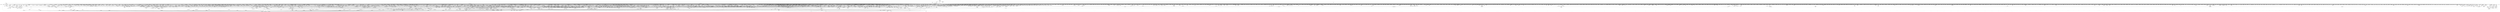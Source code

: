 digraph kerncollapsed {
    "__lock_task_sighand" [color="black"];
    "Indirect call189" [color="black"];
    "timekeeping_get_ns" [color="black"];
    "wake_all_kswapds" [color="black"];
    "folio_try_get_rcu" [color="black"];
    "list_del_init_2" [color="black"];
    "folio_lruvec_relock_irq.constprop.0" [color="black"];
    "__sk_mem_reduce_allocated" [color="black"];
    "__raw_spin_unlock_irq_11" [color="black"];
    "override_creds" [color="black"];
    "audit_mark_compare" [color="black"];
    "prb_first_valid_seq" [color="black"];
    "__to_kthread" [color="black"];
    "bump_cpu_timer" [color="black"];
    "down_trylock" [color="black"];
    "do_softirq_own_stack" [color="black"];
    "llist_add_batch" [color="black"];
    "Indirect call161" [color="black"];
    "do_raw_spin_lock_35" [color="black"];
    "put_unused_fd" [color="black"];
    "arm64_kernel_unmapped_at_el0_4" [color="black"];
    "Indirect call153" [color="black"];
    "do_raw_spin_lock_51" [color="black"];
    "__cmpwait_case_32_1" [color="black"];
    "dev_to_swnode" [color="black"];
    "xas_next_entry.constprop.0" [color="black"];
    "clear_ti_thread_flag_4" [color="black"];
    "rb_first" [color="black"];
    "rcu_segcblist_advance" [color="black"];
    "do_raw_spin_lock.constprop.0_3" [color="black"];
    "vma_fs_can_writeback" [color="black"];
    "task_pid_vnr_1" [color="black"];
    "do_raw_spin_lock_16" [color="black"];
    "__mod_timer" [color="black"];
    "Indirect call29" [color="black"];
    "get_state_synchronize_rcu_full" [color="black"];
    "__anon_vma_interval_tree_augment_rotate" [color="black"];
    "Indirect call170" [color="black"];
    "set_ptes.constprop.0.isra.0" [color="black"];
    "__sys_setuid" [color="black"];
    "add_mm_rss_vec" [color="black"];
    "memblock_search" [color="black"];
    "prepend_path" [color="black"];
    "cpumask_next.constprop.0" [color="black"];
    "signal_pending_state" [color="black"];
    "pm_runtime_get_noresume" [color="black"];
    "__mutex_init" [color="black"];
    "Indirect call193" [color="black"];
    "pcpu_page_idx" [color="black"];
    "task_will_free_mem" [color="black"];
    "do_raw_spin_lock_83" [color="black"];
    "cpumask_and.isra.0_3" [color="black"];
    "security_task_kill" [color="black"];
    "wake_up_bit" [color="black"];
    "__reuseport_detach_sock.isra.0" [color="black"];
    "__raw_spin_lock_irqsave_3" [color="black"];
    "allow_write_access" [color="black"];
    "u64_stats_add_1" [color="black"];
    "Indirect call176" [color="black"];
    "atomic_notifier_call_chain" [color="black"];
    "data_alloc" [color="black"];
    "cpumask_first_and" [color="black"];
    "count_vm_event" [color="black"];
    "skb_zcopy" [color="black"];
    "mapping_allow_writable" [color="black"];
    "__raw_spin_lock_18" [color="black"];
    "mmget" [color="black"];
    "rt_mutex_setprio" [color="black"];
    "gup_signal_pending" [color="black"];
    "__irq_domain_activate_irq" [color="black"];
    "avg_vruntime" [color="black"];
    "Indirect call140" [color="black"];
    "timerqueue_add" [color="black"];
    "irqd_irq_disabled.isra.0" [color="black"];
    "find_last_bit" [color="black"];
    "zone_page_state_add" [color="black"];
    "next_mnt" [color="black"];
    "set_cpu_online" [color="black"];
    "netdev_start_xmit" [color="black"];
    "qdisc_run_begin" [color="black"];
    "dl_task_is_earliest_deadline" [color="black"];
    "flush_tlb_mm_1" [color="black"];
    "do_raw_spin_lock_32" [color="black"];
    "dl_bw_of" [color="black"];
    "Indirect call186" [color="black"];
    "system_supports_address_auth_1" [color="black"];
    "has_managed_dma" [color="black"];
    "page_ref_inc_6" [color="black"];
    "is_subdir" [color="black"];
    "mab_no_null_split" [color="black"];
    "__raw_spin_lock_irqsave_19" [color="black"];
    "lock_hrtimer_base" [color="black"];
    "__cmpxchg_case_mb_32.constprop.0" [color="black"];
    "__raise_softirq_irqoff" [color="black"];
    "kthread_probe_data" [color="black"];
    "vma_interval_tree_iter_next" [color="black"];
    "__finalize_skb_around" [color="black"];
    "peernet2id" [color="black"];
    "list_del_4" [color="black"];
    "Indirect call65" [color="black"];
    "Indirect call88" [color="black"];
    "check_and_switch_context" [color="black"];
    "do_raw_spin_lock_42" [color="black"];
    "Indirect call119" [color="black"];
    "noop_dirty_folio" [color="black"];
    "__mutex_add_waiter" [color="black"];
    "__cmpxchg_case_mb_32_6" [color="black"];
    "fpsimd_preserve_current_state" [color="black"];
    "__raw_spin_lock_irq.constprop.0_2" [color="black"];
    "do_raw_spin_lock_85" [color="black"];
    "fpsimd_save" [color="black"];
    "Indirect call109" [color="black"];
    "__mnt_is_readonly" [color="black"];
    "Indirect call15" [color="black"];
    "do_raw_spin_lock_6" [color="black"];
    "tty_name" [color="black"];
    "timer_base.isra.0" [color="black"];
    "mas_next" [color="black"];
    "xas_next_offset" [color="black"];
    "Indirect call143" [color="black"];
    "device_match_devt" [color="black"];
    "__raw_spin_lock_irq_1" [color="black"];
    "folio_nr_pages_2" [color="black"];
    "__cmpxchg_case_acq_32.constprop.0_4" [color="black"];
    "__raw_spin_lock_irqsave_18" [color="black"];
    "desc_make_final" [color="black"];
    "new_context" [color="black"];
    "u64_stats_inc" [color="black"];
    "workingset_activation" [color="black"];
    "rb_next" [color="black"];
    "Indirect call214" [color="black"];
    "__skb_header_pointer" [color="black"];
    "req_set_fail" [color="black"];
    "__percpu_add_case_64_2" [color="black"];
    "Indirect call111" [color="black"];
    "add_device_randomness" [color="black"];
    "resched_curr" [color="black"];
    "synchronize_rcu.part.0" [color="black"];
    "mnt_get_count" [color="black"];
    "pfn_is_map_memory" [color="black"];
    "__pageblock_pfn_to_page" [color="black"];
    "Indirect call166" [color="black"];
    "futex_hb_waiters_dec" [color="black"];
    "cpumask_and.isra.0_1" [color="black"];
    "queued_spin_lock_slowpath" [color="black"];
    "update_cached_migrate" [color="black"];
    "vma_needs_dirty_tracking" [color="black"];
    "__raw_spin_unlock_irq_23" [color="black"];
    "get_arm64_ftr_reg_nowarn" [color="black"];
    "Indirect call32" [color="black"];
    "__raw_spin_unlock_irq_3" [color="black"];
    "mast_ascend" [color="black"];
    "vm_stat_account" [color="black"];
    "Indirect call181" [color="black"];
    "get_mm_exe_file" [color="black"];
    "xas_find_marked" [color="black"];
    "__raw_spin_unlock_irqrestore_33" [color="black"];
    "__raw_spin_unlock_irq_5" [color="black"];
    "fprop_reflect_period_percpu.isra.0" [color="black"];
    "__posix_timers_find" [color="black"];
    "__do_once_start" [color="black"];
    "blake2s.constprop.0" [color="black"];
    "get_state_synchronize_rcu" [color="black"];
    "fpsimd_save_state" [color="black"];
    "local_bh_disable" [color="black"];
    "Indirect call43" [color="black"];
    "rwsem_set_reader_owned" [color="black"];
    "Indirect call179" [color="black"];
    "skb_queue_tail" [color="black"];
    "next_signal" [color="black"];
    "__cmpxchg_case_mb_64_6" [color="black"];
    "__raw_spin_lock_irq_26" [color="black"];
    "Indirect call96" [color="black"];
    "xas_error.isra.0" [color="black"];
    "strnlen" [color="black"];
    "test_ti_thread_flag_1" [color="black"];
    "generic_exec_single" [color="black"];
    "get_next_ino" [color="black"];
    "__raw_spin_unlock_irq_36" [color="black"];
    "pageblock_pfn_to_page" [color="black"];
    "Indirect call160" [color="black"];
    "pcpu_find_block_fit" [color="black"];
    "__xchg_case_mb_64.constprop.0_2" [color="black"];
    "netlink_unlock_table" [color="black"];
    "blake2s_compress" [color="black"];
    "sync_exp_work_done" [color="black"];
    "Indirect call196" [color="black"];
    "update_group_capacity" [color="black"];
    "__raw_spin_lock_irqsave.constprop.0_9" [color="black"];
    "__wake_up" [color="black"];
    "find_next_bit_7" [color="black"];
    "timer_wait_running" [color="black"];
    "Indirect call131" [color="black"];
    "Indirect call25" [color="black"];
    "idr_find" [color="black"];
    "release_thread" [color="black"];
    "__kmem_obj_info" [color="black"];
    "Indirect call134" [color="black"];
    "Indirect call139" [color="black"];
    "__update_load_avg_cfs_rq" [color="black"];
    "io_get_cqe_overflow" [color="black"];
    "io_is_timeout_noseq" [color="black"];
    "vma_interval_tree_insert" [color="black"];
    "security_sock_rcv_skb" [color="black"];
    "cpus_share_cache" [color="black"];
    "set_ti_thread_flag_4" [color="black"];
    "lru_lazyfree_fn" [color="black"];
    "double_unlock_balance" [color="black"];
    "__enqueue_entity" [color="black"];
    "percpu_ref_noop_confirm_switch" [color="black"];
    "set_secondary_fwnode" [color="black"];
    "steal_suitable_fallback" [color="black"];
    "add_timer_on" [color="black"];
    "Indirect call114" [color="black"];
    "addr_to_vb_xa" [color="black"];
    "__cmpxchg_case_acq_32.constprop.0_8" [color="black"];
    "__raw_read_unlock.constprop.0_2" [color="black"];
    "rcu_segcblist_entrain" [color="black"];
    "__futex_queue" [color="black"];
    "pi_state_update_owner" [color="black"];
    "mnt_dec_writers" [color="black"];
    "mask_irq" [color="black"];
    "mas_wr_end_piv" [color="black"];
    "cpu_online_2" [color="black"];
    "arch_local_irq_restore" [color="black"];
    "__d_drop" [color="black"];
    "__raw_spin_lock_64" [color="black"];
    "list_del_init" [color="black"];
    "dequeue_load_avg" [color="black"];
    "prepend" [color="black"];
    "__irq_startup" [color="black"];
    "find_next_bit_11" [color="black"];
    "d_shrink_add" [color="black"];
    "lockref_put_return" [color="black"];
    "signal_pending" [color="black"];
    "rcu_segcblist_inc_len" [color="black"];
    "__raw_spin_lock_63" [color="black"];
    "__cmpxchg_case_mb_32_5" [color="black"];
    "Indirect call194" [color="black"];
    "do_init_timer.constprop.0" [color="black"];
    "__attach_to_pi_owner" [color="black"];
    "__kern_my_cpu_offset_50" [color="black"];
    "tlb_flush_1" [color="black"];
    "Indirect call158" [color="black"];
    "Indirect call1" [color="black"];
    "folio_isolate_lru" [color="black"];
    "page_ref_inc_3" [color="black"];
    "ksize" [color="black"];
    "se_weight.isra.0" [color="black"];
    "Indirect call204" [color="black"];
    "list_del_init_3" [color="black"];
    "Indirect call107" [color="black"];
    "d_instantiate" [color="black"];
    "sock_rfree" [color="black"];
    "__cmpxchg_case_acq_32.constprop.0_17" [color="black"];
    "__cmpwait_case_32_2" [color="black"];
    "folio_mapped_2" [color="black"];
    "folio_trylock" [color="black"];
    "memzero_explicit" [color="black"];
    "memcg_charge_kernel_stack.part.0" [color="black"];
    "__irq_can_set_affinity" [color="black"];
    "mte_thread_switch" [color="black"];
    "Indirect call185" [color="black"];
    "get_work_pwq" [color="black"];
    "__raw_spin_unlock_irq_19" [color="black"];
    "Indirect call35" [color="black"];
    "pcpu_unit_page_offset" [color="black"];
    "this_cpu_has_cap" [color="black"];
    "do_raw_spin_lock_8" [color="black"];
    "security_sk_free" [color="black"];
    "__raw_spin_unlock_irqrestore_21" [color="black"];
    "arch_local_irq_disable_2" [color="black"];
    "will_become_orphaned_pgrp" [color="black"];
    "__wake_up_common" [color="black"];
    "__raw_spin_lock_irq.constprop.0_1" [color="black"];
    "Indirect call83" [color="black"];
    "ldsem_down_read_trylock" [color="black"];
    "__cmpxchg_case_acq_32.constprop.0_1" [color="black"];
    "__raw_spin_unlock_irq" [color="black"];
    "memset" [color="black"];
    "init_timer_key" [color="black"];
    "vma_interval_tree_subtree_search" [color="black"];
    "__raw_spin_unlock_irqrestore_29" [color="black"];
    "kobj_child_ns_ops" [color="black"];
    "set_ti_thread_flag" [color="black"];
    "Indirect call91" [color="black"];
    "move_linked_works" [color="black"];
    "slab_is_available" [color="black"];
    "inc_rlimit_ucounts" [color="black"];
    "do_raw_spin_lock_118" [color="black"];
    "kernfs_next_descendant_post" [color="black"];
    "tls_preserve_current_state" [color="black"];
    "take_dentry_name_snapshot" [color="black"];
    "arch_get_random_longs" [color="black"];
    "Indirect call90" [color="black"];
    "compaction_suitable" [color="black"];
    "do_raw_spin_lock_38" [color="black"];
    "remove_nodes.constprop.0" [color="black"];
    "__kern_my_cpu_offset_133" [color="black"];
    "__percpu_add_case_64_6" [color="black"];
    "pagetable_pte_dtor" [color="black"];
    "hlist_del_init_4" [color="black"];
    "rcu_gp_is_normal" [color="black"];
    "set_task_reclaim_state" [color="black"];
    "__wb_update_bandwidth.constprop.0" [color="black"];
    "Indirect call159" [color="black"];
    "set_ti_thread_flag_5" [color="black"];
    "req_set_fail_3" [color="black"];
    "__page_cache_release" [color="black"];
    "update_rt_rq_load_avg" [color="black"];
    "Indirect call117" [color="black"];
    "__raw_spin_lock_irq_17" [color="black"];
    "wakeup_kswapd" [color="black"];
    "kernfs_root" [color="black"];
    "find_next_bit.constprop.0_7" [color="black"];
    "wb_has_dirty_io" [color="black"];
    "rwsem_set_nonspinnable" [color="black"];
    "Indirect call11" [color="black"];
    "__mutex_trylock" [color="black"];
    "dl_rq_of_se" [color="black"];
    "Indirect call84" [color="black"];
    "shrink_lock_dentry" [color="black"];
    "free_vmap_area_rb_augment_cb_propagate" [color="black"];
    "rt_mutex_slowtrylock" [color="black"];
    "min_deadline_cb_rotate" [color="black"];
    "ktime_get_real_ts64" [color="black"];
    "hlist_del_init_2" [color="black"];
    "security_audit_rule_free" [color="black"];
    "rcu_seq_start" [color="black"];
    "csum_block_add_ext" [color="black"];
    "check_stable_address_space" [color="black"];
    "do_raw_spin_lock_10" [color="black"];
    "nsec_to_clock_t" [color="black"];
    "find_buddy_page_pfn" [color="black"];
    "rcu_advance_cbs" [color="black"];
    "should_fail_alloc_page" [color="black"];
    "clear_buddies.isra.0" [color="black"];
    "security_release_secctx" [color="black"];
    "sched_cgroup_fork" [color="black"];
    "forward_timer_base" [color="black"];
    "online_section_nr" [color="black"];
    "Indirect call98" [color="black"];
    "dev_nit_active" [color="black"];
    "audit_string_contains_control" [color="black"];
    "do_raw_spin_lock_80" [color="black"];
    "Indirect call183" [color="black"];
    "put_cpu_fpsimd_context" [color="black"];
    "Indirect call210" [color="black"];
    "Indirect call68" [color="black"];
    "user_disable_single_step" [color="black"];
    "folio_nr_pages_4" [color="black"];
    "mas_bulk_rebalance" [color="black"];
    "find_worker_executing_work" [color="black"];
    "__raw_spin_lock_54" [color="black"];
    "kthread_insert_work_sanity_check" [color="black"];
    "dev_xmit_recursion_dec" [color="black"];
    "mte_zero_clear_page_tags" [color="black"];
    "find_next_bit_6" [color="black"];
    "Indirect call18" [color="black"];
    "sock_flag_1" [color="black"];
    "arch_local_irq_save_1" [color="black"];
    "io_wq_exit_start" [color="black"];
    "task_fits_cpu" [color="black"];
    "pmd_offset.isra.0_1" [color="black"];
    "update_load_avg" [color="black"];
    "mapping_shrinkable" [color="black"];
    "Indirect call81" [color="black"];
    "__kern_my_cpu_offset_134" [color="black"];
    "process_shares_mm" [color="black"];
    "get_cred" [color="black"];
    "audit_serial" [color="black"];
    "____core____" [color="kernel"];
    "__folio_cancel_dirty" [color="black"];
    "find_next_and_bit" [color="black"];
    "task_ppid_nr" [color="black"];
    "Indirect call115" [color="black"];
    "dev_pm_disable_wake_irq_check" [color="black"];
    "dequeue_task" [color="black"];
    "do_raw_spin_lock_24" [color="black"];
    "wq_worker_running" [color="black"];
    "io_acct_run_queue" [color="black"];
    "__cmpxchg_case_mb_32_2" [color="black"];
    "pud_clear_huge" [color="black"];
    "arch_local_irq_save_4" [color="black"];
    "__raw_spin_trylock_3" [color="black"];
    "mas_adopt_children.isra.0" [color="black"];
    "commit_creds" [color="black"];
    "__rt_mutex_slowtrylock" [color="black"];
    "set_ptes.constprop.0.isra.0_1" [color="black"];
    "__raw_spin_lock_irqsave_41" [color="black"];
    "wb_update_bandwidth" [color="black"];
    "_find_first_and_bit" [color="black"];
    "clear_ti_thread_flag_5" [color="black"];
    "mas_next_setup.constprop.0" [color="black"];
    "Indirect call164" [color="black"];
    "rcu_segcblist_ready_cbs" [color="black"];
    "__kern_my_cpu_offset_11" [color="black"];
    "Indirect call205" [color="black"];
    "raw_spin_rq_unlock_irqrestore" [color="black"];
    "__raw_read_unlock.constprop.0" [color="black"];
    "do_raw_spin_lock_29" [color="black"];
    "__raw_spin_lock_6" [color="black"];
    "__kern_my_cpu_offset_91" [color="black"];
    "rcu_segcblist_move_seglen" [color="black"];
    "compaction_free" [color="black"];
    "count_vm_events_2" [color="black"];
    "__cmpxchg_case_64" [color="black"];
    "__raw_spin_lock_irq_18" [color="black"];
    "ns_capable_setid" [color="black"];
    "cpuhp_invoke_callback" [color="black"];
    "mnt_get_writers" [color="black"];
    "__raw_spin_unlock_irq_43" [color="black"];
    "do_softirq" [color="black"];
    "inode_cgwb_move_to_attached" [color="black"];
    "kernfs_name_hash" [color="black"];
    "global_dirtyable_memory" [color="black"];
    "io_cancel_cb" [color="black"];
    "pagefault_disable" [color="black"];
    "radix_tree_load_root" [color="black"];
    "mas_leaf_set_meta" [color="black"];
    "__raw_spin_unlock_irqrestore_4" [color="black"];
    "page_ref_dec_and_test_2" [color="black"];
    "__raw_spin_lock_irqsave_11" [color="black"];
    "__raw_spin_lock_irqsave.constprop.0_3" [color="black"];
    "folio_invalidate" [color="black"];
    "skb_header_pointer_2" [color="black"];
    "__kern_my_cpu_offset_15" [color="black"];
    "cpu_active" [color="black"];
    "kernfs_leftmost_descendant" [color="black"];
    "io_prep_async_link" [color="black"];
    "set_ptes.isra.0" [color="black"];
    "arm64_kernel_unmapped_at_el0_3" [color="black"];
    "pick_next_task_idle" [color="black"];
    "is_software_node" [color="black"];
    "clear_ti_thread_flag" [color="black"];
    "__dev_fwnode" [color="black"];
    "sane_fdtable_size" [color="black"];
    "skb_has_frag_list" [color="black"];
    "get_page" [color="black"];
    "io_wq_work_match_all" [color="black"];
    "__raw_spin_trylock" [color="black"];
    "rcu_jiffies_till_stall_check" [color="black"];
    "__msecs_to_jiffies" [color="black"];
    "tty_termios_baud_rate" [color="black"];
    "skb_pfmemalloc" [color="black"];
    "__rb_change_child.constprop.0" [color="black"];
    "hrtimer_start_range_ns" [color="black"];
    "drain_pages_zone" [color="black"];
    "find_next_bit.constprop.0_8" [color="black"];
    "Indirect call199" [color="black"];
    "__set_open_fd" [color="black"];
    "enqueue_task" [color="black"];
    "xas_error.isra.0_1" [color="black"];
    "Indirect call208" [color="black"];
    "mas_descend" [color="black"];
    "radix_tree_tag_get" [color="black"];
    "queued_read_unlock.constprop.0_2" [color="black"];
    "Indirect call142" [color="black"];
    "copy_user_highpage" [color="black"];
    "fd_install" [color="black"];
    "mod_node_state" [color="black"];
    "__wake_up_locked_key_bookmark" [color="black"];
    "find_submount" [color="black"];
    "unlock_mount_hash" [color="black"];
    "Indirect call51" [color="black"];
    "__raw_write_unlock_irq_4" [color="black"];
    "_find_first_zero_bit" [color="black"];
    "__cmpxchg_case_mb_32_13" [color="black"];
    "pm_runtime_put_noidle_2" [color="black"];
    "folio_pfn" [color="black"];
    "__raw_spin_lock_irq_3" [color="black"];
    "pm_runtime_autosuspend_expiration" [color="black"];
    "rcu_is_watching" [color="black"];
    "copy_from_kernel_nofault" [color="black"];
    "mte_dead_walk" [color="black"];
    "pick_next_pushable_dl_task" [color="black"];
    "task_active_pid_ns" [color="black"];
    "invalid_folio_referenced_vma" [color="black"];
    "Indirect call9" [color="black"];
    "osq_unlock" [color="black"];
    "lockref_get" [color="black"];
    "Indirect call42" [color="black"];
    "folio_mapped_1" [color="black"];
    "__bitmap_equal" [color="black"];
    "__task_pid_nr_ns" [color="black"];
    "__raw_spin_lock_bh.constprop.0_5" [color="black"];
    "find_lock_task_mm" [color="black"];
    "__cmpxchg_case_mb_32_4" [color="black"];
    "__count_vm_events" [color="black"];
    "Indirect call123" [color="black"];
    "__cmpxchg_case_mb_64_7" [color="black"];
    "copy_fd_bitmaps" [color="black"];
    "Indirect call95" [color="black"];
    "mas_store_prealloc.part.0" [color="black"];
    "xa_err" [color="black"];
    "prepend_name" [color="black"];
    "__cmpxchg_case_mb_64_1" [color="black"];
    "pmd_clear_huge" [color="black"];
    "kmem_valid_obj" [color="black"];
    "unhash_mnt" [color="black"];
    "finish_wait" [color="black"];
    "__delay" [color="black"];
    "__raw_spin_lock_16" [color="black"];
    "debug_locks_off" [color="black"];
    "do_raw_spin_lock.constprop.0_13" [color="black"];
    "blake2s_update" [color="black"];
    "smp_call_function_many" [color="black"];
    "skb_cloned" [color="black"];
    "__dl_add" [color="black"];
    "update_misfit_status" [color="black"];
    "Indirect call215" [color="black"];
    "rcu_seq_snap" [color="black"];
    "is_vmalloc_addr" [color="black"];
    "vmalloc_to_page" [color="black"];
    "__raw_spin_unlock_irqrestore_18" [color="black"];
    "inode_io_list_del" [color="black"];
    "__attach_mnt" [color="black"];
    "Indirect call76" [color="black"];
    "queued_read_lock.constprop.0" [color="black"];
    "folio_evictable_1" [color="black"];
    "get_pwq" [color="black"];
    "__find_vmap_area.constprop.0" [color="black"];
    "siginfo_layout" [color="black"];
    "Indirect call12" [color="black"];
    "to_desc" [color="black"];
    "fetch_robust_entry" [color="black"];
    "put_dec_trunc8" [color="black"];
    "do_raw_spin_lock_50" [color="black"];
    "__lshrti3" [color="black"];
    "ttwu_do_activate.constprop.0" [color="black"];
    "ptep_clear_flush" [color="black"];
    "skb_copy_bits" [color="black"];
    "__raw_spin_unlock_irq_35" [color="black"];
    "percpu_counter_add_batch" [color="black"];
    "__raw_spin_lock_irqsave_29" [color="black"];
    "Indirect call150" [color="black"];
    "kernfs_release_file.part.0.isra.0" [color="black"];
    "hrtimer_active" [color="black"];
    "__raw_spin_lock_irq_41" [color="black"];
    "__raw_spin_lock_irqsave_12" [color="black"];
    "__kern_my_cpu_offset_61" [color="black"];
    "mapping_shrinkable_2" [color="black"];
    "split_map_pages" [color="black"];
    "ma_dead_node" [color="black"];
    "list_splice" [color="black"];
    "migrate_disable" [color="black"];
    "set_pfnblock_flags_mask" [color="black"];
    "do_kernel_restart" [color="black"];
    "prepend_char" [color="black"];
    "rb_prev" [color="black"];
    "do_raw_spin_lock_34" [color="black"];
    "Indirect call14" [color="black"];
    "_prb_commit" [color="black"];
    "__xchg_case_64.constprop.0" [color="black"];
    "idr_for_each" [color="black"];
    "audit_rate_check.part.0" [color="black"];
    "find_lock_later_rq" [color="black"];
    "__raw_spin_unlock_irq_45" [color="black"];
    "__update_load_avg_se" [color="black"];
    "mas_prev_range" [color="black"];
    "retain_dentry" [color="black"];
    "ktime_get_real_seconds" [color="black"];
    "__raw_spin_lock_irq_6" [color="black"];
    "post_alloc_hook" [color="black"];
    "__rb_insert_augmented" [color="black"];
    "__rb_erase_color" [color="black"];
    "__raw_spin_unlock_irq_1" [color="black"];
    "next_zone" [color="black"];
    "list_del_init_6" [color="black"];
    "__raw_spin_lock_3" [color="black"];
    "clear_nonspinnable" [color="black"];
    "__percpu_add_case_32_3" [color="black"];
    "fsnotify_first_mark" [color="black"];
    "tlb_remove_table_sync_one" [color="black"];
    "page_ref_inc_4" [color="black"];
    "__raw_spin_unlock_irqrestore_31" [color="black"];
    "__raw_spin_lock_irq_20" [color="black"];
    "find_vma_prev" [color="black"];
    "netdev_name" [color="black"];
    "__raw_spin_lock_30" [color="black"];
    "rcu_gp_is_expedited" [color="black"];
    "__raw_spin_unlock_irq_4" [color="black"];
    "set_user" [color="black"];
    "Indirect call171" [color="black"];
    "io_req_complete_defer" [color="black"];
    "wakeup_kcompactd" [color="black"];
    "pte_mkdirty" [color="black"];
    "read_seqbegin.constprop.0" [color="black"];
    "__bitmap_clear" [color="black"];
    "sb_clear_inode_writeback" [color="black"];
    "Indirect call39" [color="black"];
    "pcpu_next_md_free_region" [color="black"];
    "sub_rq_bw.isra.0" [color="black"];
    "page_ref_inc_2" [color="black"];
    "__mnt_drop_write" [color="black"];
    "idle_cpu" [color="black"];
    "need_mlock_drain" [color="black"];
    "access_ok_2" [color="black"];
    "_double_lock_balance" [color="black"];
    "irq_chip_retrigger_hierarchy" [color="black"];
    "Indirect call77" [color="black"];
    "__udelay" [color="black"];
    "__rb_rotate_set_parents" [color="black"];
    "__cmpxchg_case_acq_32.constprop.0_21" [color="black"];
    "calc_delta_fair" [color="black"];
    "load_unaligned_zeropad_1" [color="black"];
    "find_next_bit_29" [color="black"];
    "do_raw_spin_lock_69" [color="black"];
    "sock_inuse_add" [color="black"];
    "get_cred_1" [color="black"];
    "pm_qos_read_value" [color="black"];
    "Indirect call22" [color="black"];
    "__raw_spin_unlock_irqrestore" [color="black"];
    "other_cpu_in_panic" [color="black"];
    "cpumask_copy_1" [color="black"];
    "folio_size_2" [color="black"];
    "_compound_head" [color="black"];
    "page_ref_add" [color="black"];
    "__wake_up_common_lock" [color="black"];
    "update_pm_runtime_accounting" [color="black"];
    "radix_tree_next_chunk" [color="black"];
    "xas_load" [color="black"];
    "virt_to_folio" [color="black"];
    "__raw_spin_lock_42" [color="black"];
    "wp_page_reuse" [color="black"];
    "mapping_shrinkable_1" [color="black"];
    "io_wq_hash_work" [color="black"];
    "Indirect call78" [color="black"];
    "tk_xtime.constprop.0" [color="black"];
    "__raw_spin_unlock_irq.constprop.0_2" [color="black"];
    "do_raw_spin_lock_45" [color="black"];
    "errseq_sample" [color="black"];
    "_compound_head_7" [color="black"];
    "get_file.isra.0" [color="black"];
    "dec_mm_counter" [color="black"];
    "sk_error_report" [color="black"];
    "inode_add_lru" [color="black"];
    "__kern_my_cpu_offset_71" [color="black"];
    "timerqueue_iterate_next" [color="black"];
    "__raw_spin_lock_irq_31" [color="black"];
    "__prepare_to_swait" [color="black"];
    "memmove" [color="black"];
    "Indirect call190" [color="black"];
    "__raw_spin_lock_irqsave_21" [color="black"];
    "jiffies_to_usecs" [color="black"];
    "tlb_remove_table_smp_sync" [color="black"];
    "__percpu_add_case_64_4" [color="black"];
    "mas_prev_setup.constprop.0" [color="black"];
    "Indirect call66" [color="black"];
    "desc_read_finalized_seq" [color="black"];
    "__dev_put.part.0" [color="black"];
    "mas_set_parent.constprop.0" [color="black"];
    "eth_type_vlan" [color="black"];
    "set_pageblock_migratetype" [color="black"];
    "node_tag_clear" [color="black"];
    "lock_mnt_tree" [color="black"];
    "Indirect call58" [color="black"];
    "Indirect call38" [color="black"];
    "__raw_spin_lock_irq_21" [color="black"];
    "spin_lock_irqsave_check_contention" [color="black"];
    "decay_load" [color="black"];
    "find_vma" [color="black"];
    "__raw_spin_unlock_irqrestore_10" [color="black"];
    "xas_not_node" [color="black"];
    "__percpu_add_case_32_2" [color="black"];
    "mas_leaf_max_gap" [color="black"];
    "rseq_migrate" [color="black"];
    "get_data" [color="black"];
    "__mod_node_page_state" [color="black"];
    "folio_unlock" [color="black"];
    "Indirect call6" [color="black"];
    "node_page_state_add" [color="black"];
    "Indirect call59" [color="black"];
    "mm_trace_rss_stat" [color="black"];
    "mas_store_b_node" [color="black"];
    "__raw_spin_lock_irq_34" [color="black"];
    "__iget" [color="black"];
    "__anon_vma_interval_tree_augment_propagate" [color="black"];
    "compaction_zonelist_suitable" [color="black"];
    "__skb_flow_get_ports" [color="black"];
    "find_alive_thread.isra.0" [color="black"];
    "Indirect call180" [color="black"];
    "arch_send_call_function_ipi_mask" [color="black"];
    "mas_alloc_req.isra.0" [color="black"];
    "mutex_trylock" [color="black"];
    "first_zones_zonelist_1" [color="black"];
    "__remove_inode_hash" [color="black"];
    "xa_load" [color="black"];
    "posix_cpu_timers_exit_group" [color="black"];
    "__raw_spin_lock_irq_23" [color="black"];
    "clear_siginfo" [color="black"];
    "mas_safe_min" [color="black"];
    "__raw_write_lock.constprop.0_1" [color="black"];
    "mas_mab_cp" [color="black"];
    "spin_lock_irqsave_ssp_contention" [color="black"];
    "osq_wait_next" [color="black"];
    "__clear_open_fd" [color="black"];
    "group_open_release" [color="black"];
    "__cmpxchg_case_mb_32_8" [color="black"];
    "folio_nr_pages" [color="black"];
    "__irq_get_desc_lock" [color="black"];
    "crng_fast_key_erasure" [color="black"];
    "get_task_exe_file" [color="black"];
    "count_vm_event_1" [color="black"];
    "Indirect call177" [color="black"];
    "io_wq_get_acct" [color="black"];
    "mas_wr_walk_index.isra.0" [color="black"];
    "cpumask_any_distribute" [color="black"];
    "__cmpxchg_case_acq_32.constprop.0_9" [color="black"];
    "__remove_shared_vm_struct.constprop.0" [color="black"];
    "rpm_check_suspend_allowed" [color="black"];
    "oom_badness" [color="black"];
    "do_raw_spin_lock_26" [color="black"];
    "d_walk" [color="black"];
    "__raw_spin_lock_irq_4" [color="black"];
    "vma_interval_tree_augment_rotate" [color="black"];
    "num_other_online_cpus" [color="black"];
    "Indirect call72" [color="black"];
    "io_cancel_ctx_cb" [color="black"];
    "do_raw_spin_lock_87" [color="black"];
    "__kern_my_cpu_offset_78" [color="black"];
    "__timer_delete" [color="black"];
    "Indirect call16" [color="black"];
    "lockref_put_or_lock" [color="black"];
    "pte_offset_kernel.isra.0" [color="black"];
    "xas_set_order.part.0" [color="black"];
    "__raw_spin_lock_41" [color="black"];
    "set_next_task" [color="black"];
    "test_ti_thread_flag_7" [color="black"];
    "__fswab32_10" [color="black"];
    "bstats_update" [color="black"];
    "mte_dead_leaves.constprop.0" [color="black"];
    "Indirect call50" [color="black"];
    "rcu_segcblist_first_pend_cb" [color="black"];
    "__raw_spin_lock_irqsave_32" [color="black"];
    "device_links_read_lock" [color="black"];
    "__kern_my_cpu_offset_62" [color="black"];
    "posix_cpu_timers_exit" [color="black"];
    "page_vma_mapped_walk_done_1" [color="black"];
    "arch_smp_send_reschedule" [color="black"];
    "__cmpxchg_case_acq_32.constprop.0_15" [color="black"];
    "workingset_test_recent" [color="black"];
    "arch_local_irq_restore_2" [color="black"];
    "__anon_vma_interval_tree_subtree_search" [color="black"];
    "eventfd_signal_mask" [color="black"];
    "futex_get_value_locked" [color="black"];
    "do_raw_spin_lock.constprop.0_2" [color="black"];
    "dev_xmit_recursion_inc" [color="black"];
    "printk_parse_prefix" [color="black"];
    "Indirect call128" [color="black"];
    "ma_slots" [color="black"];
    "__raw_spin_lock_irq.constprop.0" [color="black"];
    "__add_wait_queue" [color="black"];
    "mte_update_sctlr_user" [color="black"];
    "__wake_up_locked_key" [color="black"];
    "cpudl_heapify_up" [color="black"];
    "__cmpwait_case_32_3" [color="black"];
    "cd_forget" [color="black"];
    "inode_to_bdi" [color="black"];
    "get_work_pool" [color="black"];
    "Indirect call152" [color="black"];
    "audit_comparator" [color="black"];
    "__pi_memcmp" [color="black"];
    "freezing_slow_path" [color="black"];
    "fsnotify_update_flags" [color="black"];
    "__raw_spin_unlock_irqrestore_12" [color="black"];
    "mas_is_err" [color="black"];
    "folio_total_mapcount" [color="black"];
    "device_links_read_unlock" [color="black"];
    "__count_vm_events_3" [color="black"];
    "__raw_spin_unlock_irq_17" [color="black"];
    "console_trylock" [color="black"];
    "mas_pop_node" [color="black"];
    "tlb_flush" [color="black"];
    "lru_note_cost" [color="black"];
    "lock_parent" [color="black"];
    "Indirect call79" [color="black"];
    "put_prev_task" [color="black"];
    "find_vmap_area" [color="black"];
    "raw_spin_rq_lock" [color="black"];
    "pcpu_init_md_blocks" [color="black"];
    "strreplace" [color="black"];
    "__raw_spin_lock_49" [color="black"];
    "find_later_rq" [color="black"];
    "prb_commit" [color="black"];
    "__wake_up_sync_key" [color="black"];
    "kill_device" [color="black"];
    "__cmpxchg_case_acq_32.constprop.0" [color="black"];
    "prb_reserve_in_last" [color="black"];
    "__raw_spin_unlock_irqrestore_37" [color="black"];
    "do_raw_spin_lock_14" [color="black"];
    "folio_wake_bit" [color="black"];
    "inc_tlb_flush_pending" [color="black"];
    "__rpm_get_callback" [color="black"];
    "__balance_callbacks" [color="black"];
    "__percpu_add_case_32_8" [color="black"];
    "update_blocked_averages" [color="black"];
    "Indirect call122" [color="black"];
    "Indirect call188" [color="black"];
    "skb_zcopy_clear" [color="black"];
    "Indirect call71" [color="black"];
    "__srcu_read_unlock" [color="black"];
    "__cmpxchg_case_acq_32.constprop.0_12" [color="black"];
    "__kern_my_cpu_offset_42" [color="black"];
    "mte_clear_page_tags" [color="black"];
    "vm_unacct_memory_1" [color="black"];
    "mod_zone_page_state" [color="black"];
    "_prb_read_valid" [color="black"];
    "mas_wr_store_setup" [color="black"];
    "find_mergeable_anon_vma" [color="black"];
    "check_preempt_curr_dl" [color="black"];
    "ktime_add_safe" [color="black"];
    "__raw_spin_lock_irqsave_17" [color="black"];
    "get_random_bytes" [color="black"];
    "stackinfo_on_stack" [color="black"];
    "cpu_mitigations_off" [color="black"];
    "Indirect call174" [color="black"];
    "check_class_changed" [color="black"];
    "_find_next_or_bit" [color="black"];
    "is_rlimit_overlimit" [color="black"];
    "page_move_anon_rmap" [color="black"];
    "io_acct_cancel_pending_work" [color="black"];
    "srcu_funnel_exp_start" [color="black"];
    "__irq_domain_deactivate_irq" [color="black"];
    "__percpu_add_case_64.constprop.0_1" [color="black"];
    "copy_from_kernel_nofault_allowed" [color="black"];
    "sve_state_size" [color="black"];
    "mas_next_sibling" [color="black"];
    "arch_get_random_seed_longs" [color="black"];
    "init_multi_vma_prep" [color="black"];
    "do_raw_spin_lock_13" [color="black"];
    "__kern_my_cpu_offset_25" [color="black"];
    "__percpu_add_case_64_7" [color="black"];
    "sched_ttwu_pending" [color="black"];
    "d_hash" [color="black"];
    "pcpu_size_to_slot" [color="black"];
    "do_raw_spin_lock_3" [color="black"];
    "Indirect call203" [color="black"];
    "fast_dput" [color="black"];
    "folio_mapped_3" [color="black"];
    "d_flags_for_inode" [color="black"];
    "__dl_update" [color="black"];
    "do_raw_spin_lock_37" [color="black"];
    "bsearch" [color="black"];
    "__inode_add_lru" [color="black"];
    "rcu_gpnum_ovf" [color="black"];
    "__kern_my_cpu_offset_53" [color="black"];
    "update_dl_migration" [color="black"];
    "__raw_spin_unlock_irq_20" [color="black"];
    "__kern_my_cpu_offset_83" [color="black"];
    "__kern_my_cpu_offset_70" [color="black"];
    "percpu_ref_get_many.constprop.0" [color="black"];
    "Indirect call44" [color="black"];
    "__xa_clear_mark" [color="black"];
    "__raw_spin_unlock_irqrestore.constprop.0_1" [color="black"];
    "pcpu_block_update_hint_alloc" [color="black"];
    "console_verbose" [color="black"];
    "add_wait_queue_exclusive" [color="black"];
    "Indirect call2" [color="black"];
    "gup_folio_next" [color="black"];
    "__accumulate_pelt_segments" [color="black"];
    "mas_rewalk_if_dead" [color="black"];
    "__io_put_kbuf" [color="black"];
    "do_raw_spin_lock.constprop.0_14" [color="black"];
    "fsnotify_connector_sb" [color="black"];
    "add_wait_queue" [color="black"];
    "system_supports_mte_1" [color="black"];
    "find_next_bit_13" [color="black"];
    "arch_teardown_dma_ops" [color="black"];
    "tty_port_kopened" [color="black"];
    "test_ti_thread_flag_11" [color="black"];
    "Indirect call118" [color="black"];
    "qdisc_maybe_clear_missed" [color="black"];
    "security_current_getsecid_subj" [color="black"];
    "security_task_fix_setuid" [color="black"];
    "folio_nr_pages_1" [color="black"];
    "task_get_vl" [color="black"];
    "io_should_retry_thread" [color="black"];
    "mast_split_data" [color="black"];
    "gfp_pfmemalloc_allowed" [color="black"];
    "min_deadline_cb_propagate" [color="black"];
    "arch_stack_walk" [color="black"];
    "__isolate_free_page" [color="black"];
    "pm_ops_is_empty" [color="black"];
    "__sk_mem_reclaim" [color="black"];
    "__kern_my_cpu_offset_54" [color="black"];
    "hlist_bl_unlock" [color="black"];
    "__raw_read_lock_irqsave.constprop.0_1" [color="black"];
    "extfrag_for_order" [color="black"];
    "zone_watermark_ok" [color="black"];
    "arch_local_irq_restore_3" [color="black"];
    "Indirect call31" [color="black"];
    "rt_mutex_init_proxy_locked" [color="black"];
    "slab_want_init_on_alloc" [color="black"];
    "_find_next_bit" [color="black"];
    "folio_trylock_4" [color="black"];
    "rcu_cblist_init" [color="black"];
    "recalc_sigpending" [color="black"];
    "Indirect call202" [color="black"];
    "irq_work_queue" [color="black"];
    "do_raw_spin_lock_61" [color="black"];
    "__skb_checksum" [color="black"];
    "cpumask_next_and" [color="black"];
    "qdisc_qstats_cpu_qlen_dec" [color="black"];
    "__raw_spin_lock_46" [color="black"];
    "dl_bw_cpus" [color="black"];
    "find_first_bit_1" [color="black"];
    "__raw_spin_lock_irq_12" [color="black"];
    "__percpu_add_case_32_20" [color="black"];
    "__lock_parent" [color="black"];
    "io_cqe_cache_refill" [color="black"];
    "__sync_icache_dcache" [color="black"];
    "xas_init_marks" [color="black"];
    "folio_not_mapped" [color="black"];
    "Indirect call70" [color="black"];
    "test_ti_thread_flag_10" [color="black"];
    "__cmpxchg_case_acq_32.constprop.0_14" [color="black"];
    "dget" [color="black"];
    "pcpu_chunk_populated" [color="black"];
    "__cmpxchg_case_acq_32.constprop.0_6" [color="black"];
    "io_poll_can_finish_inline.isra.0" [color="black"];
    "chacha_block_generic" [color="black"];
    "strcspn" [color="black"];
    "Indirect call86" [color="black"];
    "__lookup_mnt" [color="black"];
    "klist_node_attached" [color="black"];
    "unmask_irq" [color="black"];
    "exit_task_stack_account" [color="black"];
    "sibling_imbalance.isra.0" [color="black"];
    "do_raw_spin_lock_88" [color="black"];
    "cpu_online_3" [color="black"];
    "rcu_poll_gp_seq_start_unlocked" [color="black"];
    "compound_order_2" [color="black"];
    "rb_insert_color_cached" [color="black"];
    "d_ancestor" [color="black"];
    "bit_waitqueue" [color="black"];
    "__kern_my_cpu_offset_22" [color="black"];
    "cpumask_subset" [color="black"];
    "__raw_spin_lock_irq_35" [color="black"];
    "__futex_unqueue" [color="black"];
    "pagefault_enable_1" [color="black"];
    "mas_update_gap" [color="black"];
    "__kern_my_cpu_offset_16" [color="black"];
    "fsnotify_free_mark" [color="black"];
    "disable_irq_nosync" [color="black"];
    "put_dec_full8" [color="black"];
    "skb_headers_offset_update" [color="black"];
    "cpumask_any_and_distribute" [color="black"];
    "mntget" [color="black"];
    "workingset_update_node" [color="black"];
    "futex_q_unlock" [color="black"];
    "io_poll_find.constprop.0" [color="black"];
    "attach_entity_load_avg" [color="black"];
    "anon_vma_interval_tree_remove" [color="black"];
    "strscpy" [color="black"];
    "xas_next_entry" [color="black"];
    "hrtimer_try_to_cancel" [color="black"];
    "smp_call_function_many_cond" [color="black"];
    "__get_cpu_fpsimd_context" [color="black"];
    "update_min_vruntime" [color="black"];
    "__kern_my_cpu_offset_56" [color="black"];
    "Indirect call106" [color="black"];
    "__raw_spin_lock_24" [color="black"];
    "Indirect call0" [color="black"];
    "__cmpxchg_case_rel_64" [color="black"];
    "kobj_ns_ops" [color="black"];
    "task_clear_jobctl_pending" [color="black"];
    "entity_eligible" [color="black"];
    "memblock_is_map_memory" [color="black"];
    "igrab" [color="black"];
    "__kern_my_cpu_offset_28" [color="black"];
    "signal_pending_state_2" [color="black"];
    "__skb_dequeue_3" [color="black"];
    "__zone_watermark_ok" [color="black"];
    "ma_data_end" [color="black"];
    "radix_tree_lookup" [color="black"];
    "cpumask_weight" [color="black"];
    "xa_is_node" [color="black"];
    "Indirect call163" [color="black"];
    "pm_runtime_deactivate_timer" [color="black"];
    "__tlb_reset_range" [color="black"];
    "task_curr" [color="black"];
    "fpsimd_thread_switch" [color="black"];
    "Indirect call191" [color="black"];
    "vma_last_pgoff" [color="black"];
    "__cmpxchg_case_acq_32.constprop.0_7" [color="black"];
    "rb_erase" [color="black"];
    "Indirect call195" [color="black"];
    "llist_reverse_order" [color="black"];
    "vma_interval_tree_iter_first" [color="black"];
    "isolation_suitable.isra.0" [color="black"];
    "__raw_spin_lock_14" [color="black"];
    "io_poll_remove_entry" [color="black"];
    "__raw_spin_lock_62" [color="black"];
    "__preempt_count_add.constprop.0_1" [color="black"];
    "prepare_to_wait_exclusive" [color="black"];
    "__raw_spin_unlock_irq_21" [color="black"];
    "_get_random_bytes" [color="black"];
    "vma_interval_tree_insert_after" [color="black"];
    "cpu_online_1" [color="black"];
    "arch_local_irq_save_3" [color="black"];
    "mte_destroy_descend.constprop.0" [color="black"];
    "lock_mount_hash" [color="black"];
    "pcpu_alloc_area" [color="black"];
    "get_file" [color="black"];
    "__dequeue_entity" [color="black"];
    "hrtimer_reprogram.constprop.0" [color="black"];
    "set_area_direct_map" [color="black"];
    "_copy_from_iter" [color="black"];
    "anon_vma_interval_tree_post_update_vma" [color="black"];
    "do_raw_spin_lock_15" [color="black"];
    "test_and_set_bit_lock.constprop.0" [color="black"];
    "__raw_spin_lock" [color="black"];
    "is_cpu_allowed" [color="black"];
    "mutex_spin_on_owner" [color="black"];
    "Indirect call187" [color="black"];
    "__disable_irq" [color="black"];
    "mm_counter" [color="black"];
    "__wake_q_add" [color="black"];
    "Indirect call213" [color="black"];
    "Indirect call155" [color="black"];
    "Indirect call75" [color="black"];
    "__irq_disable" [color="black"];
    "skb_checksum" [color="black"];
    "list_lru_add" [color="black"];
    "task_sched_runtime" [color="black"];
    "do_raw_spin_lock_2" [color="black"];
    "io_fill_cqe_aux" [color="black"];
    "__percpu_down_write_trylock" [color="black"];
    "__kern_my_cpu_offset_18" [color="black"];
    "lowest_in_progress" [color="black"];
    "qdisc_qstats_cpu_qlen_inc" [color="black"];
    "is_migration_entry" [color="black"];
    "__raw_spin_unlock_irq_25" [color="black"];
    "rb_erase_cached.isra.0" [color="black"];
    "percpu_counter_dec" [color="black"];
    "set_next_entity" [color="black"];
    "mast_fill_bnode" [color="black"];
    "path_get" [color="black"];
    "find_first_bit_4" [color="black"];
    "xas_set_mark" [color="black"];
    "maybe_mkwrite.isra.0" [color="black"];
    "find_task_by_pid_ns" [color="black"];
    "do_raw_spin_lock_116" [color="black"];
    "__hrtimer_get_next_event" [color="black"];
    "d_path" [color="black"];
    "__free_one_page" [color="black"];
    "__io_prep_linked_timeout" [color="black"];
    "dl_set_overload.part.0" [color="black"];
    "Indirect call17" [color="black"];
    "_atomic_dec_and_lock_irqsave" [color="black"];
    "__raw_spin_unlock_irq.constprop.0_1" [color="black"];
    "do_raw_spin_lock.constprop.0_10" [color="black"];
    "osq_lock" [color="black"];
    "test_ti_thread_flag_21" [color="black"];
    "io_put_kbuf_comp.isra.0" [color="black"];
    "cleanup_timerqueue" [color="black"];
    "__put_unused_fd" [color="black"];
    "folio_evictable" [color="black"];
    "rt_mutex_proxy_unlock" [color="black"];
    "do_raw_spin_lock_5" [color="black"];
    "security_secid_to_secctx" [color="black"];
    "reusable_anon_vma" [color="black"];
    "zone_page_state_snapshot.constprop.0" [color="black"];
    "pvm_determine_end_from_reverse" [color="black"];
    "mas_next_range" [color="black"];
    "do_raw_spin_lock_65" [color="black"];
    "plist_del" [color="black"];
    "capacity_of" [color="black"];
    "update_newidle_cost" [color="black"];
    "Indirect call21" [color="black"];
    "folio_anon_vma" [color="black"];
    "move_freelist_tail" [color="black"];
    "iov_iter_revert" [color="black"];
    "arm_smccc_1_1_get_conduit" [color="black"];
    "io_poll_get_ownership" [color="black"];
    "inode_maybe_inc_iversion" [color="black"];
    "arm64_kernel_unmapped_at_el0_2" [color="black"];
    "__lock_timer" [color="black"];
    "memchr" [color="black"];
    "_find_next_and_bit" [color="black"];
    "__raw_spin_lock_22" [color="black"];
    "do_raw_spin_lock_46" [color="black"];
    "__list_del_entry_1" [color="black"];
    "__kern_my_cpu_offset_17" [color="black"];
    "req_set_fail_4" [color="black"];
    "lru_add_fn" [color="black"];
    "__raw_spin_lock_5" [color="black"];
    "do_raw_spin_lock_99" [color="black"];
    "task_sigpending_1" [color="black"];
    "do_raw_spin_lock_66" [color="black"];
    "Indirect call105" [color="black"];
    "do_raw_spin_lock_93" [color="black"];
    "timer_delete_sync" [color="black"];
    "rcu_seq_end_1" [color="black"];
    "security_d_instantiate" [color="black"];
    "do_raw_spin_lock_9" [color="black"];
    "folio_mapped" [color="black"];
    "panic_smp_self_stop" [color="black"];
    "prep_compound_page" [color="black"];
    "cpu_clock_sample" [color="black"];
    "Indirect call162" [color="black"];
    "__xchg_case_acq_64.isra.0" [color="black"];
    "tty_update_time" [color="black"];
    "tag_get" [color="black"];
    "update_sctlr_el1" [color="black"];
    "__update_min_deadline" [color="black"];
    "prep_new_page" [color="black"];
    "fasync_insert_entry" [color="black"];
    "mab_mas_cp" [color="black"];
    "mte_copy_page_tags" [color="black"];
    "__raw_spin_lock_irqsave.constprop.0_7" [color="black"];
    "__put_cpu_fpsimd_context" [color="black"];
    "__raw_spin_lock_irq_5" [color="black"];
    "skb_tailroom_2" [color="black"];
    "__try_to_del_timer_sync" [color="black"];
    "filemap_release_folio" [color="black"];
    "fsnotify_detach_connector_from_object" [color="black"];
    "print_tainted" [color="black"];
    "mas_allocated.isra.0" [color="black"];
    "__bitmap_and" [color="black"];
    "post_ttbr_update_workaround" [color="black"];
    "rcu_exp_jiffies_till_stall_check" [color="black"];
    "init_completion" [color="black"];
    "do_raw_spin_lock_1" [color="black"];
    "lru_deactivate_file_fn" [color="black"];
    "Indirect call184" [color="black"];
    "pagefault_enable_2" [color="black"];
    "kernel_init_pages" [color="black"];
    "mas_prev" [color="black"];
    "__cmpxchg_case_acq_32.constprop.0_5" [color="black"];
    "Indirect call94" [color="black"];
    "dev_bus_name" [color="black"];
    "Indirect call64" [color="black"];
    "try_grab_page" [color="black"];
    "__bitmap_intersects" [color="black"];
    "folio_mapping" [color="black"];
    "__cmpxchg_case_64.isra.0" [color="black"];
    "system_supports_generic_auth" [color="black"];
    "__page_dup_rmap.constprop.0" [color="black"];
    "_task_util_est" [color="black"];
    "task_participate_group_stop" [color="black"];
    "__io_disarm_linked_timeout" [color="black"];
    "__kern_my_cpu_offset_80" [color="black"];
    "virt_to_slab" [color="black"];
    "init_entity_runnable_average" [color="black"];
    "redirty_tail_locked" [color="black"];
    "fsnotify_handle_inode_event.isra.0" [color="black"];
    "arch_timer_evtstrm_available" [color="black"];
    "__raw_spin_lock_31" [color="black"];
    "pcpu_chunk_refresh_hint" [color="black"];
    "task_rq_lock" [color="black"];
    "mas_data_end" [color="black"];
    "io_poll_add_hash" [color="black"];
    "mas_safe_pivot" [color="black"];
    "Indirect call104" [color="black"];
    "ptep_set_access_flags" [color="black"];
    "sched_clock_noinstr" [color="black"];
    "ptrauth_keys_install_user" [color="black"];
    "free_pcppages_bulk" [color="black"];
    "__xchg_case_mb_64.constprop.0_3" [color="black"];
    "zone_watermark_ok_safe" [color="black"];
    "__raw_spin_lock_21" [color="black"];
    "lru_deactivate_fn" [color="black"];
    "__local_bh_enable_ip" [color="black"];
    "list_del_2" [color="black"];
    "Indirect call99" [color="black"];
    "__wb_writeout_add" [color="black"];
    "tty_termios_input_baud_rate" [color="black"];
    "page_mapping" [color="black"];
    "Indirect call130" [color="black"];
    "irqd_set.isra.0_1" [color="black"];
    "membarrier_update_current_mm" [color="black"];
    "node_dirty_ok" [color="black"];
    "cpu_util_cfs" [color="black"];
    "__percpu_add_case_32_21" [color="black"];
    "__raw_spin_lock_irq_32" [color="black"];
    "Indirect call46" [color="black"];
    "__skb_set_length" [color="black"];
    "Indirect call200" [color="black"];
    "__wb_calc_thresh" [color="black"];
    "system_supports_tlb_range" [color="black"];
    "skb_may_tx_timestamp.part.0" [color="black"];
    "__wait_on_bit" [color="black"];
    "sk_memory_allocated_sub" [color="black"];
    "task_pid_vnr" [color="black"];
    "local_cpu_stop" [color="black"];
    "fsnotify_put_sb_connectors" [color="black"];
    "defer_console_output" [color="black"];
    "enqueue_pushable_dl_task" [color="black"];
    "rcu_poll_gp_seq_end_unlocked" [color="black"];
    "folio_test_uptodate" [color="black"];
    "pcpu_block_update" [color="black"];
    "dput_to_list" [color="black"];
    "pud_set_huge" [color="black"];
    "timerqueue_del" [color="black"];
    "rcu_poll_gp_seq_end" [color="black"];
    "smp_call_function" [color="black"];
    "kill_super_notify" [color="black"];
    "flush_dcache_folio" [color="black"];
    "del_page_from_free_list" [color="black"];
    "__raw_spin_lock_irqsave_39" [color="black"];
    "set_pud" [color="black"];
    "folio_order" [color="black"];
    "Indirect call92" [color="black"];
    "rcu_seq_set_state" [color="black"];
    "signal_pending_state_1" [color="black"];
    "futex_hash" [color="black"];
    "is_valid_gup_args" [color="black"];
    "rwsem_spin_on_owner" [color="black"];
    "cpu_timer_task_rcu" [color="black"];
    "auditd_test_task" [color="black"];
    "Indirect call33" [color="black"];
    "workingset_age_nonresident" [color="black"];
    "clear_inode" [color="black"];
    "skb_frag_ref" [color="black"];
    "mte_parent_slot" [color="black"];
    "tlb_flush_mmu_tlbonly" [color="black"];
    "__cmpxchg_case_mb_32_10" [color="black"];
    "__acct_reclaim_writeback" [color="black"];
    "Indirect call4" [color="black"];
    "do_raw_spin_lock_28" [color="black"];
    "prepare_to_wait_event" [color="black"];
    "csum_partial_ext" [color="black"];
    "cpupri_set" [color="black"];
    "mas_set_alloc_req" [color="black"];
    "jiffies_to_msecs" [color="black"];
    "wakeup_source_deactivate" [color="black"];
    "xas_clear_mark" [color="black"];
    "__raw_read_unlock.constprop.0_6" [color="black"];
    "pvm_find_va_enclose_addr" [color="black"];
    "add_nr_running" [color="black"];
    "sched_clock" [color="black"];
    "find_task_by_vpid" [color="black"];
    "Indirect call147" [color="black"];
    "Indirect call41" [color="black"];
    "kernfs_get" [color="black"];
    "io_req_defer_failed" [color="black"];
    "flush_tlb_kernel_range" [color="black"];
    "d_set_d_op" [color="black"];
    "do_raw_spin_lock.constprop.0_6" [color="black"];
    "__reset_isolation_pfn" [color="black"];
    "mas_push_data" [color="black"];
    "xas_update.isra.0" [color="black"];
    "__kern_my_cpu_offset_14" [color="black"];
    "__kern_my_cpu_offset_23" [color="black"];
    "fsnotify" [color="black"];
    "list_del_3" [color="black"];
    "__mnt_drop_write_file" [color="black"];
    "__raw_spin_lock_irqsave_42" [color="black"];
    "__raw_spin_lock_32" [color="black"];
    "pcpu_next_fit_region.constprop.0" [color="black"];
    "__srcu_read_lock" [color="black"];
    "__kern_my_cpu_offset_27" [color="black"];
    "__raw_spin_unlock_irqrestore_11" [color="black"];
    "Indirect call100" [color="black"];
    "raw_spin_rq_lock_1" [color="black"];
    "ktime_get_coarse_real_ts64" [color="black"];
    "activate_task" [color="black"];
    "__mutex_trylock_common" [color="black"];
    "aio_nr_sub" [color="black"];
    "pgattr_change_is_safe" [color="black"];
    "sched_post_fork" [color="black"];
    "audit_gid_comparator" [color="black"];
    "zone_page_state_snapshot" [color="black"];
    "proto_memory_pcpu_drain" [color="black"];
    "__raw_spin_unlock_irqrestore_1" [color="black"];
    "percpu_counter_add" [color="black"];
    "__percpu_add_case_64" [color="black"];
    "io_poll_mark_cancelled" [color="black"];
    "Indirect call53" [color="black"];
    "__kern_my_cpu_offset_49" [color="black"];
    "zone_reclaimable_pages" [color="black"];
    "anon_vma_interval_tree_iter_first" [color="black"];
    "__raw_spin_unlock_irqrestore_5" [color="black"];
    "arch_local_irq_save_8" [color="black"];
    "strncmp" [color="black"];
    "__rt_mutex_futex_trylock" [color="black"];
    "tick_get_wakeup_device" [color="black"];
    "free_unref_page_commit" [color="black"];
    "hrtimer_cancel" [color="black"];
    "vma_interval_tree_augment_propagate" [color="black"];
    "rcu_cblist_dequeue" [color="black"];
    "ktime_get" [color="black"];
    "Indirect call61" [color="black"];
    "pte_to_swp_entry" [color="black"];
    "tag_set" [color="black"];
    "__raw_spin_unlock_irqrestore_9" [color="black"];
    "__mnt_want_write" [color="black"];
    "__cmpxchg_case_8" [color="black"];
    "find_next_zero_bit_1" [color="black"];
    "__percpu_add_case_32" [color="black"];
    "select_collect2" [color="black"];
    "set_tlb_ubc_flush_pending" [color="black"];
    "is_current_pgrp_orphaned" [color="black"];
    "raw_spin_rq_unlock" [color="black"];
    "_find_last_bit" [color="black"];
    "check_cb_ovld_locked" [color="black"];
    "mod_node_page_state" [color="black"];
    "skb_zcopy_downgrade_managed" [color="black"];
    "__audit_uring_entry" [color="black"];
    "__finish_swait" [color="black"];
    "find_next_bit.constprop.0_21" [color="black"];
    "Indirect call82" [color="black"];
    "xas_pause" [color="black"];
    "cfs_rq_of" [color="black"];
    "find_next_bit.constprop.0_1" [color="black"];
    "__cmpxchg_case_acq_32_1" [color="black"];
    "wants_signal" [color="black"];
    "cpu_timer_dequeue" [color="black"];
    "dev_driver_string" [color="black"];
    "flush_tlb_mm" [color="black"];
    "percpu_counter_set" [color="black"];
    "gup_must_unshare" [color="black"];
    "clear_ti_thread_flag_6" [color="black"];
    "security_capable" [color="black"];
    "__raw_write_lock_irq" [color="black"];
    "mas_wr_node_walk" [color="black"];
    "__dl_sub" [color="black"];
    "rcu_segcblist_accelerate" [color="black"];
    "__preempt_count_sub" [color="black"];
    "mas_wr_walk_descend" [color="black"];
    "ktime_get_with_offset" [color="black"];
    "Indirect call47" [color="black"];
    "sve_get_vl" [color="black"];
    "arch_local_irq_enable_2" [color="black"];
    "__printk_safe_enter" [color="black"];
    "do_raw_spin_lock_64" [color="black"];
    "tick_get_device" [color="black"];
    "__raw_spin_lock_irq_19" [color="black"];
    "d_shrink_del" [color="black"];
    "__mod_lruvec_state" [color="black"];
    "__io_acct_run_queue" [color="black"];
    "Indirect call157" [color="black"];
    "__percpu_add_case_32_1" [color="black"];
    "pfn_swap_entry_to_page" [color="black"];
    "__raw_read_lock.constprop.0_5" [color="black"];
    "find_vm_area" [color="black"];
    "set_tsk_need_resched" [color="black"];
    "do_raw_spin_lock_52" [color="black"];
    "wb_stat_error" [color="black"];
    "do_raw_spin_lock_47" [color="black"];
    "skb_header_cloned" [color="black"];
    "percpu_ref_put_many.constprop.0_1" [color="black"];
    "rcu_dynticks_snap" [color="black"];
    "rcu_seq_end" [color="black"];
    "__kern_my_cpu_offset_21" [color="black"];
    "workingset_eviction" [color="black"];
    "purge_fragmented_block" [color="black"];
    "__ipi_send_mask" [color="black"];
    "get_sd_balance_interval" [color="black"];
    "__dev_pm_qos_resume_latency" [color="black"];
    "test_ti_thread_flag_22" [color="black"];
    "get_ucounts_or_wrap" [color="black"];
    "io_schedule_prepare" [color="black"];
    "__irq_put_desc_unlock" [color="black"];
    "Indirect call40" [color="black"];
    "_compound_head_13" [color="black"];
    "skb_orphan_1" [color="black"];
    "Indirect call13" [color="black"];
    "__raw_spin_trylock_5" [color="black"];
    "__cmpxchg_case_acq_32.constprop.0_20" [color="black"];
    "__cmpxchg_case_rel_32" [color="black"];
    "Indirect call67" [color="black"];
    "xas_retry" [color="black"];
    "Indirect call169" [color="black"];
    "signal_set_stop_flags" [color="black"];
    "plist_add" [color="black"];
    "__hrtimer_next_event_base.constprop.0" [color="black"];
    "vma_iter_config" [color="black"];
    "do_raw_spin_lock.constprop.0_7" [color="black"];
    "fatal_signal_pending_3" [color="black"];
    "put_ldops.constprop.0" [color="black"];
    "__dput_to_list" [color="black"];
    "cpumask_intersects.constprop.0_1" [color="black"];
    "__kern_my_cpu_offset_29" [color="black"];
    "mab_shift_right" [color="black"];
    "Indirect call154" [color="black"];
    "mas_parent_type" [color="black"];
    "to_kthread" [color="black"];
    "security_audit_rule_match" [color="black"];
    "__raw_spin_lock_12" [color="black"];
    "flag_nproc_exceeded" [color="black"];
    "xa_mk_value" [color="black"];
    "ktime_get_mono_fast_ns" [color="black"];
    "attach_task" [color="black"];
    "percpu_ref_put_many.constprop.0" [color="black"];
    "__cmpxchg_case_acq_32_2" [color="black"];
    "drain_pages" [color="black"];
    "Indirect call102" [color="black"];
    "io_wq_worker_running" [color="black"];
    "__kern_my_cpu_offset_76" [color="black"];
    "io_put_kbuf" [color="black"];
    "__percpu_add_case_32_15" [color="black"];
    "extract_entropy.constprop.0" [color="black"];
    "data_check_size" [color="black"];
    "__arm64_sys_setuid" [color="black"];
    "__kern_my_cpu_offset_6" [color="black"];
    "__raw_spin_lock.constprop.0" [color="black"];
    "Indirect call3" [color="black"];
    "__cmpxchg_case_acq_32.constprop.0_2" [color="black"];
    "try_release_thread_stack_to_cache" [color="black"];
    "__xchg_case_mb_32.constprop.0" [color="black"];
    "pcpu_block_refresh_hint" [color="black"];
    "rcu_segcblist_add_len" [color="black"];
    "cpudl_set" [color="black"];
    "mas_prev_slot" [color="black"];
    "update_rq_clock" [color="black"];
    "__init_waitqueue_head" [color="black"];
    "test_ti_thread_flag_19" [color="black"];
    "Indirect call20" [color="black"];
    "irq_work_claim" [color="black"];
    "page_ref_inc_1" [color="black"];
    "io_run_local_work_continue" [color="black"];
    "Indirect call30" [color="black"];
    "mast_spanning_rebalance.isra.0" [color="black"];
    "local_bh_enable" [color="black"];
    "collect_posix_cputimers" [color="black"];
    "mte_update_gcr_excl.isra.0" [color="black"];
    "no_blink" [color="black"];
    "hlist_del_init" [color="black"];
    "pcpu_free_area.isra.0" [color="black"];
    "queued_read_lock_slowpath" [color="black"];
    "attach_pid" [color="black"];
    "_mix_pool_bytes" [color="black"];
    "Indirect call129" [color="black"];
    "mod_timer" [color="black"];
    "sock_rmem_free" [color="black"];
    "io_cqring_wake" [color="black"];
    "call_on_irq_stack" [color="black"];
    "fprop_fraction_percpu" [color="black"];
    "mas_wr_walk" [color="black"];
    "find_next_bit.constprop.0_14" [color="black"];
    "srcu_get_delay.isra.0" [color="black"];
    "queued_write_lock_slowpath" [color="black"];
    "__raw_spin_unlock_irq_28" [color="black"];
    "Indirect call56" [color="black"];
    "list_move_tail" [color="black"];
    "set_cred_ucounts" [color="black"];
    "do_raw_spin_lock_63" [color="black"];
    "arm_timer" [color="black"];
    "tty_ldisc_open" [color="black"];
    "__cmpwait_case_32" [color="black"];
    "__pi_strcmp" [color="black"];
    "xas_find_conflict" [color="black"];
    "thread_group_cputime" [color="black"];
    "netlink_has_listeners" [color="black"];
    "security_inode_init_security_anon" [color="black"];
    "mas_prev_sibling" [color="black"];
    "__irq_work_queue_local" [color="black"];
    "find_next_bit.constprop.0_6" [color="black"];
    "__kern_my_cpu_offset_24" [color="black"];
    "futex_top_waiter" [color="black"];
    "__kern_my_cpu_offset_79" [color="black"];
    "mmgrab_1" [color="black"];
    "kick_process" [color="black"];
    "strscpy_pad" [color="black"];
    "alloc_uid" [color="black"];
    "Indirect call125" [color="black"];
    "this_cpu_has_cap.part.0" [color="black"];
    "lru_note_cost_refault" [color="black"];
    "Indirect call175" [color="black"];
    "pageblock_skip_persistent" [color="black"];
    "fatal_signal_pending" [color="black"];
    "mas_split_final_node.isra.0" [color="black"];
    "propagate_mount_unlock" [color="black"];
    "exit_rcu" [color="black"];
    "do_raw_spin_lock_18" [color="black"];
    "folio_size" [color="black"];
    "Indirect call165" [color="black"];
    "mas_find_child" [color="black"];
    "first_online_pgdat" [color="black"];
    "find_next_zero_bit" [color="black"];
    "number" [color="black"];
    "__raw_spin_unlock_irqrestore_17" [color="black"];
    "__raw_spin_lock_irqsave_22" [color="black"];
    "do_raw_spin_lock_44" [color="black"];
    "auditsc_get_stamp" [color="black"];
    "Indirect call27" [color="black"];
    "__kern_my_cpu_offset_44" [color="black"];
    "mutex_can_spin_on_owner" [color="black"];
    "__raw_spin_lock_4" [color="black"];
    "Indirect call136" [color="black"];
    "compound_order" [color="black"];
    "task_call_func" [color="black"];
    "set_work_data" [color="black"];
    "__raw_spin_unlock_irqrestore_14" [color="black"];
    "page_vma_mapped_walk_done" [color="black"];
    "vma_address" [color="black"];
    "console_srcu_read_unlock" [color="black"];
    "fpsimd_flush_task_state" [color="black"];
    "do_raw_spin_lock_33" [color="black"];
    "arch_local_irq_save_5" [color="black"];
    "Indirect call149" [color="black"];
    "compound_order_1" [color="black"];
    "io_run_cancel" [color="black"];
    "irq_get_irq_data" [color="black"];
    "set_load_weight" [color="black"];
    "__raw_spin_lock_irqsave_25" [color="black"];
    "__skb_fill_page_desc" [color="black"];
    "sock_flag_3" [color="black"];
    "split_page" [color="black"];
    "count_vm_events_1" [color="black"];
    "get_task_mm" [color="black"];
    "__note_gp_changes" [color="black"];
    "hrtimer_force_reprogram.constprop.0" [color="black"];
    "uid_hash_find.isra.0" [color="black"];
    "__raw_spin_lock_23" [color="black"];
    "vma_interval_tree_remove" [color="black"];
    "Indirect call93" [color="black"];
    "do_raw_spin_lock_86" [color="black"];
    "__cmpxchg_case_mb_64_4" [color="black"];
    "__siphash_unaligned" [color="black"];
    "__raw_spin_lock_irq_43" [color="black"];
    "test_taint" [color="black"];
    "task_sigpending_2" [color="black"];
    "Indirect call7" [color="black"];
    "__kern_my_cpu_offset_37" [color="black"];
    "list_del_init_8" [color="black"];
    "Indirect call167" [color="black"];
    "mab_calc_split" [color="black"];
    "__raw_spin_lock_irqsave_52" [color="black"];
    "__fprop_add_percpu_max" [color="black"];
    "__raw_spin_lock_irqsave.constprop.0_1" [color="black"];
    "do_raw_spin_lock" [color="black"];
    "chacha_permute" [color="black"];
    "__raw_spin_unlock_irq_6" [color="black"];
    "Indirect call145" [color="black"];
    "mas_walk" [color="black"];
    "__raw_spin_lock_26" [color="black"];
    "smp_call_function_single" [color="black"];
    "get_cpu_fpsimd_context" [color="black"];
    "hlist_bl_lock" [color="black"];
    "mod_zone_state" [color="black"];
    "fsnotify_group_assert_locked" [color="black"];
    "Indirect call5" [color="black"];
    "mtree_range_walk" [color="black"];
    "rt_mutex_futex_trylock" [color="black"];
    "Indirect call28" [color="black"];
    "io_poll_remove_entries" [color="black"];
    "__raw_spin_lock_2" [color="black"];
    "tlb_gather_mmu" [color="black"];
    "Indirect call126" [color="black"];
    "lockref_get_not_zero" [color="black"];
    "do_raw_spin_lock_11" [color="black"];
    "move_queued_task.constprop.0" [color="black"];
    "update_dl_rq_load_avg" [color="black"];
    "__raw_spin_lock.constprop.0_1" [color="black"];
    "lookup_mountpoint" [color="black"];
    "__raw_spin_lock_28" [color="black"];
    "fatal_signal_pending_4" [color="black"];
    "__cmpxchg_case_acq_64_1" [color="black"];
    "mas_put_in_tree" [color="black"];
    "cpu_switch_to" [color="black"];
    "Indirect call156" [color="black"];
    "group_close_release" [color="black"];
    "blake2s_final" [color="black"];
    "mte_sync_tags" [color="black"];
    "zone_watermark_fast.constprop.0" [color="black"];
    "system_supports_mte" [color="black"];
    "Indirect call178" [color="black"];
    "add_timer" [color="black"];
    "llist_del_first" [color="black"];
    "__raw_spin_lock_irqsave_51" [color="black"];
    "pid_task" [color="black"];
    "__gfp_pfmemalloc_flags" [color="black"];
    "prepare_to_wait" [color="black"];
    "__raw_spin_lock_irqsave_1" [color="black"];
    "__raw_spin_lock_52" [color="black"];
    "skb_tailroom_1" [color="black"];
    "__cmpxchg_case_mb_64" [color="black"];
    "find_next_bit_18" [color="black"];
    "audit_uid_comparator" [color="black"];
    "__set_task_special" [color="black"];
    "mas_next_slot" [color="black"];
    "__raw_write_unlock_irq_5" [color="black"];
    "kernfs_should_drain_open_files" [color="black"];
    "mas_push_node" [color="black"];
    "rcu_poll_gp_seq_start" [color="black"];
    "Indirect call133" [color="black"];
    "mte_set_pivot" [color="black"];
    "Indirect call45" [color="black"];
    "detach_entity_load_avg" [color="black"];
    "set_kpti_asid_bits" [color="black"];
    "group_balance_cpu" [color="black"];
    "__cmpxchg_case_acq_32.constprop.0_19" [color="black"];
    "Indirect call182" [color="black"];
    "copy_page" [color="black"];
    "calc_wheel_index" [color="black"];
    "need_seqretry" [color="black"];
    "radix_tree_iter_tag_clear" [color="black"];
    "__percpu_add_case_64_1" [color="black"];
    "anon_vma_interval_tree_insert" [color="black"];
    "tick_get_broadcast_device" [color="black"];
    "__kern_my_cpu_offset_89" [color="black"];
    "dcache_clean_pou" [color="black"];
    "__raw_spin_unlock_irq_18" [color="black"];
    "__raw_spin_unlock_irqrestore_2" [color="black"];
    "__raw_spin_lock_irqsave_44" [color="black"];
    "cpu_util.constprop.0" [color="black"];
    "sync_icache_aliases" [color="black"];
    "kthread_is_per_cpu" [color="black"];
    "__percpu_add_case_64_3" [color="black"];
    "mt_find" [color="black"];
    "__bpf_free_used_maps" [color="black"];
    "do_raw_spin_lock_97" [color="black"];
    "access_ok_14" [color="black"];
    "kmsg_dump" [color="black"];
    "posixtimer_rearm" [color="black"];
    "__efistub_caches_clean_inval_pou" [color="black"];
    "set_swapper_pgd" [color="black"];
    "workingset_refault" [color="black"];
    "propagation_next" [color="black"];
    "task_join_group_stop" [color="black"];
    "Indirect call151" [color="black"];
    "__raw_spin_lock_irqsave" [color="black"];
    "clear_ti_thread_flag_1" [color="black"];
    "__remove_hrtimer" [color="black"];
    "__down_trylock_console_sem.constprop.0" [color="black"];
    "check_vma_flags" [color="black"];
    "vma_is_secretmem" [color="black"];
    "Indirect call24" [color="black"];
    "__io_put_kbuf_list" [color="black"];
    "put_filesystem" [color="black"];
    "qdisc_qstats_cpu_backlog_dec" [color="black"];
    "pde_subdir_find" [color="black"];
    "_compound_head_3" [color="black"];
    "netlink_lock_table" [color="black"];
    "find_next_and_bit.constprop.0" [color="black"];
    "__raw_spin_unlock_irqrestore_38" [color="black"];
    "kmap_atomic_1" [color="black"];
    "get_file_1" [color="black"];
    "futex_q_lock" [color="black"];
    "get_file_2" [color="black"];
    "futex_cmpxchg_value_locked" [color="black"];
    "__kern_my_cpu_offset_47" [color="black"];
    "__init_swait_queue_head" [color="black"];
    "console_is_usable" [color="black"];
    "unlock_page" [color="black"];
    "sched_clock_cpu" [color="black"];
    "sig_handler_ignored" [color="black"];
    "tick_get_broadcast_mask" [color="black"];
    "mm_counter_file" [color="black"];
    "do_raw_spin_lock_25" [color="black"];
    "vm_commit_limit" [color="black"];
    "__set_task_comm" [color="black"];
    "do_raw_spin_lock_56" [color="black"];
    "clear_bit_unlock.constprop.0" [color="black"];
    "arch_irq_work_raise" [color="black"];
    "expand" [color="black"];
    "__flow_hash_from_keys" [color="black"];
    "strcpy" [color="black"];
    "wb_dirty_limits" [color="black"];
    "__reuseport_detach_closed_sock" [color="black"];
    "d_find_any_alias" [color="black"];
    "rcu_segcblist_pend_cbs" [color="black"];
    "Indirect call172" [color="black"];
    "find_suitable_fallback" [color="black"];
    "__bitmap_weight" [color="black"];
    "queued_write_lock.constprop.0_1" [color="black"];
    "do_raw_spin_lock_7" [color="black"];
    "mas_new_ma_node" [color="black"];
    "__kern_my_cpu_offset_51" [color="black"];
    "data_push_tail" [color="black"];
    "rcu_inkernel_boot_has_ended" [color="black"];
    "pmd_install" [color="black"];
    "prb_reserve" [color="black"];
    "___d_drop" [color="black"];
    "unlock_task_sighand.isra.0_1" [color="black"];
    "__smp_call_single_queue" [color="black"];
    "__raw_spin_lock_irqsave_6" [color="black"];
    "domain_dirty_limits" [color="black"];
    "pcpu_post_unmap_tlb_flush" [color="black"];
    "tag_clear_highpage" [color="black"];
    "show_mem_node_skip" [color="black"];
    "Indirect call148" [color="black"];
    "__raw_spin_lock_irqsave_23" [color="black"];
    "__raw_spin_lock_43" [color="black"];
    "__update_gt_cputime" [color="black"];
    "can_migrate_task" [color="black"];
    "prepare_to_swait_event" [color="black"];
    "__raw_spin_unlock_irqrestore_24" [color="black"];
    "inode_io_list_move_locked" [color="black"];
    "kthread_should_stop" [color="black"];
    "do_raw_spin_lock_67" [color="black"];
    "mas_ascend" [color="black"];
    "__count_vm_events_1" [color="black"];
    "mas_start" [color="black"];
    "hrtimer_forward" [color="black"];
    "sub_running_bw.isra.0" [color="black"];
    "get_ldops" [color="black"];
    "pcpu_update_empty_pages" [color="black"];
    "compaction_defer_reset" [color="black"];
    "prb_read_valid" [color="black"];
    "__do_set_cpus_allowed" [color="black"];
    "d_find_alias" [color="black"];
    "io_wq_cancel_pending_work" [color="black"];
    "__count_vm_events_2" [color="black"];
    "__list_del_entry_2" [color="black"];
    "io_file_get_flags" [color="black"];
    "__dl_clear_params" [color="black"];
    "xas_set_offset" [color="black"];
    "__kern_my_cpu_offset_2" [color="black"];
    "convert_prio" [color="black"];
    "lockref_mark_dead" [color="black"];
    "pfn_valid_1" [color="black"];
    "__raw_spin_lock_irq_7" [color="black"];
    "search_cmp_ftr_reg" [color="black"];
    "__sw_hweight64" [color="black"];
    "find_unlink_vmap_area" [color="black"];
    "__next_zones_zonelist" [color="black"];
    "__kern_my_cpu_offset_67" [color="black"];
    "posix_cputimers_group_init" [color="black"];
    "Indirect call85" [color="black"];
    "__raw_spin_unlock_irqrestore_3" [color="black"];
    "__flush_tlb_kernel_pgtable" [color="black"];
    "do_raw_spin_lock_27" [color="black"];
    "tlb_flush_mmu_tlbonly_1" [color="black"];
    "do_raw_spin_lock_23" [color="black"];
    "__raw_spin_lock_irqsave_15" [color="black"];
    "Indirect call8" [color="black"];
    "put_dec" [color="black"];
    "srcu_gp_start" [color="black"];
    "no_page_table" [color="black"];
    "pfn_valid_2" [color="black"];
    "anon_vma_interval_tree_pre_update_vma" [color="black"];
    "invalid_migration_vma" [color="black"];
    "ihold" [color="black"];
    "try_to_unmap_flush" [color="black"];
    "__raw_spin_lock_34" [color="black"];
    "irq_disable" [color="black"];
    "page_ref_inc" [color="black"];
    "can_set_direct_map" [color="black"];
    "rcu_stall_is_suppressed" [color="black"];
    "next_online_pgdat" [color="black"];
    "kthread_data" [color="black"];
    "fsnotify_data_inode" [color="black"];
    "Indirect call197" [color="black"];
    "irq_domain_activate_irq" [color="black"];
    "pid_nr_ns" [color="black"];
    "__raw_spin_lock_irqsave_34" [color="black"];
    "tk_clock_read" [color="black"];
    "Indirect call57" [color="black"];
    "PageMovable" [color="black"];
    "folio_account_cleaned" [color="black"];
    "__raw_spin_unlock_irqrestore_6" [color="black"];
    "call_function_single_prep_ipi" [color="black"];
    "pgdat_balanced" [color="black"];
    "_compound_head_5" [color="black"];
    "__page_set_anon_rmap" [color="black"];
    "deny_write_access.isra.0" [color="black"];
    "folio_nr_pages_3" [color="black"];
    "rcu_segcblist_init" [color="black"];
    "__wake_up_parent" [color="black"];
    "is_bad_inode" [color="black"];
    "find_first_bit_6" [color="black"];
    "xa_find" [color="black"];
    "__cmpxchg_case_acq_32.constprop.0_10" [color="black"];
    "mtree_load" [color="black"];
    "prepare_alloc_pages.constprop.0" [color="black"];
    "__raw_read_lock.constprop.0_1" [color="black"];
    "__kern_my_cpu_offset_55" [color="black"];
    "do_raw_spin_lock_60" [color="black"];
    "super_wake" [color="black"];
    "task_clear_jobctl_trapping" [color="black"];
    "__kern_my_cpu_offset_19" [color="black"];
    "percpu_ref_get_many" [color="black"];
    "group_classify" [color="black"];
    "exit_oom_victim" [color="black"];
    "__wake_up_klogd.part.0" [color="black"];
    "mas_pause" [color="black"];
    "find_next_bit_17" [color="black"];
    "update_sd_lb_stats" [color="black"];
    "__cmpxchg_case_acq_64" [color="black"];
    "timespec64_equal" [color="black"];
    "io_cancel_task_cb" [color="black"];
    "__wake_up_bit" [color="black"];
    "enqueue_hrtimer.constprop.0" [color="black"];
    "__var_waitqueue" [color="black"];
    "__raw_spin_lock_27" [color="black"];
    "Indirect call146" [color="black"];
    "arch_asym_cpu_priority" [color="black"];
    "recalc_sigpending_tsk" [color="black"];
    "folio_add_new_anon_rmap" [color="black"];
    "read_sanitised_ftr_reg" [color="black"];
    "lru_move_tail_fn" [color="black"];
    "do_raw_spin_lock_36" [color="black"];
    "__kern_my_cpu_offset_38" [color="black"];
    "__cmpxchg_case_mb_64_2" [color="black"];
    "list_del_init_7" [color="black"];
    "Indirect call211" [color="black"];
    "__task_rq_lock" [color="black"];
    "Indirect call55" [color="black"];
    "sk_mem_reclaim" [color="black"];
    "__raw_spin_lock_irqsave_5" [color="black"];
    "__percpu_add_return_case_32_1" [color="black"];
    "drain_local_pages" [color="black"];
    "mas_set_height" [color="black"];
    "Indirect call97" [color="black"];
    "mutex_is_locked" [color="black"];
    "wake_up_klogd" [color="black"];
    "try_to_unmap_flush_dirty" [color="black"];
    "count_vm_event_2" [color="black"];
    "Indirect call120" [color="black"];
    "security_file_set_fowner" [color="black"];
    "first_zones_zonelist" [color="black"];
    "select_collect" [color="black"];
    "Indirect call124" [color="black"];
    "virt_to_head_page.isra.0" [color="black"];
    "should_failslab" [color="black"];
    "Indirect call34" [color="black"];
    "__fprop_add_percpu" [color="black"];
    "__raw_spin_lock_15" [color="black"];
    "down_read_trylock" [color="black"];
    "unreserve_highatomic_pageblock" [color="black"];
    "Indirect call73" [color="black"];
    "tty_driver_flush_buffer" [color="black"];
    "req_ref_put_and_test" [color="black"];
    "find_next_bit.constprop.0_11" [color="black"];
    "irq_work_single" [color="black"];
    "rcu_start_this_gp" [color="black"];
    "Indirect call137" [color="black"];
    "__raw_spin_unlock_irq_37" [color="black"];
    "finish_swait" [color="black"];
    "Indirect call168" [color="black"];
    "mas_wr_new_end" [color="black"];
    "wb_io_lists_depopulated" [color="black"];
    "pte_to_swp_entry_2" [color="black"];
    "clear_page" [color="black"];
    "enqueue_timer" [color="black"];
    "task_set_jobctl_pending" [color="black"];
    "tsk_fork_get_node" [color="black"];
    "__raw_spin_lock_irq_25" [color="black"];
    "is_zero_page" [color="black"];
    "net_eq_idr" [color="black"];
    "tty_audit_fork" [color="black"];
    "sk_leave_memory_pressure" [color="black"];
    "list_splice_tail_init" [color="black"];
    "xas_reload" [color="black"];
    "arch_tlbbatch_should_defer.constprop.0" [color="black"];
    "Indirect call173" [color="black"];
    "__cmpxchg_case_acq_32_3" [color="black"];
    "irq_enable" [color="black"];
    "folio_trylock_1" [color="black"];
    "__raw_spin_unlock_irqrestore_8" [color="black"];
    "pwq_activate_inactive_work" [color="black"];
    "folio_trylock_flag" [color="black"];
    "current_is_kswapd" [color="black"];
    "__raw_spin_unlock_irq.constprop.0" [color="black"];
    "find_next_bit_3" [color="black"];
    "io_prep_async_work" [color="black"];
    "Indirect call201" [color="black"];
    "page_ref_dec_and_test" [color="black"];
    "dec_rlimit_ucounts" [color="black"];
    "_atomic_dec_and_lock" [color="black"];
    "access_ok_12" [color="black"];
    "cpumask_weight.constprop.0_5" [color="black"];
    "count_vm_events" [color="black"];
    "read_seqbegin_or_lock" [color="black"];
    "cpu_do_switch_mm" [color="black"];
    "dl_clear_overload.part.0" [color="black"];
    "cpudl_heapify" [color="black"];
    "mapping_unmap_writable" [color="black"];
    "filemap_check_errors" [color="black"];
    "folio_mark_dirty" [color="black"];
    "__kern_my_cpu_offset_4" [color="black"];
    "Indirect call52" [color="black"];
    "anon_vma_interval_tree_iter_next" [color="black"];
    "Indirect call62" [color="black"];
    "rwsem_read_trylock" [color="black"];
    "active_load_balance_cpu_stop" [color="black"];
    "__percpu_add_case_64.constprop.0_3" [color="black"];
    "fatal_signal_pending_1" [color="black"];
    "__mutex_remove_waiter" [color="black"];
    "task_rq_unlock" [color="black"];
    "free_vmap_area_rb_augment_cb_rotate" [color="black"];
    "__raw_spin_lock_irq" [color="black"];
    "IS_ERR_OR_NULL_3" [color="black"];
    "replace_mark_chunk" [color="black"];
    "__skb_set_length_1" [color="black"];
    "rcu_segcblist_extract_done_cbs" [color="black"];
    "cpu_online" [color="black"];
    "signalfd_cleanup" [color="black"];
    "fragmentation_index" [color="black"];
    "find_next_bit_8" [color="black"];
    "tlb_gather_mmu_fullmm" [color="black"];
    "__printk_cpu_sync_try_get" [color="black"];
    "__bitmap_set" [color="black"];
    "cpudl_find" [color="black"];
    "check_preempt_curr" [color="black"];
    "Indirect call103" [color="black"];
    "Indirect call110" [color="black"];
    "Indirect call198" [color="black"];
    "mm_set_has_pinned_flag" [color="black"];
    "__ptrace_link" [color="black"];
    "__d_instantiate" [color="black"];
    "kmap_local_page" [color="black"];
    "mab_set_b_end" [color="black"];
    "copyin" [color="black"];
    "__raw_spin_unlock_bh.constprop.0" [color="black"];
    "try_to_take_rt_mutex" [color="black"];
    "crng_make_state" [color="black"];
    "kmalloc_size_roundup" [color="black"];
    "do_raw_spin_lock_58" [color="black"];
    "fsnotify_compare_groups" [color="black"];
    "Indirect call69" [color="black"];
    "Indirect call80" [color="black"];
    "__fsnotify_recalc_mask" [color="black"];
    "Indirect call19" [color="black"];
    "rcu_seq_start_1" [color="black"];
    "arch_local_irq_save_7" [color="black"];
    "__get_task_comm" [color="black"];
    "test_tsk_need_resched" [color="black"];
    "__raw_spin_lock_irqsave_50" [color="black"];
    "Indirect call207" [color="black"];
    "wb_stat_mod" [color="black"];
    "reweight_task" [color="black"];
    "io_match_task_safe" [color="black"];
    "__raw_spin_lock_irqsave_4" [color="black"];
    "__percpu_add_case_64.constprop.0" [color="black"];
    "____do_softirq" [color="black"];
    "wake_up_var" [color="black"];
    "do_raw_spin_lock_73" [color="black"];
    "compact_lock_irqsave" [color="black"];
    "Indirect call60" [color="black"];
    "clear_ti_thread_flag_8" [color="black"];
    "__wait_for_common" [color="black"];
    "raw_spin_rq_trylock" [color="black"];
    "__kern_my_cpu_offset_36" [color="black"];
    "__kern_my_cpu_offset_77" [color="black"];
    "find_next_zero_bit_2" [color="black"];
    "__printk_cpu_sync_wait" [color="black"];
    "fsnotify_grab_connector" [color="black"];
    "sme_save_state" [color="black"];
    "Indirect call89" [color="black"];
    "update_curr" [color="black"];
    "test_ti_thread_flag_6" [color="black"];
    "fatal_signal_pending_6" [color="black"];
    "change_page_range" [color="black"];
    "Indirect call132" [color="black"];
    "mnt_set_mountpoint" [color="black"];
    "mas_max_gap" [color="black"];
    "Indirect call36" [color="black"];
    "_raw_spin_rq_lock_irqsave" [color="black"];
    "test_ti_thread_flag_4" [color="black"];
    "detach_if_pending" [color="black"];
    "skip_atoi" [color="black"];
    "do_raw_spin_lock_12" [color="black"];
    "find_busiest_group" [color="black"];
    "__const_udelay" [color="black"];
    "inode_lru_list_del" [color="black"];
    "__kern_my_cpu_offset_60" [color="black"];
    "cpumask_first" [color="black"];
    "Indirect call138" [color="black"];
    "Indirect call212" [color="black"];
    "__init_rwsem" [color="black"];
    "wb_io_lists_populated" [color="black"];
    "page_try_share_anon_rmap" [color="black"];
    "tty_ldisc_close" [color="black"];
    "efi_reboot" [color="black"];
    "do_raw_spin_lock_30" [color="black"];
    "sve_save_state" [color="black"];
    "__set_fixmap" [color="black"];
    "Indirect call144" [color="black"];
    "Indirect call10" [color="black"];
    "tty_driver_name" [color="black"];
    "flush_signal_handlers" [color="black"];
    "oom_unkillable_task.isra.0" [color="black"];
    "__flush_tlb_page_nosync" [color="black"];
    "find_next_bit.constprop.0_5" [color="black"];
    "account_pipe_buffers" [color="black"];
    "__raw_write_lock_irq_1" [color="black"];
    "__disable_irq_nosync" [color="black"];
    "__cmpxchg_case_mb_32_3" [color="black"];
    "_find_next_zero_bit" [color="black"];
    "arch_local_irq_save_2" [color="black"];
    "try_check_zero" [color="black"];
    "_compound_head_4" [color="black"];
    "__set_close_on_exec.isra.0" [color="black"];
    "__integrity_iint_find" [color="black"];
    "__arch_copy_from_user" [color="black"];
    "__raw_spin_unlock_irqrestore_32" [color="black"];
    "lazy_max_pages" [color="black"];
    "Indirect call112" [color="black"];
    "tag_clear" [color="black"];
    "__bitmap_subset" [color="black"];
    "__raw_spin_lock_irq_11" [color="black"];
    "do_raw_spin_lock_72" [color="black"];
    "__pfn_to_section" [color="black"];
    "__pm_relax" [color="black"];
    "Indirect call206" [color="black"];
    "mas_find" [color="black"];
    "skb_tailroom" [color="black"];
    "move_freepages_block" [color="black"];
    "cpumask_empty_3" [color="black"];
    "__raw_spin_unlock_irqrestore_15" [color="black"];
    "__percpu_add_case_32_13" [color="black"];
    "Indirect call23" [color="black"];
    "Indirect call26" [color="black"];
    "access_ok_16" [color="black"];
    "get_pfnblock_flags_mask" [color="black"];
    "rcu_accelerate_cbs" [color="black"];
    "sock_flag.constprop.0" [color="black"];
    "__sw_hweight32" [color="black"];
    "Indirect call54" [color="black"];
    "__mod_zone_page_state" [color="black"];
    "Indirect call74" [color="black"];
    "__printk_safe_exit" [color="black"];
    "signal_pending_11" [color="black"];
    "__percpu_counter_sum" [color="black"];
    "set_page_dirty" [color="black"];
    "Indirect call108" [color="black"];
    "sched_asym_prefer" [color="black"];
    "task_work_cancel_match" [color="black"];
    "__fsnotify_update_child_dentry_flags" [color="black"];
    "fatal_signal_pending_5" [color="black"];
    "pcpu_chunk_slot" [color="black"];
    "tcp_get_info_chrono_stats" [color="black"];
    "mas_set_split_parent.isra.0" [color="black"];
    "rcu_is_cpu_rrupt_from_idle" [color="black"];
    "__clear_close_on_exec.isra.0" [color="black"];
    "system_supports_tlb_range_1" [color="black"];
    "mas_find_setup.constprop.0" [color="black"];
    "list_del_1" [color="black"];
    "__raw_spin_lock.constprop.0_2" [color="black"];
    "__kern_my_cpu_offset_52" [color="black"];
    "prb_final_commit" [color="black"];
    "csum_partial" [color="black"];
    "rt_mutex_top_waiter" [color="black"];
    "__cmpxchg_case_acq_32.constprop.0_13" [color="black"];
    "list_del_init_5" [color="black"];
    "posix_cpu_timer_rearm" [color="black"];
    "current_wq_worker" [color="black"];
    "internal_add_timer" [color="black"];
    "do_raw_spin_lock_117" [color="black"];
    "deactivate_task" [color="black"];
    "percpu_ref_put_many" [color="black"];
    "post_init_entity_util_avg" [color="black"];
    "Indirect call192" [color="black"];
    "find_first_bit_3" [color="black"];
    "list_move_1" [color="black"];
    "__peernet2id" [color="black"];
    "__raw_write_lock_irq.constprop.0" [color="black"];
    "arch_local_irq_save" [color="black"];
    "__nr_to_section" [color="black"];
    "Indirect call127" [color="black"];
    "__raw_spin_unlock_irq_38" [color="black"];
    "do_raw_spin_lock_43" [color="black"];
    "clear_ti_thread_flag_3" [color="black"];
    "xas_start" [color="black"];
    "_compound_head_2" [color="black"];
    "Indirect call63" [color="black"];
    "invalid_mkclean_vma" [color="black"];
    "int_sqrt" [color="black"];
    "ma_pivots" [color="black"];
    "irq_set_thread_affinity" [color="black"];
    "pm_qos_update_flags" [color="black"];
    "freezing" [color="black"];
    "console_srcu_read_lock" [color="black"];
    "double_rq_lock" [color="black"];
    "__d_find_any_alias" [color="black"];
    "list_lru_del" [color="black"];
    "__kern_my_cpu_offset_74" [color="black"];
    "security_task_getsecid_obj" [color="black"];
    "pde_subdir_first" [color="black"];
    "__raw_spin_unlock_irq_7" [color="black"];
    "rb_insert_color" [color="black"];
    "find_next_bit_10" [color="black"];
    "should_zap_page" [color="black"];
    "space_used" [color="black"];
    "__raw_spin_lock_irqsave.constprop.0_8" [color="black"];
    "__skb_zcopy_downgrade_managed" [color="black"];
    "mnt_add_count" [color="black"];
    "timer_delete" [color="black"];
    "do_raw_spin_lock_48" [color="black"];
    "__ksize" [color="black"];
    "set_dumpable" [color="black"];
    "__timer_delete_sync" [color="black"];
    "set_task_cpu" [color="black"];
    "Indirect call113" [color="black"];
    "ttwu_queue_wakelist" [color="black"];
    "cpu_util_cfs_boost" [color="black"];
    "__hlist_del" [color="black"];
    "mas_state_walk" [color="black"];
    "xas_find" [color="black"];
    "flush_dcache_page" [color="black"];
    "hrtimer_sleeper_start_expires" [color="black"];
    "__mnt_want_write_file" [color="black"];
    "do_raw_spin_lock_31" [color="black"];
    "__pi_strlen" [color="black"];
    "u64_stats_add_2" [color="black"];
    "__raw_spin_lock_irqsave_7" [color="black"];
    "__wake_up_pollfree" [color="black"];
    "pmd_offset.isra.0" [color="black"];
    "page_ref_dec_and_test_1" [color="black"];
    "get_group_info.isra.0" [color="black"];
    "d_lru_del" [color="black"];
    "inactive_is_low.constprop.0" [color="black"];
    "arch_local_irq_restore_1" [color="black"];
    "vmf_pte_changed" [color="black"];
    "irq_to_desc" [color="black"];
    "copy_to_user_page" [color="black"];
    "__list_del_entry" [color="black"];
    "do_raw_spin_lock_17" [color="black"];
    "get_arm64_ftr_reg" [color="black"];
    "lock_timer_base" [color="black"];
    "__raw_spin_lock_20" [color="black"];
    "pcpu_chunk_relocate" [color="black"];
    "io_wq_work_match_item" [color="black"];
    "srcu_read_unlock.constprop.0" [color="black"];
    "__cmpxchg_case_acq_32.constprop.0_16" [color="black"];
    "__raw_spin_unlock_irq_12" [color="black"];
    "mmgrab_2" [color="black"];
    "cpumask_and" [color="black"];
    "fill_contig_page_info" [color="black"];
    "__cmpxchg_case_acq_32" [color="black"];
    "rcu_segcblist_enqueue" [color="black"];
    "need_active_balance" [color="black"];
    "__task_will_free_mem" [color="black"];
    "timer_delete_hook" [color="black"];
    "kmalloc_slab" [color="black"];
    "pagefault_enable" [color="black"];
    "notifier_call_chain" [color="black"];
    "skb_flow_get_icmp_tci" [color="black"];
    "Indirect call87" [color="black"];
    "test_and_set_ti_thread_flag_1" [color="black"];
    "device_pm_check_callbacks" [color="black"];
    "_find_first_bit" [color="black"];
    "hrtimer_start_expires" [color="black"];
    "Indirect call116" [color="black"];
    "raw_spin_rq_lock_nested" [color="black"];
    "allow_direct_reclaim" [color="black"];
    "Indirect call209" [color="black"];
    "__kern_my_cpu_offset_26" [color="black"];
    "__cmpxchg_case_acq_32.constprop.0_18" [color="black"];
    "__xas_next" [color="black"];
    "desc_read" [color="black"];
    "desc_make_reusable" [color="black"];
    "rcu_exp_need_qs" [color="black"];
    "Indirect call37" [color="black"];
    "remove_wait_queue" [color="black"];
    "file_ns_capable" [color="black"];
    "timer_reduce" [color="black"];
    "slab_want_init_on_free" [color="black"];
    "page_ref_add_1" [color="black"];
    "__raw_spin_unlock_irq_29" [color="black"];
    "netlink_overrun" [color="black"];
    "__kern_my_cpu_offset_35" [color="black"];
    "__radix_tree_lookup" [color="black"];
    "pmd_set_huge" [color="black"];
    "folio_trylock_2" [color="black"];
    "copy_highpage" [color="black"];
    "find_next_bit_15" [color="black"];
    "copy_thread" [color="black"];
    "cpu_clock_sample_group" [color="black"];
    "do_raw_spin_lock_41" [color="black"];
    "__printk_cpu_sync_put" [color="black"];
    "get_new_cred" [color="black"];
    "Indirect call121" [color="black"];
    "flush_tlb_batched_pending" [color="black"];
    "__raw_spin_lock_irqsave.constprop.0_2" [color="black"];
    "__raw_spin_trylock_4" [color="black"];
    "class_raw_spinlock_irqsave_destructor" [color="black"];
    "io_cancel_req_match" [color="black"];
    "xas_result" [color="black"];
    "simple_xattr_space" [color="black"];
    "strchr" [color="black"];
    "Indirect call135" [color="black"];
    "update_cfs_rq_load_avg.isra.0" [color="black"];
    "sync_rcu_exp_done_unlocked" [color="black"];
    "do_raw_spin_lock_57" [color="black"];
    "Indirect call49" [color="black"];
    "__raw_spin_unlock_irqrestore.constprop.0_2" [color="black"];
    "io_timeout_extract" [color="black"];
    "__raw_spin_trylock_1" [color="black"];
    "do_csum" [color="black"];
    "prb_next_seq" [color="black"];
    "_compound_head_1" [color="black"];
    "access_ok_39" [color="black"];
    "folio_activate_fn" [color="black"];
    "Indirect call101" [color="black"];
    "__pick_first_entity" [color="black"];
    "Indirect call141" [color="black"];
    "Indirect call48" [color="black"];
    "arch_send_call_function_single_ipi" [color="black"];
    "xa_find_after" [color="black"];
    "find_next_bit_29" -> "_find_next_bit" [color="black"];
    "update_rt_rq_load_avg" -> "__accumulate_pelt_segments" [color="black"];
    "update_rt_rq_load_avg" -> "decay_load" [color="black"];
    "cpu_do_switch_mm" -> "post_ttbr_update_workaround" [color="black"];
    "mas_prev_sibling" -> "mas_ascend" [color="black"];
    "mas_prev_sibling" -> "mas_descend" [color="black"];
    "mas_prev_sibling" -> "mte_parent_slot" [color="black"];
    "queued_write_lock.constprop.0_1" -> "queued_write_lock_slowpath" [color="black"];
    "lock_timer_base" -> "__raw_spin_unlock_irqrestore_11" [color="black"];
    "lock_timer_base" -> "do_raw_spin_lock_26" [color="black"];
    "get_pfnblock_flags_mask" -> "__pfn_to_section" [color="black"];
    "__folio_cancel_dirty" -> "folio_account_cleaned" [color="black"];
    "__folio_cancel_dirty" -> "folio_mapping" [color="black"];
    "__folio_cancel_dirty" -> "inode_to_bdi" [color="black"];
    "blake2s.constprop.0" -> "blake2s_update" [color="black"];
    "blake2s.constprop.0" -> "blake2s_final" [color="black"];
    "timerqueue_add" -> "rb_insert_color" [color="black"];
    "alloc_uid" -> "__raw_spin_lock_irq.constprop.0" [color="black"];
    "alloc_uid" -> "uid_hash_find.isra.0" [color="black"];
    "alloc_uid" -> "____core____" [color="black"];
    "alloc_uid" -> "__raw_spin_unlock_irq.constprop.0" [color="black"];
    "mas_prev_slot" -> "ma_slots" [color="black"];
    "mas_prev_slot" -> "ma_data_end" [color="black"];
    "mas_prev_slot" -> "mas_ascend" [color="black"];
    "mas_prev_slot" -> "mas_rewalk_if_dead" [color="black"];
    "mas_prev_slot" -> "ma_dead_node" [color="black"];
    "mas_prev_slot" -> "ma_pivots" [color="black"];
    "mas_prev_slot" -> "mas_data_end" [color="black"];
    "mas_prev_slot" -> "mas_safe_min" [color="black"];
    "mas_prev_slot" -> "mas_state_walk" [color="black"];
    "get_arm64_ftr_reg" -> "get_arm64_ftr_reg_nowarn" [color="black"];
    "__rb_insert_augmented" -> "Indirect call28" [color="black"];
    "__rb_insert_augmented" -> "__rb_rotate_set_parents" [color="black"];
    "__raw_spin_lock_irqsave_7" -> "do_raw_spin_lock_15" [color="black"];
    "do_raw_spin_lock_51" -> "queued_spin_lock_slowpath" [color="black"];
    "exit_task_stack_account" -> "mod_node_page_state" [color="black"];
    "pfn_is_map_memory" -> "memblock_is_map_memory" [color="black"];
    "irq_disable" -> "__irq_disable" [color="black"];
    "__irq_put_desc_unlock" -> "Indirect call114" [color="black"];
    "pagetable_pte_dtor" -> "mod_node_page_state" [color="black"];
    "__srcu_read_lock" -> "__kern_my_cpu_offset_35" [color="black"];
    "__srcu_read_lock" -> "__percpu_add_case_64.constprop.0" [color="black"];
    "get_task_exe_file" -> "get_mm_exe_file" [color="black"];
    "get_task_exe_file" -> "__raw_spin_lock" [color="black"];
    "__disable_irq_nosync" -> "__irq_get_desc_lock" [color="black"];
    "__disable_irq_nosync" -> "__irq_put_desc_unlock" [color="black"];
    "__disable_irq_nosync" -> "__disable_irq" [color="black"];
    "find_next_and_bit.constprop.0" -> "_find_next_and_bit" [color="black"];
    "oom_badness" -> "oom_unkillable_task.isra.0" [color="black"];
    "oom_badness" -> "find_lock_task_mm" [color="black"];
    "security_task_getsecid_obj" -> "Indirect call145" [color="black"];
    "security_audit_rule_match" -> "Indirect call150" [color="black"];
    "__raw_spin_lock_irqsave_21" -> "do_raw_spin_lock_35" [color="black"];
    "gup_signal_pending" -> "fatal_signal_pending_5" [color="black"];
    "gup_signal_pending" -> "test_ti_thread_flag_11" [color="black"];
    "__local_bh_enable_ip" -> "__kern_my_cpu_offset_2" [color="black"];
    "__local_bh_enable_ip" -> "do_softirq" [color="black"];
    "__local_bh_enable_ip" -> "__preempt_count_sub" [color="black"];
    "security_file_set_fowner" -> "Indirect call198" [color="black"];
    "pi_state_update_owner" -> "do_raw_spin_lock_31" [color="black"];
    "xa_find_after" -> "xas_find" [color="black"];
    "xa_find_after" -> "xas_find_marked" [color="black"];
    "vma_address" -> "_compound_head_7" [color="black"];
    "__const_udelay" -> "__delay" [color="black"];
    "device_pm_check_callbacks" -> "pm_ops_is_empty" [color="black"];
    "device_pm_check_callbacks" -> "do_raw_spin_lock_87" [color="black"];
    "recalc_sigpending" -> "clear_ti_thread_flag_5" [color="black"];
    "recalc_sigpending" -> "recalc_sigpending_tsk" [color="black"];
    "recalc_sigpending" -> "freezing_slow_path" [color="black"];
    "__raw_spin_lock_irqsave_44" -> "do_raw_spin_lock_88" [color="black"];
    "zone_watermark_ok" -> "__zone_watermark_ok" [color="black"];
    "timer_delete_hook" -> "Indirect call183" [color="black"];
    "redirty_tail_locked" -> "wb_io_lists_depopulated" [color="black"];
    "redirty_tail_locked" -> "list_del_init_7" [color="black"];
    "redirty_tail_locked" -> "inode_io_list_move_locked" [color="black"];
    "__wake_up_common" -> "Indirect call31" [color="black"];
    "vma_interval_tree_iter_next" -> "vma_last_pgoff" [color="black"];
    "vma_interval_tree_iter_next" -> "vma_interval_tree_subtree_search" [color="black"];
    "__raw_spin_lock_irq_31" -> "do_raw_spin_lock_61" [color="black"];
    "mod_node_state" -> "__cmpxchg_case_8" [color="black"];
    "mod_node_state" -> "__kern_my_cpu_offset_52" [color="black"];
    "mod_node_state" -> "node_page_state_add" [color="black"];
    "vma_interval_tree_insert_after" -> "__rb_insert_augmented" [color="black"];
    "vma_interval_tree_insert_after" -> "vma_last_pgoff" [color="black"];
    "vma_interval_tree_insert_after" -> "vma_interval_tree_augment_rotate" [color="black"];
    "debug_locks_off" -> "console_verbose" [color="black"];
    "__dev_pm_qos_resume_latency" -> "pm_qos_read_value" [color="black"];
    "__dev_pm_qos_resume_latency" -> "IS_ERR_OR_NULL_3" [color="black"];
    "vma_interval_tree_augment_rotate" -> "vma_last_pgoff" [color="black"];
    "do_raw_spin_lock_46" -> "__cmpxchg_case_acq_32.constprop.0_13" [color="black"];
    "do_raw_spin_lock_46" -> "queued_spin_lock_slowpath" [color="black"];
    "kmem_valid_obj" -> "virt_to_folio" [color="black"];
    "kmem_valid_obj" -> "pfn_is_map_memory" [color="black"];
    "io_cqring_wake" -> "__wake_up" [color="black"];
    "pcpu_chunk_populated" -> "pcpu_update_empty_pages" [color="black"];
    "pcpu_chunk_populated" -> "__bitmap_set" [color="black"];
    "prepare_alloc_pages.constprop.0" -> "first_zones_zonelist_1" [color="black"];
    "prepare_alloc_pages.constprop.0" -> "should_fail_alloc_page" [color="black"];
    "sock_rfree" -> "sk_mem_reclaim" [color="black"];
    "__raw_spin_lock_irq_41" -> "do_raw_spin_lock_86" [color="black"];
    "read_sanitised_ftr_reg" -> "get_arm64_ftr_reg" [color="black"];
    "mas_wr_end_piv" -> "mas_safe_min" [color="black"];
    "__raw_spin_lock_irqsave_51" -> "queued_spin_lock_slowpath" [color="black"];
    "__raw_spin_lock_2" -> "do_raw_spin_lock_5" [color="black"];
    "mte_destroy_descend.constprop.0" -> "ma_slots" [color="black"];
    "__finish_swait" -> "list_del_init_2" [color="black"];
    "__lock_timer" -> "__raw_spin_unlock_irqrestore_14" [color="black"];
    "__lock_timer" -> "__posix_timers_find" [color="black"];
    "__lock_timer" -> "__raw_spin_lock_irqsave_17" [color="black"];
    "take_dentry_name_snapshot" -> "__raw_spin_lock_21" [color="black"];
    "take_dentry_name_snapshot" -> "memmove" [color="black"];
    "cpumask_any_distribute" -> "_find_first_bit" [color="black"];
    "cpumask_any_distribute" -> "__kern_my_cpu_offset_133" [color="black"];
    "cpumask_any_distribute" -> "find_next_bit_29" [color="black"];
    "simple_xattr_space" -> "__pi_strlen" [color="black"];
    "mod_node_page_state" -> "mod_node_state" [color="black"];
    "__ksize" -> "virt_to_folio" [color="black"];
    "pfn_valid_2" -> "__pfn_to_section" [color="black"];
    "__count_vm_events_1" -> "__kern_my_cpu_offset_51" [color="black"];
    "xas_result" -> "xas_error.isra.0_1" [color="black"];
    "__raw_spin_lock_irq_3" -> "do_raw_spin_lock_3" [color="black"];
    "__irq_work_queue_local" -> "arch_irq_work_raise" [color="black"];
    "__irq_work_queue_local" -> "__kern_my_cpu_offset_44" [color="black"];
    "__irq_work_queue_local" -> "llist_add_batch" [color="black"];
    "sched_ttwu_pending" -> "raw_spin_rq_unlock_irqrestore" [color="black"];
    "sched_ttwu_pending" -> "_raw_spin_rq_lock_irqsave" [color="black"];
    "sched_ttwu_pending" -> "update_rq_clock" [color="black"];
    "sched_ttwu_pending" -> "ttwu_do_activate.constprop.0" [color="black"];
    "sched_ttwu_pending" -> "__kern_my_cpu_offset_21" [color="black"];
    "io_run_cancel" -> "Indirect call168" [color="black"];
    "set_ptes.constprop.0.isra.0" -> "mte_sync_tags" [color="black"];
    "set_ptes.constprop.0.isra.0" -> "__sync_icache_dcache" [color="black"];
    "flush_dcache_page" -> "flush_dcache_folio" [color="black"];
    "prb_first_valid_seq" -> "_prb_read_valid" [color="black"];
    "__wake_up_locked_key_bookmark" -> "__wake_up_common" [color="black"];
    "do_raw_spin_lock_88" -> "queued_spin_lock_slowpath" [color="black"];
    "percpu_counter_set" -> "__raw_spin_lock_irqsave_29" [color="black"];
    "percpu_counter_set" -> "_find_next_bit" [color="black"];
    "percpu_counter_set" -> "__raw_spin_unlock_irqrestore_21" [color="black"];
    "do_raw_spin_lock_2" -> "__cmpxchg_case_acq_32.constprop.0_2" [color="black"];
    "do_raw_spin_lock_2" -> "queued_spin_lock_slowpath" [color="black"];
    "percpu_counter_dec" -> "percpu_counter_add_batch" [color="black"];
    "get_arm64_ftr_reg_nowarn" -> "search_cmp_ftr_reg" [color="black"];
    "get_arm64_ftr_reg_nowarn" -> "bsearch" [color="black"];
    "local_bh_enable" -> "__local_bh_enable_ip" [color="black"];
    "local_bh_enable" -> "local_bh_enable" [color="black"];
    "do_raw_spin_lock_42" -> "queued_spin_lock_slowpath" [color="black"];
    "check_preempt_curr_dl" -> "resched_curr" [color="black"];
    "check_preempt_curr_dl" -> "test_tsk_need_resched" [color="black"];
    "check_preempt_curr_dl" -> "cpudl_find" [color="black"];
    "fpsimd_save" -> "sve_get_vl" [color="black"];
    "fpsimd_save" -> "sme_save_state" [color="black"];
    "fpsimd_save" -> "__kern_my_cpu_offset_4" [color="black"];
    "fpsimd_save" -> "test_ti_thread_flag_1" [color="black"];
    "fpsimd_save" -> "fpsimd_save_state" [color="black"];
    "fpsimd_save" -> "sve_save_state" [color="black"];
    "radix_tree_tag_get" -> "tag_get" [color="black"];
    "radix_tree_tag_get" -> "radix_tree_load_root" [color="black"];
    "__wait_on_bit" -> "Indirect call50" [color="black"];
    "__wait_on_bit" -> "prepare_to_wait" [color="black"];
    "__wait_on_bit" -> "finish_wait" [color="black"];
    "__raw_spin_lock_irq_6" -> "do_raw_spin_lock_14" [color="black"];
    "bstats_update" -> "u64_stats_add_1" [color="black"];
    "__sys_setuid" -> "____core____" [color="black"];
    "__sys_setuid" -> "set_cred_ucounts" [color="black"];
    "__sys_setuid" -> "security_task_fix_setuid" [color="black"];
    "__sys_setuid" -> "ns_capable_setid" [color="black"];
    "__sys_setuid" -> "set_user" [color="black"];
    "__sys_setuid" -> "flag_nproc_exceeded" [color="black"];
    "__sys_setuid" -> "commit_creds" [color="black"];
    "should_zap_page" -> "_compound_head_5" [color="black"];
    "try_to_take_rt_mutex" -> "rt_mutex_top_waiter" [color="black"];
    "try_to_take_rt_mutex" -> "__raw_spin_lock_5" [color="black"];
    "try_to_take_rt_mutex" -> "rb_erase_cached.isra.0" [color="black"];
    "try_to_take_rt_mutex" -> "__xchg_case_acq_64.isra.0" [color="black"];
    "try_to_take_rt_mutex" -> "rb_insert_color_cached" [color="black"];
    "select_collect2" -> "d_shrink_add" [color="black"];
    "select_collect2" -> "d_lru_del" [color="black"];
    "strscpy_pad" -> "memset" [color="black"];
    "strscpy_pad" -> "strscpy" [color="black"];
    "lru_deactivate_fn" -> "list_del_1" [color="black"];
    "lru_deactivate_fn" -> "folio_nr_pages_2" [color="black"];
    "lru_deactivate_fn" -> "__count_vm_events" [color="black"];
    "lru_deactivate_fn" -> "__mod_lruvec_state" [color="black"];
    "lru_deactivate_fn" -> "__mod_zone_page_state" [color="black"];
    "try_check_zero" -> "srcu_get_delay.isra.0" [color="black"];
    "try_check_zero" -> "__udelay" [color="black"];
    "try_check_zero" -> "find_next_bit.constprop.0_5" [color="black"];
    "sync_rcu_exp_done_unlocked" -> "__raw_spin_unlock_irqrestore_9" [color="black"];
    "sync_rcu_exp_done_unlocked" -> "__raw_spin_lock_irqsave_12" [color="black"];
    "arch_timer_evtstrm_available" -> "__kern_my_cpu_offset_76" [color="black"];
    "efi_reboot" -> "Indirect call17" [color="black"];
    "do_raw_spin_lock_50" -> "__cmpxchg_case_acq_32.constprop.0_17" [color="black"];
    "do_raw_spin_lock_50" -> "queued_spin_lock_slowpath" [color="black"];
    "fasync_insert_entry" -> "__raw_write_unlock_irq_4" [color="black"];
    "fasync_insert_entry" -> "__raw_write_lock_irq" [color="black"];
    "fasync_insert_entry" -> "__raw_spin_lock_20" [color="black"];
    "__percpu_add_case_32_8" -> "__percpu_add_case_32_8" [color="black"];
    "add_mm_rss_vec" -> "percpu_counter_add" [color="black"];
    "__raw_spin_lock_irqsave.constprop.0_9" -> "queued_spin_lock_slowpath" [color="black"];
    "__anon_vma_interval_tree_subtree_search" -> "vma_last_pgoff" [color="black"];
    "__radix_tree_lookup" -> "radix_tree_load_root" [color="black"];
    "netlink_overrun" -> "sk_error_report" [color="black"];
    "qdisc_qstats_cpu_qlen_dec" -> "__percpu_add_case_32_20" [color="black"];
    "qdisc_qstats_cpu_qlen_dec" -> "__kern_my_cpu_offset_89" [color="black"];
    "fetch_robust_entry" -> "access_ok_12" [color="black"];
    "enqueue_task" -> "Indirect call5" [color="black"];
    "enqueue_task" -> "update_rq_clock" [color="black"];
    "lock_mount_hash" -> "__raw_spin_lock_24" [color="black"];
    "__audit_uring_entry" -> "ktime_get_coarse_real_ts64" [color="black"];
    "do_raw_spin_lock_7" -> "queued_spin_lock_slowpath" [color="black"];
    "__raw_spin_trylock_5" -> "__cmpxchg_case_acq_32_3" [color="black"];
    "number" -> "put_dec" [color="black"];
    "__fsnotify_update_child_dentry_flags" -> "__raw_spin_lock_28" [color="black"];
    "fsnotify_detach_connector_from_object" -> "fsnotify_put_sb_connectors" [color="black"];
    "find_mergeable_anon_vma" -> "reusable_anon_vma" [color="black"];
    "find_mergeable_anon_vma" -> "mas_walk" [color="black"];
    "find_mergeable_anon_vma" -> "mas_prev" [color="black"];
    "pm_runtime_deactivate_timer" -> "hrtimer_try_to_cancel" [color="black"];
    "folio_wake_bit" -> "__raw_spin_lock_irqsave_19" [color="black"];
    "folio_wake_bit" -> "__wake_up_locked_key_bookmark" [color="black"];
    "do_raw_spin_lock_73" -> "queued_spin_lock_slowpath" [color="black"];
    "__raw_read_lock_irqsave.constprop.0_1" -> "queued_read_lock_slowpath" [color="black"];
    "dev_driver_string" -> "dev_bus_name" [color="black"];
    "audit_rate_check.part.0" -> "__raw_spin_unlock_irqrestore_15" [color="black"];
    "audit_rate_check.part.0" -> "__raw_spin_lock_irqsave_18" [color="black"];
    "wb_dirty_limits" -> "wb_stat_error" [color="black"];
    "wb_dirty_limits" -> "__wb_calc_thresh" [color="black"];
    "wb_dirty_limits" -> "__percpu_counter_sum" [color="black"];
    "rcu_start_this_gp" -> "__raw_spin_lock_6" [color="black"];
    "hrtimer_start_range_ns" -> "hrtimer_reprogram.constprop.0" [color="black"];
    "hrtimer_start_range_ns" -> "hrtimer_force_reprogram.constprop.0" [color="black"];
    "hrtimer_start_range_ns" -> "lock_hrtimer_base" [color="black"];
    "hrtimer_start_range_ns" -> "Indirect call111" [color="black"];
    "hrtimer_start_range_ns" -> "__raw_spin_unlock_irqrestore_12" [color="black"];
    "hrtimer_start_range_ns" -> "ktime_add_safe" [color="black"];
    "hrtimer_start_range_ns" -> "__kern_my_cpu_offset_38" [color="black"];
    "hrtimer_start_range_ns" -> "__remove_hrtimer" [color="black"];
    "hrtimer_start_range_ns" -> "enqueue_hrtimer.constprop.0" [color="black"];
    "hrtimer_start_range_ns" -> "do_raw_spin_lock_27" [color="black"];
    "d_find_alias" -> "__d_find_any_alias" [color="black"];
    "d_find_alias" -> "__raw_spin_lock_21" [color="black"];
    "fsnotify_group_assert_locked" -> "mutex_is_locked" [color="black"];
    "dequeue_load_avg" -> "se_weight.isra.0" [color="black"];
    "__raw_spin_lock_irq_25" -> "do_raw_spin_lock_51" [color="black"];
    "pm_qos_update_flags" -> "__raw_spin_lock_irqsave.constprop.0_3" [color="black"];
    "__raw_spin_lock_31" -> "queued_spin_lock_slowpath" [color="black"];
    "__raw_spin_lock_31" -> "__cmpxchg_case_acq_32.constprop.0_18" [color="black"];
    "__lock_parent" -> "__raw_spin_lock_21" [color="black"];
    "mab_set_b_end" -> "mas_max_gap" [color="black"];
    "pcpu_block_refresh_hint" -> "pcpu_block_update" [color="black"];
    "pcpu_block_refresh_hint" -> "_find_next_bit" [color="black"];
    "pcpu_block_refresh_hint" -> "_find_next_zero_bit" [color="black"];
    "lru_lazyfree_fn" -> "__count_vm_events" [color="black"];
    "lru_lazyfree_fn" -> "__mod_lruvec_state" [color="black"];
    "lru_lazyfree_fn" -> "__mod_zone_page_state" [color="black"];
    "lru_lazyfree_fn" -> "list_del_1" [color="black"];
    "lru_lazyfree_fn" -> "folio_nr_pages_2" [color="black"];
    "__siphash_unaligned" -> "load_unaligned_zeropad_1" [color="black"];
    "__raw_write_lock_irq_1" -> "__cmpxchg_case_acq_32.constprop.0_18" [color="black"];
    "__raw_write_lock_irq_1" -> "queued_write_lock_slowpath" [color="black"];
    "do_raw_spin_lock_37" -> "queued_spin_lock_slowpath" [color="black"];
    "__io_put_kbuf" -> "__io_put_kbuf_list" [color="black"];
    "__io_put_kbuf" -> "do_raw_spin_lock_64" [color="black"];
    "wq_worker_running" -> "kthread_data" [color="black"];
    "kobj_ns_ops" -> "kobj_child_ns_ops" [color="black"];
    "rcu_segcblist_extract_done_cbs" -> "rcu_segcblist_ready_cbs" [color="black"];
    "recalc_sigpending_tsk" -> "set_ti_thread_flag_4" [color="black"];
    "remove_wait_queue" -> "__raw_spin_unlock_irqrestore_4" [color="black"];
    "remove_wait_queue" -> "__raw_spin_lock_irqsave_5" [color="black"];
    "reweight_task" -> "cfs_rq_of" [color="black"];
    "reweight_task" -> "se_weight.isra.0" [color="black"];
    "reweight_task" -> "__dequeue_entity" [color="black"];
    "reweight_task" -> "update_min_vruntime" [color="black"];
    "reweight_task" -> "calc_delta_fair" [color="black"];
    "reweight_task" -> "update_curr" [color="black"];
    "reweight_task" -> "dequeue_load_avg" [color="black"];
    "reweight_task" -> "__enqueue_entity" [color="black"];
    "reweight_task" -> "avg_vruntime" [color="black"];
    "rcu_segcblist_advance" -> "rcu_segcblist_move_seglen" [color="black"];
    "find_lock_later_rq" -> "double_unlock_balance" [color="black"];
    "find_lock_later_rq" -> "_double_lock_balance" [color="black"];
    "find_lock_later_rq" -> "find_later_rq" [color="black"];
    "find_lock_later_rq" -> "dl_task_is_earliest_deadline" [color="black"];
    "init_entity_runnable_average" -> "memset" [color="black"];
    "cpumask_and" -> "__bitmap_and" [color="black"];
    "lru_note_cost_refault" -> "folio_nr_pages_2" [color="black"];
    "lru_note_cost_refault" -> "lru_note_cost" [color="black"];
    "do_raw_spin_lock_52" -> "queued_spin_lock_slowpath" [color="black"];
    "copy_from_kernel_nofault" -> "pagefault_disable" [color="black"];
    "copy_from_kernel_nofault" -> "pagefault_enable_1" [color="black"];
    "copy_from_kernel_nofault" -> "copy_from_kernel_nofault_allowed" [color="black"];
    "get_random_bytes" -> "_get_random_bytes" [color="black"];
    "do_raw_spin_lock_118" -> "queued_spin_lock_slowpath" [color="black"];
    "smp_call_function_single" -> "__kern_my_cpu_offset_42" [color="black"];
    "smp_call_function_single" -> "cpu_online_3" [color="black"];
    "smp_call_function_single" -> "generic_exec_single" [color="black"];
    "smp_call_function_single" -> "__cmpwait_case_32_3" [color="black"];
    "dev_pm_disable_wake_irq_check" -> "disable_irq_nosync" [color="black"];
    "__raw_spin_lock_irq_1" -> "do_raw_spin_lock_1" [color="black"];
    "arch_get_random_longs" -> "this_cpu_has_cap" [color="black"];
    "inode_lru_list_del" -> "__percpu_add_case_64_4" [color="black"];
    "inode_lru_list_del" -> "list_lru_del" [color="black"];
    "inode_lru_list_del" -> "__kern_my_cpu_offset_61" [color="black"];
    "dec_mm_counter" -> "mm_trace_rss_stat" [color="black"];
    "dec_mm_counter" -> "percpu_counter_add_batch" [color="black"];
    "__inode_add_lru" -> "__percpu_add_case_64_4" [color="black"];
    "__inode_add_lru" -> "mapping_shrinkable_2" [color="black"];
    "__inode_add_lru" -> "list_lru_add" [color="black"];
    "__inode_add_lru" -> "__kern_my_cpu_offset_61" [color="black"];
    "pcpu_post_unmap_tlb_flush" -> "pcpu_unit_page_offset" [color="black"];
    "do_raw_spin_lock_45" -> "queued_spin_lock_slowpath" [color="black"];
    "d_shrink_add" -> "__kern_my_cpu_offset_60" [color="black"];
    "d_shrink_add" -> "__percpu_add_case_64_3" [color="black"];
    "workingset_refault" -> "workingset_age_nonresident" [color="black"];
    "workingset_refault" -> "workingset_test_recent" [color="black"];
    "workingset_refault" -> "lru_note_cost_refault" [color="black"];
    "workingset_refault" -> "mod_node_page_state" [color="black"];
    "do_raw_spin_lock_65" -> "queued_spin_lock_slowpath" [color="black"];
    "sync_icache_aliases" -> "dcache_clean_pou" [color="black"];
    "sync_icache_aliases" -> "__efistub_caches_clean_inval_pou" [color="black"];
    "__acct_reclaim_writeback" -> "__wake_up" [color="black"];
    "__acct_reclaim_writeback" -> "folio_nr_pages_3" [color="black"];
    "__acct_reclaim_writeback" -> "mod_node_page_state" [color="black"];
    "ktime_get_mono_fast_ns" -> "tk_clock_read" [color="black"];
    "cleanup_timerqueue" -> "timerqueue_del" [color="black"];
    "radix_tree_lookup" -> "__radix_tree_lookup" [color="black"];
    "__percpu_add_case_32_15" -> "__percpu_add_case_32_15" [color="black"];
    "deactivate_task" -> "dequeue_task" [color="black"];
    "kernfs_leftmost_descendant" -> "rb_first" [color="black"];
    "find_last_bit" -> "_find_last_bit" [color="black"];
    "pde_subdir_find" -> "__pi_memcmp" [color="black"];
    "__printk_safe_enter" -> "__kern_my_cpu_offset_29" [color="black"];
    "__printk_safe_enter" -> "__percpu_add_case_32_2" [color="black"];
    "__fprop_add_percpu_max" -> "__fprop_add_percpu" [color="black"];
    "__fprop_add_percpu_max" -> "fprop_fraction_percpu" [color="black"];
    "io_poll_can_finish_inline.isra.0" -> "io_poll_get_ownership" [color="black"];
    "tlb_remove_table_sync_one" -> "tlb_remove_table_smp_sync" [color="black"];
    "tlb_remove_table_sync_one" -> "smp_call_function" [color="black"];
    "__raw_spin_lock_irqsave_39" -> "arch_local_irq_save_7" [color="black"];
    "__raw_spin_lock_irqsave_39" -> "do_raw_spin_lock_80" [color="black"];
    "__raw_spin_lock_5" -> "do_raw_spin_lock_15" [color="black"];
    "mnt_set_mountpoint" -> "mnt_add_count" [color="black"];
    "pcpu_chunk_relocate" -> "pcpu_chunk_slot" [color="black"];
    "pcpu_chunk_relocate" -> "list_move_1" [color="black"];
    "fsnotify" -> "Indirect call58" [color="black"];
    "fsnotify" -> "__srcu_read_unlock" [color="black"];
    "fsnotify" -> "__srcu_read_lock" [color="black"];
    "fsnotify" -> "fsnotify_first_mark" [color="black"];
    "fsnotify" -> "fsnotify_handle_inode_event.isra.0" [color="black"];
    "fsnotify" -> "fsnotify_compare_groups" [color="black"];
    "fsnotify" -> "memset" [color="black"];
    "__mnt_drop_write" -> "mnt_dec_writers" [color="black"];
    "__mutex_trylock_common" -> "__cmpxchg_case_acq_64" [color="black"];
    "__raw_spin_lock_15" -> "__cmpxchg_case_acq_32.constprop.0_12" [color="black"];
    "__raw_spin_lock_15" -> "queued_spin_lock_slowpath" [color="black"];
    "_raw_spin_rq_lock_irqsave" -> "arch_local_irq_save_1" [color="black"];
    "_raw_spin_rq_lock_irqsave" -> "raw_spin_rq_lock" [color="black"];
    "mas_prev" -> "mas_prev_setup.constprop.0" [color="black"];
    "mas_prev" -> "mas_prev_slot" [color="black"];
    "mas_next" -> "mas_next_setup.constprop.0" [color="black"];
    "mas_next" -> "mas_next_slot" [color="black"];
    "find_next_bit_15" -> "_find_next_bit" [color="black"];
    "gup_must_unshare" -> "_compound_head_4" [color="black"];
    "__remove_hrtimer" -> "hrtimer_force_reprogram.constprop.0" [color="black"];
    "__remove_hrtimer" -> "timerqueue_del" [color="black"];
    "this_cpu_has_cap" -> "this_cpu_has_cap.part.0" [color="black"];
    "ttwu_do_activate.constprop.0" -> "Indirect call4" [color="black"];
    "ttwu_do_activate.constprop.0" -> "activate_task" [color="black"];
    "ttwu_do_activate.constprop.0" -> "check_preempt_curr" [color="black"];
    "vm_unacct_memory_1" -> "percpu_counter_add_batch" [color="black"];
    "dev_xmit_recursion_inc" -> "__kern_my_cpu_offset_79" [color="black"];
    "srcu_gp_start" -> "__kern_my_cpu_offset_35" [color="black"];
    "srcu_gp_start" -> "rcu_seq_start" [color="black"];
    "srcu_gp_start" -> "do_raw_spin_lock_24" [color="black"];
    "srcu_gp_start" -> "rcu_segcblist_advance" [color="black"];
    "drain_pages_zone" -> "do_raw_spin_lock_46" [color="black"];
    "drain_pages_zone" -> "free_pcppages_bulk" [color="black"];
    "tlb_flush_mmu_tlbonly" -> "tlb_flush" [color="black"];
    "__count_vm_events_2" -> "__kern_my_cpu_offset_54" [color="black"];
    "__raw_spin_lock_irq_7" -> "do_raw_spin_lock_15" [color="black"];
    "folio_not_mapped" -> "folio_mapped_2" [color="black"];
    "defer_console_output" -> "__wake_up_klogd.part.0" [color="black"];
    "prb_final_commit" -> "_prb_commit" [color="black"];
    "__raw_spin_lock_24" -> "queued_spin_lock_slowpath" [color="black"];
    "rpm_check_suspend_allowed" -> "__dev_pm_qos_resume_latency" [color="black"];
    "do_raw_spin_lock_30" -> "queued_spin_lock_slowpath" [color="black"];
    "mte_dead_walk" -> "ma_slots" [color="black"];
    "timer_delete_sync" -> "__timer_delete_sync" [color="black"];
    "_mix_pool_bytes" -> "blake2s_update" [color="black"];
    "vmalloc_to_page" -> "pmd_offset.isra.0_1" [color="black"];
    "vmalloc_to_page" -> "pte_offset_kernel.isra.0" [color="black"];
    "__raw_spin_lock_irqsave.constprop.0_2" -> "queued_spin_lock_slowpath" [color="black"];
    "proto_memory_pcpu_drain" -> "__kern_my_cpu_offset_77" [color="black"];
    "cpumask_empty_3" -> "find_first_bit_6" [color="black"];
    "__futex_unqueue" -> "futex_hb_waiters_dec" [color="black"];
    "__futex_unqueue" -> "plist_del" [color="black"];
    "qdisc_run_begin" -> "__raw_spin_trylock_5" [color="black"];
    "rt_mutex_futex_trylock" -> "rt_mutex_slowtrylock" [color="black"];
    "mas_next_setup.constprop.0" -> "mas_walk" [color="black"];
    "filemap_release_folio" -> "Indirect call172" [color="black"];
    "filemap_release_folio" -> "folio_mapping" [color="black"];
    "irq_chip_retrigger_hierarchy" -> "Indirect call117" [color="black"];
    "irq_chip_retrigger_hierarchy" -> "irq_chip_retrigger_hierarchy" [color="black"];
    "mab_shift_right" -> "memmove" [color="black"];
    "__raw_spin_lock_irqsave.constprop.0_7" -> "do_raw_spin_lock.constprop.0_10" [color="black"];
    "ldsem_down_read_trylock" -> "__cmpxchg_case_mb_64_6" [color="black"];
    "do_raw_spin_lock_63" -> "queued_spin_lock_slowpath" [color="black"];
    "xas_update.isra.0" -> "Indirect call29" [color="black"];
    "__down_trylock_console_sem.constprop.0" -> "down_trylock" [color="black"];
    "__down_trylock_console_sem.constprop.0" -> "arch_local_irq_save_3" [color="black"];
    "__down_trylock_console_sem.constprop.0" -> "arch_local_irq_restore_1" [color="black"];
    "__down_trylock_console_sem.constprop.0" -> "__printk_safe_enter" [color="black"];
    "__down_trylock_console_sem.constprop.0" -> "__printk_safe_exit" [color="black"];
    "__set_task_comm" -> "__raw_spin_lock_18" [color="black"];
    "__set_task_comm" -> "strscpy_pad" [color="black"];
    "hrtimer_forward" -> "ktime_add_safe" [color="black"];
    "hlist_del_init_2" -> "__hlist_del" [color="black"];
    "inode_add_lru" -> "__inode_add_lru" [color="black"];
    "hrtimer_active" -> "hrtimer_active" [color="black"];
    "__raw_spin_trylock_3" -> "__cmpxchg_case_acq_32.constprop.0_13" [color="black"];
    "io_poll_add_hash" -> "do_raw_spin_lock_63" [color="black"];
    "anon_vma_interval_tree_insert" -> "vma_last_pgoff" [color="black"];
    "anon_vma_interval_tree_insert" -> "__anon_vma_interval_tree_augment_rotate" [color="black"];
    "anon_vma_interval_tree_insert" -> "__rb_insert_augmented" [color="black"];
    "__raw_spin_lock_irq_4" -> "do_raw_spin_lock_5" [color="black"];
    "get_ldops" -> "__raw_spin_lock_irqsave.constprop.0_9" [color="black"];
    "do_raw_spin_lock_43" -> "queued_spin_lock_slowpath" [color="black"];
    "task_set_jobctl_pending" -> "fatal_signal_pending_1" [color="black"];
    "rcu_advance_cbs" -> "rcu_accelerate_cbs" [color="black"];
    "rcu_advance_cbs" -> "rcu_segcblist_pend_cbs" [color="black"];
    "rcu_advance_cbs" -> "rcu_segcblist_advance" [color="black"];
    "__raw_spin_lock_irq_35" -> "do_raw_spin_lock_73" [color="black"];
    "_atomic_dec_and_lock_irqsave" -> "do_raw_spin_lock_116" [color="black"];
    "_atomic_dec_and_lock_irqsave" -> "__cmpxchg_case_mb_32_13" [color="black"];
    "io_cancel_cb" -> "io_cancel_req_match" [color="black"];
    "drain_local_pages" -> "drain_pages_zone" [color="black"];
    "drain_local_pages" -> "drain_pages" [color="black"];
    "drain_local_pages" -> "__kern_my_cpu_offset_56" [color="black"];
    "__skb_flow_get_ports" -> "__skb_header_pointer" [color="black"];
    "purge_fragmented_block" -> "__raw_spin_lock_15" [color="black"];
    "mas_wr_walk_descend" -> "ma_slots" [color="black"];
    "mas_wr_walk_descend" -> "mas_wr_node_walk" [color="black"];
    "__ipi_send_mask" -> "find_next_bit_10" [color="black"];
    "__ipi_send_mask" -> "Indirect call3" [color="black"];
    "__ipi_send_mask" -> "irq_get_irq_data" [color="black"];
    "zone_reclaimable_pages" -> "zone_page_state_snapshot" [color="black"];
    "rseq_migrate" -> "set_ti_thread_flag_5" [color="black"];
    "del_page_from_free_list" -> "list_del_3" [color="black"];
    "do_raw_spin_lock_24" -> "__cmpxchg_case_acq_32.constprop.0_8" [color="black"];
    "do_raw_spin_lock_24" -> "queued_spin_lock_slowpath" [color="black"];
    "__flow_hash_from_keys" -> "__pi_memcmp" [color="black"];
    "__flow_hash_from_keys" -> "__siphash_unaligned" [color="black"];
    "__raw_spin_lock_irqsave_6" -> "do_raw_spin_lock_13" [color="black"];
    "mas_put_in_tree" -> "ma_slots" [color="black"];
    "mas_put_in_tree" -> "mte_parent_slot" [color="black"];
    "mas_put_in_tree" -> "mas_set_height" [color="black"];
    "mas_put_in_tree" -> "mas_parent_type" [color="black"];
    "tag_clear_highpage" -> "mte_zero_clear_page_tags" [color="black"];
    "cpudl_set" -> "cpudl_heapify" [color="black"];
    "cpudl_set" -> "__raw_spin_lock_irqsave_4" [color="black"];
    "cpudl_set" -> "__raw_spin_unlock_irqrestore_3" [color="black"];
    "cpudl_set" -> "cpudl_heapify_up" [color="black"];
    "data_push_tail" -> "desc_make_reusable" [color="black"];
    "data_push_tail" -> "__cmpxchg_case_mb_64_1" [color="black"];
    "data_push_tail" -> "desc_read" [color="black"];
    "folio_isolate_lru" -> "list_del_2" [color="black"];
    "folio_isolate_lru" -> "__mod_zone_page_state" [color="black"];
    "folio_isolate_lru" -> "__mod_node_page_state" [color="black"];
    "folio_isolate_lru" -> "__raw_spin_unlock_irq_21" [color="black"];
    "folio_isolate_lru" -> "folio_nr_pages_3" [color="black"];
    "folio_isolate_lru" -> "__raw_spin_lock_irq_21" [color="black"];
    "__raw_spin_trylock_1" -> "__cmpxchg_case_acq_32.constprop.0_9" [color="black"];
    "copy_highpage" -> "mte_copy_page_tags" [color="black"];
    "copy_highpage" -> "copy_page" [color="black"];
    "kthread_probe_data" -> "copy_from_kernel_nofault" [color="black"];
    "kthread_probe_data" -> "__to_kthread" [color="black"];
    "timerqueue_del" -> "rb_next" [color="black"];
    "timerqueue_del" -> "rb_erase" [color="black"];
    "pcpu_find_block_fit" -> "find_next_bit_17" [color="black"];
    "pcpu_find_block_fit" -> "find_next_zero_bit_1" [color="black"];
    "pcpu_find_block_fit" -> "pcpu_next_fit_region.constprop.0" [color="black"];
    "cpumask_and.isra.0_1" -> "__bitmap_and" [color="black"];
    "mas_prev_setup.constprop.0" -> "mas_walk" [color="black"];
    "mnt_get_writers" -> "find_next_bit.constprop.0_11" [color="black"];
    "free_pcppages_bulk" -> "__raw_spin_lock_irqsave_23" [color="black"];
    "free_pcppages_bulk" -> "list_del_3" [color="black"];
    "free_pcppages_bulk" -> "__free_one_page" [color="black"];
    "free_pcppages_bulk" -> "__raw_spin_unlock_irqrestore_18" [color="black"];
    "dget" -> "lockref_get" [color="black"];
    "kobj_child_ns_ops" -> "Indirect call106" [color="black"];
    "__wb_calc_thresh" -> "fprop_fraction_percpu" [color="black"];
    "desc_read_finalized_seq" -> "desc_read" [color="black"];
    "timer_reduce" -> "__mod_timer" [color="black"];
    "io_prep_async_link" -> "do_raw_spin_lock_60" [color="black"];
    "io_prep_async_link" -> "io_prep_async_work" [color="black"];
    "xas_find" -> "xas_error.isra.0_1" [color="black"];
    "xas_find" -> "xas_load" [color="black"];
    "xas_find" -> "xas_next_offset" [color="black"];
    "xas_find" -> "xa_is_node" [color="black"];
    "xas_find" -> "xas_not_node" [color="black"];
    "llist_add_batch" -> "__cmpxchg_case_mb_64_4" [color="black"];
    "first_zones_zonelist_1" -> "__next_zones_zonelist" [color="black"];
    "unmask_irq" -> "Indirect call119" [color="black"];
    "queued_write_lock_slowpath" -> "__cmpwait_case_32_2" [color="black"];
    "queued_write_lock_slowpath" -> "queued_spin_lock_slowpath" [color="black"];
    "queued_write_lock_slowpath" -> "__cmpxchg_case_acq_32_1" [color="black"];
    "spin_lock_irqsave_ssp_contention" -> "__raw_spin_trylock" [color="black"];
    "spin_lock_irqsave_ssp_contention" -> "__raw_spin_lock_irqsave_11" [color="black"];
    "spin_lock_irqsave_ssp_contention" -> "spin_lock_irqsave_check_contention" [color="black"];
    "mas_prev_range" -> "mas_prev_setup.constprop.0" [color="black"];
    "mas_prev_range" -> "mas_prev_slot" [color="black"];
    "__raw_spin_lock_irqsave_41" -> "queued_spin_lock_slowpath" [color="black"];
    "rb_erase_cached.isra.0" -> "rb_next" [color="black"];
    "rb_erase_cached.isra.0" -> "rb_erase" [color="black"];
    "__raw_write_lock_irq" -> "__cmpxchg_case_acq_32.constprop.0_15" [color="black"];
    "__raw_write_lock_irq" -> "queued_write_lock_slowpath" [color="black"];
    "pde_subdir_first" -> "rb_first" [color="black"];
    "xas_find_conflict" -> "xa_is_node" [color="black"];
    "xas_find_conflict" -> "xas_error.isra.0_1" [color="black"];
    "xas_find_conflict" -> "xas_start" [color="black"];
    "find_later_rq" -> "__kern_my_cpu_offset_23" [color="black"];
    "find_later_rq" -> "cpudl_find" [color="black"];
    "find_later_rq" -> "cpumask_any_and_distribute" [color="black"];
    "find_later_rq" -> "cpumask_any_distribute" [color="black"];
    "pmd_set_huge" -> "pgattr_change_is_safe" [color="black"];
    "io_fill_cqe_aux" -> "io_get_cqe_overflow" [color="black"];
    "set_pageblock_migratetype" -> "set_pfnblock_flags_mask" [color="black"];
    "thread_group_cputime" -> "task_sched_runtime" [color="black"];
    "thread_group_cputime" -> "__raw_spin_unlock_irqrestore_3" [color="black"];
    "thread_group_cputime" -> "__raw_spin_lock_irqsave_4" [color="black"];
    "futex_q_lock" -> "do_raw_spin_lock_30" [color="black"];
    "futex_q_lock" -> "futex_hash" [color="black"];
    "task_clear_jobctl_trapping" -> "wake_up_bit" [color="black"];
    "do_raw_spin_lock_116" -> "queued_spin_lock_slowpath" [color="black"];
    "cpu_util.constprop.0" -> "_task_util_est" [color="black"];
    "__wake_up_locked_key" -> "__wake_up_common" [color="black"];
    "__raw_spin_lock_28" -> "queued_spin_lock_slowpath" [color="black"];
    "mtree_range_walk" -> "ma_dead_node" [color="black"];
    "mtree_range_walk" -> "ma_pivots" [color="black"];
    "mtree_range_walk" -> "ma_slots" [color="black"];
    "mtree_range_walk" -> "ma_data_end" [color="black"];
    "do_raw_spin_lock_36" -> "queued_spin_lock_slowpath" [color="black"];
    "__irq_disable" -> "irqd_set.isra.0_1" [color="black"];
    "__irq_disable" -> "irqd_irq_disabled.isra.0" [color="black"];
    "__irq_disable" -> "mask_irq" [color="black"];
    "__irq_disable" -> "Indirect call123" [color="black"];
    "do_raw_spin_lock.constprop.0_3" -> "queued_spin_lock_slowpath" [color="black"];
    "prb_read_valid" -> "_prb_read_valid" [color="black"];
    "d_find_any_alias" -> "__raw_spin_lock_21" [color="black"];
    "d_find_any_alias" -> "__d_find_any_alias" [color="black"];
    "cpumask_any_and_distribute" -> "_find_first_and_bit" [color="black"];
    "cpumask_any_and_distribute" -> "_find_next_and_bit" [color="black"];
    "cpumask_any_and_distribute" -> "__kern_my_cpu_offset_133" [color="black"];
    "__raw_spin_lock_6" -> "do_raw_spin_lock_25" [color="black"];
    "queued_read_lock.constprop.0" -> "queued_read_lock_slowpath" [color="black"];
    "cpumask_weight" -> "__bitmap_weight" [color="black"];
    "__raw_spin_lock_irqsave.constprop.0_8" -> "do_raw_spin_lock.constprop.0_14" [color="black"];
    "mas_pop_node" -> "memset" [color="black"];
    "mas_pop_node" -> "mas_set_alloc_req" [color="black"];
    "mas_pop_node" -> "mas_alloc_req.isra.0" [color="black"];
    "mas_pop_node" -> "mas_allocated.isra.0" [color="black"];
    "do_raw_spin_lock_85" -> "queued_spin_lock_slowpath" [color="black"];
    "netdev_name" -> "strchr" [color="black"];
    "__fsnotify_recalc_mask" -> "ihold" [color="black"];
    "console_srcu_read_lock" -> "__srcu_read_lock" [color="black"];
    "tty_driver_flush_buffer" -> "Indirect call201" [color="black"];
    "__raw_spin_lock_irqsave_5" -> "do_raw_spin_lock_12" [color="black"];
    "find_unlink_vmap_area" -> "list_del_init_5" [color="black"];
    "find_unlink_vmap_area" -> "__find_vmap_area.constprop.0" [color="black"];
    "find_unlink_vmap_area" -> "__raw_spin_lock_15" [color="black"];
    "find_unlink_vmap_area" -> "rb_erase" [color="black"];
    "do_raw_spin_lock_28" -> "queued_spin_lock_slowpath" [color="black"];
    "attach_task" -> "activate_task" [color="black"];
    "attach_task" -> "check_preempt_curr" [color="black"];
    "mas_rewalk_if_dead" -> "ma_dead_node" [color="black"];
    "mas_rewalk_if_dead" -> "mas_state_walk" [color="black"];
    "lru_move_tail_fn" -> "__mod_zone_page_state" [color="black"];
    "lru_move_tail_fn" -> "list_del_1" [color="black"];
    "lru_move_tail_fn" -> "folio_nr_pages_2" [color="black"];
    "lru_move_tail_fn" -> "__count_vm_events" [color="black"];
    "lru_move_tail_fn" -> "__mod_lruvec_state" [color="black"];
    "__raw_spin_lock.constprop.0" -> "queued_spin_lock_slowpath" [color="black"];
    "do_raw_spin_lock_23" -> "queued_spin_lock_slowpath" [color="black"];
    "__mod_zone_page_state" -> "zone_page_state_add" [color="black"];
    "__mod_zone_page_state" -> "__kern_my_cpu_offset_52" [color="black"];
    "inode_io_list_del" -> "inode_to_bdi" [color="black"];
    "inode_io_list_del" -> "wb_io_lists_depopulated" [color="black"];
    "inode_io_list_del" -> "__raw_spin_lock_26" [color="black"];
    "inode_io_list_del" -> "list_del_init_7" [color="black"];
    "sched_clock" -> "sched_clock_noinstr" [color="black"];
    "mod_zone_state" -> "__cmpxchg_case_8" [color="black"];
    "mod_zone_state" -> "__kern_my_cpu_offset_52" [color="black"];
    "mod_zone_state" -> "zone_page_state_add" [color="black"];
    "do_raw_spin_lock_87" -> "queued_spin_lock_slowpath" [color="black"];
    "hrtimer_start_expires" -> "hrtimer_start_range_ns" [color="black"];
    "dput_to_list" -> "retain_dentry" [color="black"];
    "dput_to_list" -> "__dput_to_list" [color="black"];
    "dput_to_list" -> "fast_dput" [color="black"];
    "sock_inuse_add" -> "__kern_my_cpu_offset_77" [color="black"];
    "sock_inuse_add" -> "__percpu_add_case_32_13" [color="black"];
    "do_raw_spin_lock.constprop.0_2" -> "queued_spin_lock_slowpath" [color="black"];
    "cpumask_intersects.constprop.0_1" -> "__bitmap_intersects" [color="black"];
    "raw_spin_rq_trylock" -> "__cmpxchg_case_acq_32" [color="black"];
    "cpudl_heapify" -> "cpudl_heapify_up" [color="black"];
    "do_raw_spin_lock.constprop.0_7" -> "queued_spin_lock_slowpath" [color="black"];
    "__task_pid_nr_ns" -> "task_active_pid_ns" [color="black"];
    "__task_pid_nr_ns" -> "pid_nr_ns" [color="black"];
    "is_cpu_allowed" -> "cpu_online_1" [color="black"];
    "is_cpu_allowed" -> "kthread_is_per_cpu" [color="black"];
    "tlb_gather_mmu" -> "inc_tlb_flush_pending" [color="black"];
    "tlb_gather_mmu" -> "__tlb_reset_range" [color="black"];
    "path_get" -> "dget" [color="black"];
    "path_get" -> "mntget" [color="black"];
    "__wake_up" -> "__wake_up_common_lock" [color="black"];
    "security_task_fix_setuid" -> "Indirect call215" [color="black"];
    "raw_spin_rq_lock" -> "raw_spin_rq_lock_nested" [color="black"];
    "task_clear_jobctl_pending" -> "task_clear_jobctl_trapping" [color="black"];
    "fpsimd_flush_task_state" -> "set_ti_thread_flag" [color="black"];
    "task_sigpending_2" -> "test_ti_thread_flag_6" [color="black"];
    "sk_memory_allocated_sub" -> "__kern_my_cpu_offset_77" [color="black"];
    "sk_memory_allocated_sub" -> "__percpu_add_return_case_32_1" [color="black"];
    "sk_memory_allocated_sub" -> "proto_memory_pcpu_drain" [color="black"];
    "fatal_signal_pending" -> "task_sigpending_1" [color="black"];
    "sk_mem_reclaim" -> "__sk_mem_reclaim" [color="black"];
    "find_next_bit.constprop.0_14" -> "_find_next_bit" [color="black"];
    "workingset_eviction" -> "workingset_age_nonresident" [color="black"];
    "copyin" -> "access_ok_39" [color="black"];
    "copyin" -> "__arch_copy_from_user" [color="black"];
    "arch_stack_walk" -> "memset" [color="black"];
    "arch_stack_walk" -> "Indirect call214" [color="black"];
    "arch_stack_walk" -> "__kern_my_cpu_offset_6" [color="black"];
    "arch_stack_walk" -> "stackinfo_on_stack" [color="black"];
    "tty_ldisc_open" -> "Indirect call203" [color="black"];
    "__raw_spin_lock_irq.constprop.0_1" -> "do_raw_spin_lock.constprop.0_3" [color="black"];
    "pcpu_alloc_area" -> "__bitmap_set" [color="black"];
    "pcpu_alloc_area" -> "pcpu_block_update" [color="black"];
    "pcpu_alloc_area" -> "find_last_bit" [color="black"];
    "pcpu_alloc_area" -> "pcpu_chunk_slot" [color="black"];
    "pcpu_alloc_area" -> "find_next_bit_17" [color="black"];
    "pcpu_alloc_area" -> "pcpu_chunk_relocate" [color="black"];
    "pcpu_alloc_area" -> "pcpu_block_update_hint_alloc" [color="black"];
    "pcpu_alloc_area" -> "__bitmap_clear" [color="black"];
    "pcpu_alloc_area" -> "find_next_zero_bit_1" [color="black"];
    "add_timer" -> "__mod_timer" [color="black"];
    "__raw_spin_lock_27" -> "queued_spin_lock_slowpath" [color="black"];
    "mas_next_slot" -> "ma_data_end" [color="black"];
    "mas_next_slot" -> "mas_state_walk" [color="black"];
    "mas_next_slot" -> "mas_rewalk_if_dead" [color="black"];
    "mas_next_slot" -> "mas_ascend" [color="black"];
    "mas_next_slot" -> "ma_dead_node" [color="black"];
    "mas_next_slot" -> "ma_pivots" [color="black"];
    "mas_next_slot" -> "mas_safe_pivot" [color="black"];
    "mas_next_slot" -> "ma_slots" [color="black"];
    "inactive_is_low.constprop.0" -> "int_sqrt" [color="black"];
    "__raw_spin_lock_irq_34" -> "do_raw_spin_lock_72" [color="black"];
    "cpumask_subset" -> "__bitmap_subset" [color="black"];
    "move_queued_task.constprop.0" -> "set_task_cpu" [color="black"];
    "move_queued_task.constprop.0" -> "raw_spin_rq_lock" [color="black"];
    "move_queued_task.constprop.0" -> "activate_task" [color="black"];
    "move_queued_task.constprop.0" -> "deactivate_task" [color="black"];
    "move_queued_task.constprop.0" -> "check_preempt_curr" [color="black"];
    "find_next_bit.constprop.0_11" -> "_find_next_bit" [color="black"];
    "wp_page_reuse" -> "maybe_mkwrite.isra.0" [color="black"];
    "wp_page_reuse" -> "ptep_set_access_flags" [color="black"];
    "wp_page_reuse" -> "pte_mkdirty" [color="black"];
    "wp_page_reuse" -> "count_vm_event_1" [color="black"];
    "security_inode_init_security_anon" -> "Indirect call68" [color="black"];
    "__raw_spin_lock_bh.constprop.0_5" -> "queued_spin_lock_slowpath" [color="black"];
    "pud_clear_huge" -> "set_pud" [color="black"];
    "__raw_spin_lock" -> "do_raw_spin_lock" [color="black"];
    "__raw_spin_lock_irqsave" -> "do_raw_spin_lock_3" [color="black"];
    "osq_unlock" -> "osq_wait_next" [color="black"];
    "osq_unlock" -> "__kern_my_cpu_offset_26" [color="black"];
    "osq_unlock" -> "__xchg_case_mb_64.constprop.0_2" [color="black"];
    "cpu_timer_dequeue" -> "timerqueue_del" [color="black"];
    "detach_entity_load_avg" -> "dequeue_load_avg" [color="black"];
    "do_softirq" -> "do_softirq_own_stack" [color="black"];
    "do_softirq" -> "__kern_my_cpu_offset_2" [color="black"];
    "mod_timer" -> "__mod_timer" [color="black"];
    "irq_work_single" -> "Indirect call88" [color="black"];
    "percpu_counter_add_batch" -> "__kern_my_cpu_offset_71" [color="black"];
    "percpu_counter_add_batch" -> "do_raw_spin_lock_67" [color="black"];
    "zone_page_state_snapshot" -> "_find_next_bit" [color="black"];
    "hrtimer_cancel" -> "hrtimer_try_to_cancel" [color="black"];
    "__raw_spin_lock_irqsave_32" -> "do_raw_spin_lock_69" [color="black"];
    "mas_mab_cp" -> "ma_pivots" [color="black"];
    "mas_mab_cp" -> "mas_safe_pivot" [color="black"];
    "mas_mab_cp" -> "ma_slots" [color="black"];
    "mas_mab_cp" -> "memmove" [color="black"];
    "find_lock_task_mm" -> "do_raw_spin_lock_34" [color="black"];
    "posix_cpu_timer_rearm" -> "bump_cpu_timer" [color="black"];
    "posix_cpu_timer_rearm" -> "cpu_timer_task_rcu" [color="black"];
    "posix_cpu_timer_rearm" -> "cpu_clock_sample" [color="black"];
    "posix_cpu_timer_rearm" -> "arm_timer" [color="black"];
    "posix_cpu_timer_rearm" -> "unlock_task_sighand.isra.0_1" [color="black"];
    "posix_cpu_timer_rearm" -> "cpu_clock_sample_group" [color="black"];
    "posix_cpu_timer_rearm" -> "__lock_task_sighand" [color="black"];
    "irq_domain_activate_irq" -> "__irq_domain_activate_irq" [color="black"];
    "__raw_spin_lock_irq_26" -> "do_raw_spin_lock_52" [color="black"];
    "mas_find_setup.constprop.0" -> "mas_walk" [color="black"];
    "__raw_spin_lock_20" -> "__cmpxchg_case_acq_32.constprop.0_15" [color="black"];
    "__raw_spin_lock_20" -> "queued_spin_lock_slowpath" [color="black"];
    "rcu_stall_is_suppressed" -> "rcu_inkernel_boot_has_ended" [color="black"];
    "task_fits_cpu" -> "_task_util_est" [color="black"];
    "task_fits_cpu" -> "capacity_of" [color="black"];
    "__percpu_add_case_32_21" -> "__percpu_add_case_32_21" [color="black"];
    "ktime_get_real_ts64" -> "timekeeping_get_ns" [color="black"];
    "copy_fd_bitmaps" -> "memmove" [color="black"];
    "copy_fd_bitmaps" -> "memset" [color="black"];
    "kmalloc_size_roundup" -> "kmalloc_slab" [color="black"];
    "task_ppid_nr" -> "__task_pid_nr_ns" [color="black"];
    "prepend_path" -> "need_seqretry" [color="black"];
    "prepend_path" -> "read_seqbegin_or_lock" [color="black"];
    "prepend_path" -> "prepend_name" [color="black"];
    "prepend_path" -> "prepend_char" [color="black"];
    "__raw_spin_unlock_irqrestore_9" -> "arch_local_irq_restore_2" [color="black"];
    "mas_store_b_node" -> "mas_safe_pivot" [color="black"];
    "mas_store_b_node" -> "mas_bulk_rebalance" [color="black"];
    "mas_store_b_node" -> "mas_mab_cp" [color="black"];
    "lowest_in_progress" -> "__raw_spin_lock_irqsave.constprop.0_2" [color="black"];
    "do_raw_spin_lock_83" -> "queued_spin_lock_slowpath" [color="black"];
    "skb_queue_tail" -> "__raw_spin_unlock_irqrestore_37" [color="black"];
    "skb_queue_tail" -> "__raw_spin_lock_irqsave_50" [color="black"];
    "other_cpu_in_panic" -> "__kern_my_cpu_offset_28" [color="black"];
    "cpudl_find" -> "__bitmap_and" [color="black"];
    "cpudl_find" -> "find_next_bit_8" [color="black"];
    "cpudl_find" -> "find_first_bit_3" [color="black"];
    "pcpu_chunk_refresh_hint" -> "pcpu_next_md_free_region" [color="black"];
    "pcpu_chunk_refresh_hint" -> "pcpu_block_update" [color="black"];
    "addr_to_vb_xa" -> "__bitmap_weight" [color="black"];
    "__anon_vma_interval_tree_augment_propagate" -> "vma_last_pgoff" [color="black"];
    "update_dl_rq_load_avg" -> "__accumulate_pelt_segments" [color="black"];
    "update_dl_rq_load_avg" -> "decay_load" [color="black"];
    "prb_reserve_in_last" -> "memmove" [color="black"];
    "prb_reserve_in_last" -> "__cmpxchg_case_mb_64_1" [color="black"];
    "prb_reserve_in_last" -> "space_used" [color="black"];
    "prb_reserve_in_last" -> "get_data" [color="black"];
    "prb_reserve_in_last" -> "data_check_size" [color="black"];
    "prb_reserve_in_last" -> "data_push_tail" [color="black"];
    "prb_reserve_in_last" -> "prb_commit" [color="black"];
    "prb_reserve_in_last" -> "to_desc" [color="black"];
    "prb_reserve_in_last" -> "data_alloc" [color="black"];
    "prb_reserve_in_last" -> "desc_read" [color="black"];
    "__note_gp_changes" -> "__kern_my_cpu_offset_36" [color="black"];
    "__note_gp_changes" -> "rcu_gpnum_ovf" [color="black"];
    "__note_gp_changes" -> "rcu_accelerate_cbs" [color="black"];
    "__note_gp_changes" -> "rcu_advance_cbs" [color="black"];
    "rb_insert_color" -> "__rb_rotate_set_parents" [color="black"];
    "task_join_group_stop" -> "task_set_jobctl_pending" [color="black"];
    "__sk_mem_reduce_allocated" -> "sk_leave_memory_pressure" [color="black"];
    "__sk_mem_reduce_allocated" -> "sk_memory_allocated_sub" [color="black"];
    "io_timeout_extract" -> "hrtimer_try_to_cancel" [color="black"];
    "io_timeout_extract" -> "io_cancel_req_match" [color="black"];
    "node_tag_clear" -> "tag_clear" [color="black"];
    "node_tag_clear" -> "tag_get" [color="black"];
    "ptrauth_keys_install_user" -> "system_supports_generic_auth" [color="black"];
    "ptrauth_keys_install_user" -> "system_supports_address_auth_1" [color="black"];
    "__percpu_add_case_64_6" -> "__percpu_add_case_64_6" [color="black"];
    "find_next_zero_bit_1" -> "_find_next_zero_bit" [color="black"];
    "io_req_defer_failed" -> "req_set_fail" [color="black"];
    "io_req_defer_failed" -> "io_req_complete_defer" [color="black"];
    "io_req_defer_failed" -> "__io_put_kbuf" [color="black"];
    "io_req_defer_failed" -> "Indirect call186" [color="black"];
    "put_cpu_fpsimd_context" -> "__local_bh_enable_ip" [color="black"];
    "put_cpu_fpsimd_context" -> "__put_cpu_fpsimd_context" [color="black"];
    "put_cpu_fpsimd_context" -> "put_cpu_fpsimd_context" [color="black"];
    "strcspn" -> "strchr" [color="black"];
    "do_raw_spin_lock_64" -> "queued_spin_lock_slowpath" [color="black"];
    "remove_nodes.constprop.0" -> "group_open_release" [color="black"];
    "remove_nodes.constprop.0" -> "group_close_release" [color="black"];
    "__raw_spin_lock_irqsave_3" -> "do_raw_spin_lock_9" [color="black"];
    "__raw_spin_lock_irqsave_3" -> "arch_local_irq_save_1" [color="black"];
    "find_next_bit.constprop.0_1" -> "_find_next_bit" [color="black"];
    "do_raw_spin_lock_66" -> "queued_spin_lock_slowpath" [color="black"];
    "kernel_init_pages" -> "clear_page" [color="black"];
    "do_raw_spin_lock_12" -> "queued_spin_lock_slowpath" [color="black"];
    "__raw_spin_lock_irq_43" -> "do_raw_spin_lock_88" [color="black"];
    "rb_insert_color_cached" -> "rb_insert_color" [color="black"];
    "do_raw_spin_lock.constprop.0_13" -> "queued_spin_lock_slowpath" [color="black"];
    "__percpu_add_case_32_13" -> "__percpu_add_case_32_13" [color="black"];
    "vma_needs_dirty_tracking" -> "vma_fs_can_writeback" [color="black"];
    "find_vm_area" -> "find_vmap_area" [color="black"];
    "update_min_vruntime" -> "__pick_first_entity" [color="black"];
    "skb_header_pointer_2" -> "skb_copy_bits" [color="black"];
    "zone_page_state_snapshot.constprop.0" -> "find_next_bit_18" [color="black"];
    "hrtimer_try_to_cancel" -> "__kern_my_cpu_offset_38" [color="black"];
    "hrtimer_try_to_cancel" -> "__raw_spin_unlock_irqrestore_12" [color="black"];
    "hrtimer_try_to_cancel" -> "hrtimer_active" [color="black"];
    "hrtimer_try_to_cancel" -> "__remove_hrtimer" [color="black"];
    "hrtimer_try_to_cancel" -> "lock_hrtimer_base" [color="black"];
    "do_raw_spin_lock.constprop.0_10" -> "queued_spin_lock_slowpath" [color="black"];
    "__raw_spin_lock_54" -> "do_raw_spin_lock_99" [color="black"];
    "memzero_explicit" -> "memset" [color="black"];
    "unreserve_highatomic_pageblock" -> "__raw_spin_lock_irqsave_23" [color="black"];
    "unreserve_highatomic_pageblock" -> "get_pfnblock_flags_mask" [color="black"];
    "unreserve_highatomic_pageblock" -> "set_pageblock_migratetype" [color="black"];
    "unreserve_highatomic_pageblock" -> "move_freepages_block" [color="black"];
    "unreserve_highatomic_pageblock" -> "__next_zones_zonelist" [color="black"];
    "unreserve_highatomic_pageblock" -> "__raw_spin_unlock_irqrestore_18" [color="black"];
    "unreserve_highatomic_pageblock" -> "first_zones_zonelist_1" [color="black"];
    "__timer_delete_sync" -> "__try_to_del_timer_sync" [color="black"];
    "security_secid_to_secctx" -> "Indirect call148" [color="black"];
    "mas_ascend" -> "mte_parent_slot" [color="black"];
    "mas_ascend" -> "mas_parent_type" [color="black"];
    "mas_ascend" -> "ma_dead_node" [color="black"];
    "mas_ascend" -> "ma_pivots" [color="black"];
    "__disable_irq" -> "irq_disable" [color="black"];
    "find_next_bit.constprop.0_21" -> "_find_next_bit" [color="black"];
    "set_page_dirty" -> "folio_mark_dirty" [color="black"];
    "set_page_dirty" -> "_compound_head_1" [color="black"];
    "find_next_bit_8" -> "_find_next_bit" [color="black"];
    "__raw_spin_lock_63" -> "queued_spin_lock_slowpath" [color="black"];
    "io_match_task_safe" -> "do_raw_spin_lock_60" [color="black"];
    "posix_cputimers_group_init" -> "memset" [color="black"];
    "vma_fs_can_writeback" -> "inode_to_bdi" [color="black"];
    "peernet2id" -> "__peernet2id" [color="black"];
    "__d_instantiate" -> "d_flags_for_inode" [color="black"];
    "__d_instantiate" -> "__raw_spin_lock_21" [color="black"];
    "__d_instantiate" -> "fsnotify_update_flags" [color="black"];
    "__d_instantiate" -> "__kern_my_cpu_offset_60" [color="black"];
    "__d_instantiate" -> "__percpu_add_case_64_3" [color="black"];
    "chacha_block_generic" -> "memmove" [color="black"];
    "chacha_block_generic" -> "chacha_permute" [color="black"];
    "posix_cpu_timers_exit" -> "cleanup_timerqueue" [color="black"];
    "post_alloc_hook" -> "tag_clear_highpage" [color="black"];
    "post_alloc_hook" -> "kernel_init_pages" [color="black"];
    "ns_capable_setid" -> "____core____" [color="black"];
    "put_prev_task" -> "Indirect call9" [color="black"];
    "do_raw_spin_lock_9" -> "__cmpxchg_case_acq_32" [color="black"];
    "do_raw_spin_lock_9" -> "queued_spin_lock_slowpath" [color="black"];
    "mtree_load" -> "ma_dead_node" [color="black"];
    "mtree_load" -> "ma_pivots" [color="black"];
    "mtree_load" -> "ma_slots" [color="black"];
    "mtree_load" -> "mas_start" [color="black"];
    "mtree_load" -> "ma_data_end" [color="black"];
    "__raise_softirq_irqoff" -> "__kern_my_cpu_offset_2" [color="black"];
    "dev_xmit_recursion_dec" -> "__kern_my_cpu_offset_79" [color="black"];
    "clear_inode" -> "do_raw_spin_lock_50" [color="black"];
    "__reset_isolation_pfn" -> "pfn_valid_1" [color="black"];
    "__reset_isolation_pfn" -> "_compound_head_2" [color="black"];
    "__reset_isolation_pfn" -> "pageblock_skip_persistent" [color="black"];
    "__reset_isolation_pfn" -> "get_pfnblock_flags_mask" [color="black"];
    "__reset_isolation_pfn" -> "set_pfnblock_flags_mask" [color="black"];
    "sched_clock_cpu" -> "sched_clock" [color="black"];
    "mnt_add_count" -> "__kern_my_cpu_offset_62" [color="black"];
    "mnt_add_count" -> "__percpu_add_case_32_8" [color="black"];
    "tlb_flush_1" -> "system_supports_tlb_range_1" [color="black"];
    "tlb_flush_1" -> "arm64_kernel_unmapped_at_el0_4" [color="black"];
    "tlb_flush_1" -> "flush_tlb_mm_1" [color="black"];
    "cpu_util_cfs_boost" -> "cpu_util.constprop.0" [color="black"];
    "__dl_sub" -> "__dl_update" [color="black"];
    "vma_interval_tree_augment_propagate" -> "vma_last_pgoff" [color="black"];
    "activate_task" -> "enqueue_task" [color="black"];
    "cpumask_next.constprop.0" -> "find_next_bit_11" [color="black"];
    "__raw_spin_lock_irq_32" -> "do_raw_spin_lock_65" [color="black"];
    "set_pud" -> "set_swapper_pgd" [color="black"];
    "__raw_spin_lock_irqsave_42" -> "do_raw_spin_lock_86" [color="black"];
    "first_zones_zonelist" -> "__next_zones_zonelist" [color="black"];
    "uid_hash_find.isra.0" -> "____core____" [color="black"];
    "kmsg_dump" -> "Indirect call18" [color="black"];
    "set_tlb_ubc_flush_pending" -> "__cmpxchg_case_mb_32_3" [color="black"];
    "set_tlb_ubc_flush_pending" -> "__flush_tlb_page_nosync" [color="black"];
    "do_raw_spin_lock_93" -> "queued_spin_lock_slowpath" [color="black"];
    "flush_tlb_batched_pending" -> "__cmpxchg_case_mb_32_3" [color="black"];
    "zone_watermark_fast.constprop.0" -> "__zone_watermark_ok" [color="black"];
    "count_vm_events_1" -> "__percpu_add_case_64_2" [color="black"];
    "count_vm_events_1" -> "__kern_my_cpu_offset_53" [color="black"];
    "security_sk_free" -> "Indirect call79" [color="black"];
    "mask_irq" -> "Indirect call124" [color="black"];
    "mask_irq" -> "irqd_set.isra.0_1" [color="black"];
    "auditsc_get_stamp" -> "audit_serial" [color="black"];
    "d_walk" -> "Indirect call176" [color="black"];
    "d_walk" -> "read_seqbegin.constprop.0" [color="black"];
    "d_walk" -> "__raw_spin_lock_21" [color="black"];
    "__percpu_add_case_32_20" -> "__percpu_add_case_32_20" [color="black"];
    "down_read_trylock" -> "__cmpxchg_case_acq_64_1" [color="black"];
    "down_read_trylock" -> "rwsem_set_reader_owned" [color="black"];
    "mas_adopt_children.isra.0" -> "ma_data_end" [color="black"];
    "mas_adopt_children.isra.0" -> "mas_set_parent.constprop.0" [color="black"];
    "mas_adopt_children.isra.0" -> "ma_pivots" [color="black"];
    "mas_adopt_children.isra.0" -> "ma_slots" [color="black"];
    "fatal_signal_pending_5" -> "test_ti_thread_flag_11" [color="black"];
    "do_raw_spin_lock_11" -> "__cmpxchg_case_acq_32.constprop.0_5" [color="black"];
    "do_raw_spin_lock_11" -> "queued_spin_lock_slowpath" [color="black"];
    "wake_up_klogd" -> "__wake_up_klogd.part.0" [color="black"];
    "do_raw_spin_lock_35" -> "queued_spin_lock_slowpath" [color="black"];
    "zone_watermark_ok_safe" -> "zone_page_state_snapshot.constprop.0" [color="black"];
    "zone_watermark_ok_safe" -> "__zone_watermark_ok" [color="black"];
    "pcpu_block_update_hint_alloc" -> "pcpu_block_refresh_hint" [color="black"];
    "pcpu_block_update_hint_alloc" -> "pcpu_update_empty_pages" [color="black"];
    "pcpu_block_update_hint_alloc" -> "_find_next_zero_bit" [color="black"];
    "pcpu_block_update_hint_alloc" -> "pcpu_chunk_refresh_hint" [color="black"];
    "__raw_spin_unlock_bh.constprop.0" -> "__local_bh_enable_ip" [color="black"];
    "arch_irq_work_raise" -> "__kern_my_cpu_offset_11" [color="black"];
    "arch_irq_work_raise" -> "__ipi_send_mask" [color="black"];
    "percpu_counter_add" -> "percpu_counter_add_batch" [color="black"];
    "rcu_exp_jiffies_till_stall_check" -> "rcu_jiffies_till_stall_check" [color="black"];
    "rcu_exp_jiffies_till_stall_check" -> "jiffies_to_msecs" [color="black"];
    "rcu_exp_jiffies_till_stall_check" -> "__msecs_to_jiffies" [color="black"];
    "folio_lruvec_relock_irq.constprop.0" -> "do_raw_spin_lock_43" [color="black"];
    "check_class_changed" -> "Indirect call174" [color="black"];
    "qdisc_qstats_cpu_qlen_inc" -> "__kern_my_cpu_offset_89" [color="black"];
    "qdisc_qstats_cpu_qlen_inc" -> "__percpu_add_case_32_20" [color="black"];
    "desc_make_reusable" -> "to_desc" [color="black"];
    "desc_make_reusable" -> "__cmpxchg_case_64.isra.0" [color="black"];
    "wake_up_var" -> "__wake_up_bit" [color="black"];
    "wake_up_var" -> "__var_waitqueue" [color="black"];
    "rwsem_read_trylock" -> "rwsem_set_reader_owned" [color="black"];
    "find_next_bit_17" -> "_find_next_bit" [color="black"];
    "get_next_ino" -> "__kern_my_cpu_offset_61" [color="black"];
    "kthread_data" -> "to_kthread" [color="black"];
    "__raw_spin_lock_22" -> "do_raw_spin_lock_50" [color="black"];
    "__raw_spin_lock_irqsave_52" -> "queued_spin_lock_slowpath" [color="black"];
    "wakeup_source_deactivate" -> "__wake_up" [color="black"];
    "wakeup_source_deactivate" -> "timer_delete" [color="black"];
    "wakeup_source_deactivate" -> "ktime_get" [color="black"];
    "lockref_get_not_zero" -> "__raw_spin_lock_43" [color="black"];
    "lockref_get_not_zero" -> "__cmpxchg_case_64" [color="black"];
    "task_rq_lock" -> "raw_spin_rq_lock" [color="black"];
    "task_rq_lock" -> "__raw_spin_unlock_irqrestore_2" [color="black"];
    "task_rq_lock" -> "__raw_spin_lock_irqsave_3" [color="black"];
    "desc_read" -> "to_desc" [color="black"];
    "__anon_vma_interval_tree_augment_rotate" -> "vma_last_pgoff" [color="black"];
    "init_timer_key" -> "do_init_timer.constprop.0" [color="black"];
    "__percpu_add_case_32_3" -> "__percpu_add_case_32_3" [color="black"];
    "find_next_bit.constprop.0_6" -> "_find_next_bit" [color="black"];
    "prep_new_page" -> "prep_compound_page" [color="black"];
    "prep_new_page" -> "post_alloc_hook" [color="black"];
    "__enqueue_entity" -> "min_deadline_cb_rotate" [color="black"];
    "__enqueue_entity" -> "min_deadline_cb_propagate" [color="black"];
    "__enqueue_entity" -> "__rb_insert_augmented" [color="black"];
    "tty_ldisc_close" -> "Indirect call202" [color="black"];
    "xas_load" -> "xa_is_node" [color="black"];
    "xas_load" -> "xas_start" [color="black"];
    "queued_read_lock_slowpath" -> "__cmpxchg_case_acq_32_1" [color="black"];
    "queued_read_lock_slowpath" -> "__cmpwait_case_32_2" [color="black"];
    "queued_read_lock_slowpath" -> "queued_spin_lock_slowpath" [color="black"];
    "find_task_by_vpid" -> "find_task_by_pid_ns" [color="black"];
    "find_task_by_vpid" -> "task_active_pid_ns" [color="black"];
    "panic_smp_self_stop" -> "local_cpu_stop" [color="black"];
    "__raw_spin_lock_26" -> "do_raw_spin_lock_51" [color="black"];
    "do_raw_spin_lock" -> "__cmpxchg_case_acq_32.constprop.0" [color="black"];
    "do_raw_spin_lock" -> "queued_spin_lock_slowpath" [color="black"];
    "__printk_safe_exit" -> "__kern_my_cpu_offset_29" [color="black"];
    "__printk_safe_exit" -> "__percpu_add_case_32_2" [color="black"];
    "cpu_clock_sample" -> "task_sched_runtime" [color="black"];
    "tk_clock_read" -> "Indirect call20" [color="black"];
    "wake_up_bit" -> "bit_waitqueue" [color="black"];
    "wake_up_bit" -> "__wake_up_bit" [color="black"];
    "find_first_bit_3" -> "_find_first_bit" [color="black"];
    "folio_activate_fn" -> "list_del_1" [color="black"];
    "folio_activate_fn" -> "folio_nr_pages_2" [color="black"];
    "folio_activate_fn" -> "__count_vm_events" [color="black"];
    "folio_activate_fn" -> "__mod_lruvec_state" [color="black"];
    "folio_activate_fn" -> "__mod_zone_page_state" [color="black"];
    "copy_thread" -> "fpsimd_flush_task_state" [color="black"];
    "copy_thread" -> "system_supports_address_auth_1" [color="black"];
    "copy_thread" -> "get_random_bytes" [color="black"];
    "copy_thread" -> "memmove" [color="black"];
    "copy_thread" -> "memset" [color="black"];
    "do_raw_spin_lock_72" -> "queued_spin_lock_slowpath" [color="black"];
    "gfp_pfmemalloc_allowed" -> "__gfp_pfmemalloc_flags" [color="black"];
    "__percpu_add_case_64_3" -> "__percpu_add_case_64_3" [color="black"];
    "pm_runtime_put_noidle_2" -> "__cmpxchg_case_mb_32_10" [color="black"];
    "read_seqbegin_or_lock" -> "queued_spin_lock_slowpath" [color="black"];
    "mas_max_gap" -> "mas_leaf_max_gap" [color="black"];
    "mas_push_data" -> "mast_split_data" [color="black"];
    "mas_push_data" -> "mas_split_final_node.isra.0" [color="black"];
    "mas_push_data" -> "mas_prev_sibling" [color="black"];
    "mas_push_data" -> "memmove" [color="black"];
    "mas_push_data" -> "mas_mab_cp" [color="black"];
    "mas_push_data" -> "mas_next_sibling" [color="black"];
    "mas_push_data" -> "mab_shift_right" [color="black"];
    "mas_push_data" -> "mast_fill_bnode" [color="black"];
    "mas_push_data" -> "mab_no_null_split" [color="black"];
    "mas_push_data" -> "mas_data_end" [color="black"];
    "cpumask_weight.constprop.0_5" -> "__bitmap_weight" [color="black"];
    "skb_copy_bits" -> "pagefault_enable_2" [color="black"];
    "skb_copy_bits" -> "kmap_atomic_1" [color="black"];
    "skb_copy_bits" -> "skb_copy_bits" [color="black"];
    "skb_copy_bits" -> "memmove" [color="black"];
    "fprop_fraction_percpu" -> "fprop_reflect_period_percpu.isra.0" [color="black"];
    "mas_find" -> "mas_next_slot" [color="black"];
    "mas_find" -> "mas_find_setup.constprop.0" [color="black"];
    "__xas_next" -> "xa_is_node" [color="black"];
    "__xas_next" -> "xas_not_node" [color="black"];
    "__xas_next" -> "xas_set_offset" [color="black"];
    "__xas_next" -> "xas_load" [color="black"];
    "do_raw_spin_lock_97" -> "__cmpxchg_case_acq_32_3" [color="black"];
    "do_raw_spin_lock_97" -> "queued_spin_lock_slowpath" [color="black"];
    "cpupri_set" -> "convert_prio" [color="black"];
    "cpuhp_invoke_callback" -> "Indirect call196" [color="black"];
    "mas_next_sibling" -> "mas_descend" [color="black"];
    "mas_next_sibling" -> "mte_parent_slot" [color="black"];
    "mas_next_sibling" -> "mas_data_end" [color="black"];
    "mas_next_sibling" -> "mas_ascend" [color="black"];
    "mas_next_sibling" -> "memmove" [color="black"];
    "vma_interval_tree_remove" -> "rb_next" [color="black"];
    "vma_interval_tree_remove" -> "vma_interval_tree_augment_propagate" [color="black"];
    "vma_interval_tree_remove" -> "vma_interval_tree_augment_rotate" [color="black"];
    "vma_interval_tree_remove" -> "__rb_erase_color" [color="black"];
    "mas_push_node" -> "mas_allocated.isra.0" [color="black"];
    "mas_push_node" -> "mas_set_alloc_req" [color="black"];
    "mas_push_node" -> "mas_alloc_req.isra.0" [color="black"];
    "do_raw_spin_lock_61" -> "queued_spin_lock_slowpath" [color="black"];
    "propagate_mount_unlock" -> "__lookup_mnt" [color="black"];
    "propagate_mount_unlock" -> "propagation_next" [color="black"];
    "mas_next_range" -> "mas_next_setup.constprop.0" [color="black"];
    "mas_next_range" -> "mas_next_slot" [color="black"];
    "do_raw_spin_lock_48" -> "queued_spin_lock_slowpath" [color="black"];
    "do_raw_spin_lock_48" -> "__cmpxchg_case_acq_32.constprop.0_14" [color="black"];
    "find_next_bit_3" -> "_find_next_bit" [color="black"];
    "new_context" -> "find_next_zero_bit" [color="black"];
    "new_context" -> "arm64_kernel_unmapped_at_el0_2" [color="black"];
    "new_context" -> "find_next_bit.constprop.0_1" [color="black"];
    "new_context" -> "__bitmap_clear" [color="black"];
    "new_context" -> "memmove" [color="black"];
    "new_context" -> "memset" [color="black"];
    "new_context" -> "set_kpti_asid_bits" [color="black"];
    "steal_suitable_fallback" -> "get_pfnblock_flags_mask" [color="black"];
    "steal_suitable_fallback" -> "set_pageblock_migratetype" [color="black"];
    "steal_suitable_fallback" -> "move_freepages_block" [color="black"];
    "override_creds" -> "get_new_cred" [color="black"];
    "internal_add_timer" -> "enqueue_timer" [color="black"];
    "internal_add_timer" -> "calc_wheel_index" [color="black"];
    "__raw_spin_trylock" -> "__cmpxchg_case_acq_32.constprop.0_8" [color="black"];
    "smp_call_function_many" -> "smp_call_function_many_cond" [color="black"];
    "netlink_lock_table" -> "queued_read_unlock.constprop.0_2" [color="black"];
    "netlink_lock_table" -> "__raw_read_lock_irqsave.constprop.0_1" [color="black"];
    "do_raw_spin_lock_33" -> "queued_spin_lock_slowpath" [color="black"];
    "__arm64_sys_setuid" -> "__sys_setuid" [color="black"];
    "vma_interval_tree_iter_first" -> "vma_interval_tree_subtree_search" [color="black"];
    "prepare_to_wait_event" -> "__add_wait_queue" [color="black"];
    "prepare_to_wait_event" -> "list_del_init_2" [color="black"];
    "prepare_to_wait_event" -> "__raw_spin_unlock_irqrestore_4" [color="black"];
    "prepare_to_wait_event" -> "signal_pending_state" [color="black"];
    "prepare_to_wait_event" -> "__raw_spin_lock_irqsave_5" [color="black"];
    "add_wait_queue" -> "__raw_spin_lock_irqsave_5" [color="black"];
    "add_wait_queue" -> "__add_wait_queue" [color="black"];
    "add_wait_queue" -> "__raw_spin_unlock_irqrestore_4" [color="black"];
    "blake2s_compress" -> "memmove" [color="black"];
    "blake2s_compress" -> "memset" [color="black"];
    "class_raw_spinlock_irqsave_destructor" -> "__raw_spin_unlock_irqrestore_2" [color="black"];
    "osq_lock" -> "__kern_my_cpu_offset_26" [color="black"];
    "osq_lock" -> "osq_wait_next" [color="black"];
    "rcu_segcblist_enqueue" -> "rcu_segcblist_inc_len" [color="black"];
    "__attach_to_pi_owner" -> "rt_mutex_init_proxy_locked" [color="black"];
    "fd_install" -> "__raw_spin_lock_23" [color="black"];
    "__percpu_add_case_32_1" -> "__percpu_add_case_32_1" [color="black"];
    "is_subdir" -> "read_seqbegin.constprop.0" [color="black"];
    "is_subdir" -> "d_ancestor" [color="black"];
    "double_unlock_balance" -> "raw_spin_rq_unlock" [color="black"];
    "percpu_ref_put_many.constprop.0_1" -> "__percpu_add_case_64_7" [color="black"];
    "percpu_ref_put_many.constprop.0_1" -> "Indirect call136" [color="black"];
    "percpu_ref_put_many.constprop.0_1" -> "__kern_my_cpu_offset_70" [color="black"];
    "find_first_bit_1" -> "_find_first_bit" [color="black"];
    "do_raw_spin_lock_80" -> "queued_spin_lock_slowpath" [color="black"];
    "__free_one_page" -> "__mod_zone_page_state" [color="black"];
    "__free_one_page" -> "find_buddy_page_pfn" [color="black"];
    "__free_one_page" -> "del_page_from_free_list" [color="black"];
    "blake2s_final" -> "memmove" [color="black"];
    "blake2s_final" -> "memset" [color="black"];
    "blake2s_final" -> "blake2s_compress" [color="black"];
    "lockref_put_return" -> "__cmpxchg_case_64" [color="black"];
    "do_raw_spin_lock_5" -> "queued_spin_lock_slowpath" [color="black"];
    "pgdat_balanced" -> "zone_watermark_ok_safe" [color="black"];
    "__raw_spin_lock_41" -> "do_raw_spin_lock_60" [color="black"];
    "__raw_spin_lock_14" -> "queued_spin_lock_slowpath" [color="black"];
    "mas_find_child" -> "mas_descend" [color="black"];
    "mas_find_child" -> "ma_data_end" [color="black"];
    "mas_find_child" -> "memmove" [color="black"];
    "mas_find_child" -> "ma_pivots" [color="black"];
    "mas_find_child" -> "ma_slots" [color="black"];
    "skb_may_tx_timestamp.part.0" -> "__local_bh_enable_ip" [color="black"];
    "skb_may_tx_timestamp.part.0" -> "file_ns_capable" [color="black"];
    "skb_may_tx_timestamp.part.0" -> "__preempt_count_add.constprop.0_1" [color="black"];
    "skb_may_tx_timestamp.part.0" -> "queued_read_lock_slowpath" [color="black"];
    "enqueue_pushable_dl_task" -> "rb_insert_color" [color="black"];
    "device_links_read_unlock" -> "__srcu_read_unlock" [color="black"];
    "count_vm_event" -> "__kern_my_cpu_offset_51" [color="black"];
    "count_vm_event" -> "__percpu_add_case_64_1" [color="black"];
    "is_current_pgrp_orphaned" -> "will_become_orphaned_pgrp" [color="black"];
    "is_current_pgrp_orphaned" -> "__raw_read_unlock.constprop.0" [color="black"];
    "is_current_pgrp_orphaned" -> "queued_read_lock.constprop.0" [color="black"];
    "cpumask_and.isra.0_3" -> "__bitmap_and" [color="black"];
    "inode_cgwb_move_to_attached" -> "wb_io_lists_depopulated" [color="black"];
    "inode_cgwb_move_to_attached" -> "list_del_init_7" [color="black"];
    "do_raw_spin_lock_57" -> "queued_spin_lock_slowpath" [color="black"];
    "do_raw_spin_lock_57" -> "__cmpxchg_case_acq_32.constprop.0_19" [color="black"];
    "pm_runtime_autosuspend_expiration" -> "ktime_get_mono_fast_ns" [color="black"];
    "do_raw_spin_lock_47" -> "queued_spin_lock_slowpath" [color="black"];
    "security_capable" -> "Indirect call94" [color="black"];
    "pageblock_skip_persistent" -> "_compound_head_2" [color="black"];
    "pageblock_skip_persistent" -> "compound_order_1" [color="black"];
    "try_grab_page" -> "_compound_head_4" [color="black"];
    "try_grab_page" -> "mod_node_page_state" [color="black"];
    "try_grab_page" -> "page_ref_add_1" [color="black"];
    "try_grab_page" -> "page_ref_inc_2" [color="black"];
    "try_grab_page" -> "is_zero_page" [color="black"];
    "find_next_zero_bit" -> "_find_next_zero_bit" [color="black"];
    "vma_interval_tree_subtree_search" -> "vma_last_pgoff" [color="black"];
    "timerqueue_iterate_next" -> "rb_next" [color="black"];
    "init_completion" -> "__init_swait_queue_head" [color="black"];
    "ksize" -> "__ksize" [color="black"];
    "list_lru_add" -> "do_raw_spin_lock_42" [color="black"];
    "skb_frag_ref" -> "get_page" [color="black"];
    "__raw_spin_lock_16" -> "queued_spin_lock_slowpath" [color="black"];
    "mast_ascend" -> "memset" [color="black"];
    "mast_ascend" -> "mas_wr_node_walk" [color="black"];
    "mast_ascend" -> "mas_ascend" [color="black"];
    "need_active_balance" -> "capacity_of" [color="black"];
    "need_active_balance" -> "sched_asym_prefer" [color="black"];
    "dl_bw_cpus" -> "find_next_and_bit.constprop.0" [color="black"];
    "dl_bw_cpus" -> "__bitmap_subset" [color="black"];
    "dl_bw_cpus" -> "cpumask_weight" [color="black"];
    "fpsimd_thread_switch" -> "set_ti_thread_flag" [color="black"];
    "fpsimd_thread_switch" -> "clear_ti_thread_flag" [color="black"];
    "fpsimd_thread_switch" -> "__kern_my_cpu_offset_4" [color="black"];
    "fpsimd_thread_switch" -> "__get_cpu_fpsimd_context" [color="black"];
    "fpsimd_thread_switch" -> "__put_cpu_fpsimd_context" [color="black"];
    "fpsimd_thread_switch" -> "fpsimd_save" [color="black"];
    "security_release_secctx" -> "Indirect call149" [color="black"];
    "radix_tree_next_chunk" -> "tag_get" [color="black"];
    "radix_tree_next_chunk" -> "radix_tree_load_root" [color="black"];
    "__raw_spin_lock_irq_17" -> "do_raw_spin_lock_30" [color="black"];
    "d_shrink_del" -> "__kern_my_cpu_offset_60" [color="black"];
    "d_shrink_del" -> "__percpu_add_case_64_3" [color="black"];
    "lock_parent" -> "__lock_parent" [color="black"];
    "lock_parent" -> "__raw_spin_trylock_4" [color="black"];
    "__raw_spin_lock_irq_21" -> "do_raw_spin_lock_38" [color="black"];
    "signal_pending_11" -> "test_ti_thread_flag_22" [color="black"];
    "find_next_and_bit" -> "_find_next_and_bit" [color="black"];
    "find_next_bit_6" -> "_find_next_bit" [color="black"];
    "__get_task_comm" -> "strscpy_pad" [color="black"];
    "__get_task_comm" -> "__raw_spin_lock_18" [color="black"];
    "init_multi_vma_prep" -> "memset" [color="black"];
    "__page_cache_release" -> "__mod_zone_page_state" [color="black"];
    "__page_cache_release" -> "__mod_node_page_state" [color="black"];
    "__page_cache_release" -> "mod_zone_page_state" [color="black"];
    "__page_cache_release" -> "__kern_my_cpu_offset_50" [color="black"];
    "__page_cache_release" -> "__percpu_add_case_64" [color="black"];
    "__page_cache_release" -> "folio_nr_pages_2" [color="black"];
    "__page_cache_release" -> "arch_local_irq_restore_3" [color="black"];
    "__page_cache_release" -> "list_del_1" [color="black"];
    "__page_cache_release" -> "do_raw_spin_lock_36" [color="black"];
    "__page_cache_release" -> "arch_local_irq_save_5" [color="black"];
    "percpu_ref_put_many.constprop.0" -> "Indirect call158" [color="black"];
    "fast_dput" -> "lockref_put_return" [color="black"];
    "fast_dput" -> "lockref_put_or_lock" [color="black"];
    "fast_dput" -> "__raw_spin_lock_21" [color="black"];
    "rcu_poll_gp_seq_start" -> "rcu_seq_start_1" [color="black"];
    "__raw_spin_lock_irqsave_19" -> "do_raw_spin_lock_33" [color="black"];
    "__accumulate_pelt_segments" -> "decay_load" [color="black"];
    "folio_evictable" -> "folio_mapping" [color="black"];
    "set_pfnblock_flags_mask" -> "__pfn_to_section" [color="black"];
    "__raw_spin_lock_irqsave_15" -> "do_raw_spin_lock_27" [color="black"];
    "do_raw_spin_lock_25" -> "__cmpxchg_case_acq_32.constprop.0_9" [color="black"];
    "do_raw_spin_lock_25" -> "queued_spin_lock_slowpath" [color="black"];
    "__raw_spin_lock_irqsave_22" -> "__cmpxchg_case_acq_32.constprop.0_10" [color="black"];
    "__raw_spin_lock_irqsave_22" -> "queued_spin_lock_slowpath" [color="black"];
    "get_cred" -> "get_new_cred" [color="black"];
    "__raw_spin_lock_irqsave_18" -> "queued_spin_lock_slowpath" [color="black"];
    "mas_wr_node_walk" -> "mas_safe_min" [color="black"];
    "mas_wr_node_walk" -> "ma_data_end" [color="black"];
    "mas_wr_node_walk" -> "ma_pivots" [color="black"];
    "dev_to_swnode" -> "__dev_fwnode" [color="black"];
    "dev_to_swnode" -> "is_software_node" [color="black"];
    "__isolate_free_page" -> "__mod_zone_page_state" [color="black"];
    "__isolate_free_page" -> "del_page_from_free_list" [color="black"];
    "__isolate_free_page" -> "get_pfnblock_flags_mask" [color="black"];
    "__isolate_free_page" -> "set_pageblock_migratetype" [color="black"];
    "__isolate_free_page" -> "zone_watermark_ok" [color="black"];
    "anon_vma_interval_tree_post_update_vma" -> "anon_vma_interval_tree_insert" [color="black"];
    "set_ptes.constprop.0.isra.0_1" -> "mte_sync_tags" [color="black"];
    "set_ptes.constprop.0.isra.0_1" -> "__sync_icache_dcache" [color="black"];
    "page_move_anon_rmap" -> "_compound_head_7" [color="black"];
    "__hrtimer_get_next_event" -> "__hrtimer_next_event_base.constprop.0" [color="black"];
    "sched_cgroup_fork" -> "__raw_spin_lock_irqsave_3" [color="black"];
    "sched_cgroup_fork" -> "rseq_migrate" [color="black"];
    "sched_cgroup_fork" -> "Indirect call143" [color="black"];
    "sched_cgroup_fork" -> "__kern_my_cpu_offset_21" [color="black"];
    "sched_cgroup_fork" -> "__raw_spin_unlock_irqrestore_2" [color="black"];
    "check_preempt_curr" -> "test_ti_thread_flag_7" [color="black"];
    "check_preempt_curr" -> "resched_curr" [color="black"];
    "check_preempt_curr" -> "Indirect call2" [color="black"];
    "__count_vm_events_3" -> "__kern_my_cpu_offset_56" [color="black"];
    "disable_irq_nosync" -> "__disable_irq_nosync" [color="black"];
    "freezing" -> "freezing_slow_path" [color="black"];
    "__pageblock_pfn_to_page" -> "pfn_valid_2" [color="black"];
    "update_sd_lb_stats" -> "group_classify" [color="black"];
    "update_sd_lb_stats" -> "memset" [color="black"];
    "update_sd_lb_stats" -> "idle_cpu" [color="black"];
    "update_sd_lb_stats" -> "find_next_and_bit" [color="black"];
    "update_sd_lb_stats" -> "memmove" [color="black"];
    "update_sd_lb_stats" -> "capacity_of" [color="black"];
    "update_sd_lb_stats" -> "sched_asym_prefer" [color="black"];
    "update_sd_lb_stats" -> "cpu_util_cfs" [color="black"];
    "update_sd_lb_stats" -> "update_group_capacity" [color="black"];
    "crng_make_state" -> "arch_local_irq_save_7" [color="black"];
    "crng_make_state" -> "__kern_my_cpu_offset_74" [color="black"];
    "crng_make_state" -> "__raw_spin_unlock_irqrestore_29" [color="black"];
    "crng_make_state" -> "crng_fast_key_erasure" [color="black"];
    "crng_make_state" -> "do_raw_spin_lock_80" [color="black"];
    "crng_make_state" -> "__raw_spin_lock_irqsave_39" [color="black"];
    "crng_make_state" -> "extract_entropy.constprop.0" [color="black"];
    "cpumask_next_and" -> "_find_next_and_bit" [color="black"];
    "find_next_bit_7" -> "_find_next_bit" [color="black"];
    "update_load_avg" -> "update_cfs_rq_load_avg.isra.0" [color="black"];
    "update_load_avg" -> "detach_entity_load_avg" [color="black"];
    "update_load_avg" -> "attach_entity_load_avg" [color="black"];
    "update_load_avg" -> "__update_load_avg_se" [color="black"];
    "__skb_header_pointer" -> "skb_copy_bits" [color="black"];
    "find_next_bit_18" -> "_find_next_bit" [color="black"];
    "__mnt_drop_write_file" -> "__mnt_drop_write" [color="black"];
    "vma_interval_tree_insert" -> "__rb_insert_augmented" [color="black"];
    "vma_interval_tree_insert" -> "vma_last_pgoff" [color="black"];
    "vma_interval_tree_insert" -> "vma_interval_tree_augment_rotate" [color="black"];
    "radix_tree_iter_tag_clear" -> "node_tag_clear" [color="black"];
    "mutex_trylock" -> "__mutex_trylock" [color="black"];
    "__mod_lruvec_state" -> "__mod_node_page_state" [color="black"];
    "__skb_checksum" -> "kmap_atomic_1" [color="black"];
    "__skb_checksum" -> "__skb_checksum" [color="black"];
    "__skb_checksum" -> "Indirect call97" [color="black"];
    "__skb_checksum" -> "pagefault_enable_2" [color="black"];
    "arch_send_call_function_single_ipi" -> "__ipi_send_mask" [color="black"];
    "__try_to_del_timer_sync" -> "detach_if_pending" [color="black"];
    "__try_to_del_timer_sync" -> "lock_timer_base" [color="black"];
    "__try_to_del_timer_sync" -> "__raw_spin_unlock_irqrestore_11" [color="black"];
    "get_work_pool" -> "idr_find" [color="black"];
    "rcu_poll_gp_seq_start_unlocked" -> "__raw_spin_unlock_irqrestore_9" [color="black"];
    "rcu_poll_gp_seq_start_unlocked" -> "rcu_poll_gp_seq_start" [color="black"];
    "rcu_poll_gp_seq_start_unlocked" -> "__raw_spin_lock_irqsave_12" [color="black"];
    "find_busiest_group" -> "sibling_imbalance.isra.0" [color="black"];
    "find_busiest_group" -> "update_sd_lb_stats" [color="black"];
    "find_busiest_group" -> "memset" [color="black"];
    "__raw_spin_lock_30" -> "queued_spin_lock_slowpath" [color="black"];
    "workingset_activation" -> "workingset_age_nonresident" [color="black"];
    "wb_update_bandwidth" -> "__wb_update_bandwidth.constprop.0" [color="black"];
    "wb_update_bandwidth" -> "memset" [color="black"];
    "__percpu_add_case_32" -> "__percpu_add_case_32" [color="black"];
    "move_linked_works" -> "__list_del_entry" [color="black"];
    "__raw_spin_lock_irq_12" -> "do_raw_spin_lock_24" [color="black"];
    "active_load_balance_cpu_stop" -> "attach_task" [color="black"];
    "active_load_balance_cpu_stop" -> "update_rq_clock" [color="black"];
    "active_load_balance_cpu_stop" -> "set_task_cpu" [color="black"];
    "active_load_balance_cpu_stop" -> "raw_spin_rq_lock_1" [color="black"];
    "active_load_balance_cpu_stop" -> "can_migrate_task" [color="black"];
    "active_load_balance_cpu_stop" -> "memset" [color="black"];
    "active_load_balance_cpu_stop" -> "raw_spin_rq_unlock" [color="black"];
    "active_load_balance_cpu_stop" -> "__kern_my_cpu_offset_22" [color="black"];
    "active_load_balance_cpu_stop" -> "deactivate_task" [color="black"];
    "active_load_balance_cpu_stop" -> "cpu_active" [color="black"];
    "do_raw_spin_lock_26" -> "queued_spin_lock_slowpath" [color="black"];
    "__raw_spin_lock_irqsave_34" -> "do_raw_spin_lock_73" [color="black"];
    "mas_data_end" -> "ma_dead_node" [color="black"];
    "mas_data_end" -> "ma_pivots" [color="black"];
    "lock_hrtimer_base" -> "__raw_spin_unlock_irqrestore_12" [color="black"];
    "lock_hrtimer_base" -> "__raw_spin_lock_irqsave_15" [color="black"];
    "__raw_spin_lock_irq_23" -> "queued_spin_lock_slowpath" [color="black"];
    "attach_entity_load_avg" -> "se_weight.isra.0" [color="black"];
    "io_wq_worker_running" -> "io_wq_get_acct" [color="black"];
    "wakeup_kcompactd" -> "zone_watermark_ok" [color="black"];
    "wakeup_kcompactd" -> "__wake_up" [color="black"];
    "wakeup_kcompactd" -> "compaction_suitable" [color="black"];
    "percpu_ref_get_many" -> "__percpu_add_case_64_6" [color="black"];
    "percpu_ref_get_many" -> "__kern_my_cpu_offset_67" [color="black"];
    "ktime_get_coarse_real_ts64" -> "tk_xtime.constprop.0" [color="black"];
    "find_next_bit.constprop.0_5" -> "_find_next_bit" [color="black"];
    "__mnt_want_write_file" -> "__mnt_is_readonly" [color="black"];
    "__mnt_want_write_file" -> "__mnt_want_write" [color="black"];
    "set_load_weight" -> "reweight_task" [color="black"];
    "lru_deactivate_file_fn" -> "list_del_1" [color="black"];
    "lru_deactivate_file_fn" -> "folio_nr_pages_2" [color="black"];
    "lru_deactivate_file_fn" -> "__count_vm_events" [color="black"];
    "lru_deactivate_file_fn" -> "__mod_lruvec_state" [color="black"];
    "lru_deactivate_file_fn" -> "__mod_zone_page_state" [color="black"];
    "task_participate_group_stop" -> "task_clear_jobctl_pending" [color="black"];
    "task_participate_group_stop" -> "signal_set_stop_flags" [color="black"];
    "pfn_valid_1" -> "__nr_to_section" [color="black"];
    "do_raw_spin_lock_38" -> "queued_spin_lock_slowpath" [color="black"];
    "commit_creds" -> "inc_rlimit_ucounts" [color="black"];
    "commit_creds" -> "dec_rlimit_ucounts" [color="black"];
    "commit_creds" -> "set_dumpable" [color="black"];
    "commit_creds" -> "get_cred" [color="black"];
    "commit_creds" -> "____core____" [color="black"];
    "raw_spin_rq_lock_nested" -> "do_raw_spin_lock_9" [color="black"];
    "prb_next_seq" -> "desc_read" [color="black"];
    "prb_next_seq" -> "_prb_read_valid" [color="black"];
    "do_raw_spin_lock_15" -> "__cmpxchg_case_acq_32.constprop.0_7" [color="black"];
    "do_raw_spin_lock_15" -> "queued_spin_lock_slowpath" [color="black"];
    "post_init_entity_util_avg" -> "cfs_rq_of" [color="black"];
    "igrab" -> "__raw_spin_lock_22" [color="black"];
    "igrab" -> "__iget" [color="black"];
    "cpu_timer_task_rcu" -> "pid_task" [color="black"];
    "__percpu_add_case_64_7" -> "__percpu_add_case_64_7" [color="black"];
    "___d_drop" -> "d_hash" [color="black"];
    "___d_drop" -> "hlist_bl_unlock" [color="black"];
    "___d_drop" -> "hlist_bl_lock" [color="black"];
    "migrate_disable" -> "__kern_my_cpu_offset_21" [color="black"];
    "__percpu_add_case_64_1" -> "__percpu_add_case_64_1" [color="black"];
    "mab_calc_split" -> "mab_no_null_split" [color="black"];
    "set_ptes.isra.0" -> "mte_sync_tags" [color="black"];
    "set_ptes.isra.0" -> "__sync_icache_dcache" [color="black"];
    "set_kpti_asid_bits" -> "memset" [color="black"];
    "do_raw_spin_lock_18" -> "queued_spin_lock_slowpath" [color="black"];
    "__udelay" -> "__const_udelay" [color="black"];
    "__peernet2id" -> "idr_for_each" [color="black"];
    "__peernet2id" -> "net_eq_idr" [color="black"];
    "__raw_spin_lock_irq_19" -> "do_raw_spin_lock_33" [color="black"];
    "rcu_poll_gp_seq_end_unlocked" -> "__raw_spin_lock_irqsave_12" [color="black"];
    "rcu_poll_gp_seq_end_unlocked" -> "__raw_spin_unlock_irqrestore_9" [color="black"];
    "rcu_poll_gp_seq_end_unlocked" -> "rcu_poll_gp_seq_end" [color="black"];
    "hrtimer_reprogram.constprop.0" -> "__kern_my_cpu_offset_38" [color="black"];
    "set_task_cpu" -> "Indirect call86" [color="black"];
    "set_task_cpu" -> "rseq_migrate" [color="black"];
    "srcu_funnel_exp_start" -> "__raw_spin_unlock_irqrestore_8" [color="black"];
    "srcu_funnel_exp_start" -> "__raw_spin_lock_irqsave_11" [color="black"];
    "srcu_funnel_exp_start" -> "spin_lock_irqsave_ssp_contention" [color="black"];
    "tlb_flush_mmu_tlbonly_1" -> "__tlb_reset_range" [color="black"];
    "tlb_flush_mmu_tlbonly_1" -> "tlb_flush_1" [color="black"];
    "get_task_mm" -> "mmget" [color="black"];
    "get_task_mm" -> "__raw_spin_lock" [color="black"];
    "flush_tlb_mm" -> "arm64_kernel_unmapped_at_el0_3" [color="black"];
    "mas_update_gap" -> "mte_parent_slot" [color="black"];
    "mas_update_gap" -> "mas_max_gap" [color="black"];
    "mas_update_gap" -> "mas_parent_type" [color="black"];
    "add_device_randomness" -> "__raw_spin_unlock_irqrestore_29" [color="black"];
    "add_device_randomness" -> "_mix_pool_bytes" [color="black"];
    "add_device_randomness" -> "__raw_spin_lock_irqsave_39" [color="black"];
    "add_device_randomness" -> "Indirect call177" [color="black"];
    "tty_update_time" -> "ktime_get_real_seconds" [color="black"];
    "tty_update_time" -> "__raw_spin_lock_46" [color="black"];
    "__raw_spin_lock_12" -> "queued_spin_lock_slowpath" [color="black"];
    "extfrag_for_order" -> "fill_contig_page_info" [color="black"];
    "__remove_inode_hash" -> "__raw_spin_lock_22" [color="black"];
    "xas_next_entry.constprop.0" -> "xas_find" [color="black"];
    "find_first_bit_6" -> "_find_first_bit" [color="black"];
    "__rt_mutex_futex_trylock" -> "__rt_mutex_slowtrylock" [color="black"];
    "sched_asym_prefer" -> "arch_asym_cpu_priority" [color="black"];
    "rcu_is_watching" -> "__kern_my_cpu_offset_36" [color="black"];
    "__rt_mutex_slowtrylock" -> "__xchg_case_acq_64.isra.0" [color="black"];
    "__rt_mutex_slowtrylock" -> "try_to_take_rt_mutex" [color="black"];
    "__raw_spin_lock_irq_20" -> "do_raw_spin_lock_37" [color="black"];
    "enqueue_hrtimer.constprop.0" -> "timerqueue_add" [color="black"];
    "__dput_to_list" -> "d_shrink_add" [color="black"];
    "__dput_to_list" -> "d_lru_del" [color="black"];
    "__get_cpu_fpsimd_context" -> "__kern_my_cpu_offset_4" [color="black"];
    "xas_next_entry" -> "xas_find" [color="black"];
    "allow_direct_reclaim" -> "__wake_up" [color="black"];
    "allow_direct_reclaim" -> "zone_page_state_snapshot" [color="black"];
    "allow_direct_reclaim" -> "zone_reclaimable_pages" [color="black"];
    "update_curr" -> "clear_buddies.isra.0" [color="black"];
    "update_curr" -> "update_min_vruntime" [color="black"];
    "update_curr" -> "resched_curr" [color="black"];
    "update_curr" -> "calc_delta_fair" [color="black"];
    "__raw_spin_lock_irqsave.constprop.0_1" -> "queued_spin_lock_slowpath" [color="black"];
    "mntget" -> "mnt_add_count" [color="black"];
    "ktime_get_with_offset" -> "timekeeping_get_ns" [color="black"];
    "do_raw_spin_lock_3" -> "queued_spin_lock_slowpath" [color="black"];
    "_prb_commit" -> "__cmpxchg_case_mb_64_1" [color="black"];
    "_prb_commit" -> "to_desc" [color="black"];
    "flush_tlb_mm_1" -> "arm64_kernel_unmapped_at_el0_4" [color="black"];
    "skb_zcopy_clear" -> "Indirect call75" [color="black"];
    "skb_zcopy_clear" -> "skb_zcopy" [color="black"];
    "crng_fast_key_erasure" -> "chacha_block_generic" [color="black"];
    "crng_fast_key_erasure" -> "memzero_explicit" [color="black"];
    "crng_fast_key_erasure" -> "memmove" [color="black"];
    "crng_fast_key_erasure" -> "memset" [color="black"];
    "membarrier_update_current_mm" -> "__kern_my_cpu_offset_24" [color="black"];
    "kill_super_notify" -> "super_wake" [color="black"];
    "kill_super_notify" -> "__raw_spin_lock_16" [color="black"];
    "console_is_usable" -> "__kern_my_cpu_offset_28" [color="black"];
    "__update_load_avg_se" -> "decay_load" [color="black"];
    "__update_load_avg_se" -> "__accumulate_pelt_segments" [color="black"];
    "folio_account_cleaned" -> "folio_nr_pages_1" [color="black"];
    "folio_account_cleaned" -> "wb_stat_mod" [color="black"];
    "folio_account_cleaned" -> "mod_zone_page_state" [color="black"];
    "folio_account_cleaned" -> "mod_node_page_state" [color="black"];
    "__wb_update_bandwidth.constprop.0" -> "do_raw_spin_lock_35" [color="black"];
    "__raw_spin_lock_irqsave_11" -> "do_raw_spin_lock_24" [color="black"];
    "find_next_zero_bit_2" -> "_find_next_zero_bit" [color="black"];
    "try_release_thread_stack_to_cache" -> "__kern_my_cpu_offset_15" [color="black"];
    "idr_for_each" -> "Indirect call83" [color="black"];
    "idr_for_each" -> "radix_tree_next_chunk" [color="black"];
    "__fprop_add_percpu" -> "percpu_counter_add_batch" [color="black"];
    "__fprop_add_percpu" -> "fprop_reflect_period_percpu.isra.0" [color="black"];
    "__percpu_counter_sum" -> "_find_next_or_bit" [color="black"];
    "__percpu_counter_sum" -> "__raw_spin_unlock_irqrestore_21" [color="black"];
    "__percpu_counter_sum" -> "__raw_spin_lock_irqsave_29" [color="black"];
    "__sk_mem_reclaim" -> "__sk_mem_reduce_allocated" [color="black"];
    "__percpu_add_case_64" -> "__percpu_add_case_64" [color="black"];
    "flag_nproc_exceeded" -> "is_rlimit_overlimit" [color="black"];
    "__wake_up_common_lock" -> "__raw_spin_unlock_irqrestore_4" [color="black"];
    "__wake_up_common_lock" -> "__raw_spin_lock_irqsave_5" [color="black"];
    "__wake_up_common_lock" -> "__wake_up_common" [color="black"];
    "__bitmap_weight" -> "__sw_hweight64" [color="black"];
    "compaction_zonelist_suitable" -> "zone_reclaimable_pages" [color="black"];
    "compaction_zonelist_suitable" -> "__next_zones_zonelist" [color="black"];
    "compaction_zonelist_suitable" -> "__zone_watermark_ok" [color="black"];
    "compaction_zonelist_suitable" -> "_find_next_bit" [color="black"];
    "__irq_domain_deactivate_irq" -> "Indirect call122" [color="black"];
    "__irq_domain_deactivate_irq" -> "__irq_domain_deactivate_irq" [color="black"];
    "do_raw_spin_lock_56" -> "queued_spin_lock_slowpath" [color="black"];
    "do_raw_spin_lock_6" -> "queued_spin_lock_slowpath" [color="black"];
    "find_next_bit_10" -> "_find_next_bit" [color="black"];
    "do_raw_spin_lock_69" -> "queued_spin_lock_slowpath" [color="black"];
    "qdisc_qstats_cpu_backlog_dec" -> "__kern_my_cpu_offset_89" [color="black"];
    "qdisc_qstats_cpu_backlog_dec" -> "__percpu_add_case_32_20" [color="black"];
    "smp_call_function_many_cond" -> "__bitmap_and" [color="black"];
    "smp_call_function_many_cond" -> "Indirect call133" [color="black"];
    "smp_call_function_many_cond" -> "find_next_bit_13" [color="black"];
    "smp_call_function_many_cond" -> "cpumask_next_and" [color="black"];
    "smp_call_function_many_cond" -> "__kern_my_cpu_offset_42" [color="black"];
    "smp_call_function_many_cond" -> "cpumask_first_and" [color="black"];
    "smp_call_function_many_cond" -> "llist_add_batch" [color="black"];
    "smp_call_function_many_cond" -> "arch_send_call_function_ipi_mask" [color="black"];
    "smp_call_function_many_cond" -> "__cmpwait_case_32_3" [color="black"];
    "smp_call_function_many_cond" -> "cpu_online_3" [color="black"];
    "smp_call_function_many_cond" -> "arch_send_call_function_single_ipi" [color="black"];
    "smp_call_function_many_cond" -> "call_function_single_prep_ipi" [color="black"];
    "mnt_dec_writers" -> "__percpu_add_case_32_8" [color="black"];
    "mnt_dec_writers" -> "__kern_my_cpu_offset_62" [color="black"];
    "do_raw_spin_lock_32" -> "queued_spin_lock_slowpath" [color="black"];
    "prepare_to_wait_exclusive" -> "__raw_spin_lock_irqsave_5" [color="black"];
    "prepare_to_wait_exclusive" -> "__raw_spin_unlock_irqrestore_4" [color="black"];
    "__raw_spin_lock_42" -> "do_raw_spin_lock_65" [color="black"];
    "local_cpu_stop" -> "__kern_my_cpu_offset_11" [color="black"];
    "local_cpu_stop" -> "set_cpu_online" [color="black"];
    "__irq_domain_activate_irq" -> "__irq_domain_activate_irq" [color="black"];
    "__irq_domain_activate_irq" -> "Indirect call121" [color="black"];
    "__irq_domain_activate_irq" -> "__irq_domain_deactivate_irq" [color="black"];
    "wants_signal" -> "task_sigpending_2" [color="black"];
    "wants_signal" -> "task_curr" [color="black"];
    "folio_add_new_anon_rmap" -> "__page_set_anon_rmap" [color="black"];
    "folio_add_new_anon_rmap" -> "__mod_node_page_state" [color="black"];
    "posix_cpu_timers_exit_group" -> "cleanup_timerqueue" [color="black"];
    "__irq_startup" -> "Indirect call120" [color="black"];
    "__irq_startup" -> "irqd_set.isra.0_1" [color="black"];
    "__irq_startup" -> "irq_enable" [color="black"];
    "__mnt_want_write" -> "__percpu_add_case_32_8" [color="black"];
    "__mnt_want_write" -> "__mnt_is_readonly" [color="black"];
    "__mnt_want_write" -> "mnt_dec_writers" [color="black"];
    "__mnt_want_write" -> "__kern_my_cpu_offset_62" [color="black"];
    "__skb_zcopy_downgrade_managed" -> "skb_frag_ref" [color="black"];
    "extract_entropy.constprop.0" -> "arch_get_random_seed_longs" [color="black"];
    "extract_entropy.constprop.0" -> "__raw_spin_lock_irqsave_39" [color="black"];
    "extract_entropy.constprop.0" -> "blake2s.constprop.0" [color="black"];
    "extract_entropy.constprop.0" -> "Indirect call26" [color="black"];
    "extract_entropy.constprop.0" -> "blake2s_final" [color="black"];
    "extract_entropy.constprop.0" -> "__raw_spin_unlock_irqrestore_29" [color="black"];
    "extract_entropy.constprop.0" -> "memzero_explicit" [color="black"];
    "extract_entropy.constprop.0" -> "arch_get_random_longs" [color="black"];
    "lockref_put_or_lock" -> "__cmpxchg_case_64" [color="black"];
    "lockref_put_or_lock" -> "__raw_spin_lock_43" [color="black"];
    "hrtimer_force_reprogram.constprop.0" -> "__hrtimer_get_next_event" [color="black"];
    "skb_flow_get_icmp_tci" -> "__skb_header_pointer" [color="black"];
    "__sync_icache_dcache" -> "sync_icache_aliases" [color="black"];
    "__rb_erase_color" -> "Indirect call30" [color="black"];
    "__rb_erase_color" -> "__rb_rotate_set_parents" [color="black"];
    "irq_get_irq_data" -> "irq_to_desc" [color="black"];
    "__wake_up_bit" -> "__wake_up" [color="black"];
    "fprop_reflect_period_percpu.isra.0" -> "__raw_spin_lock_irqsave_51" [color="black"];
    "fprop_reflect_period_percpu.isra.0" -> "percpu_counter_add_batch" [color="black"];
    "fprop_reflect_period_percpu.isra.0" -> "percpu_counter_set" [color="black"];
    "fprop_reflect_period_percpu.isra.0" -> "__percpu_counter_sum" [color="black"];
    "workingset_update_node" -> "list_lru_del" [color="black"];
    "workingset_update_node" -> "virt_to_head_page.isra.0" [color="black"];
    "workingset_update_node" -> "__mod_node_page_state" [color="black"];
    "workingset_update_node" -> "list_lru_add" [color="black"];
    "kernfs_next_descendant_post" -> "rb_next" [color="black"];
    "kernfs_next_descendant_post" -> "kernfs_leftmost_descendant" [color="black"];
    "ktime_get" -> "timekeeping_get_ns" [color="black"];
    "do_raw_spin_lock_41" -> "queued_spin_lock_slowpath" [color="black"];
    "task_work_cancel_match" -> "Indirect call23" [color="black"];
    "task_work_cancel_match" -> "__cmpxchg_case_mb_64" [color="black"];
    "task_work_cancel_match" -> "do_raw_spin_lock_6" [color="black"];
    "cd_forget" -> "__raw_spin_lock.constprop.0_1" [color="black"];
    "io_poll_remove_entries" -> "io_poll_remove_entry" [color="black"];
    "io_put_kbuf" -> "__io_put_kbuf" [color="black"];
    "rcu_is_cpu_rrupt_from_idle" -> "__kern_my_cpu_offset_36" [color="black"];
    "__raw_spin_lock_irq" -> "do_raw_spin_lock" [color="black"];
    "mas_walk" -> "mas_state_walk" [color="black"];
    "can_migrate_task" -> "kthread_is_per_cpu" [color="black"];
    "can_migrate_task" -> "cfs_rq_of" [color="black"];
    "can_migrate_task" -> "find_next_and_bit" [color="black"];
    "io_cancel_task_cb" -> "io_match_task_safe" [color="black"];
    "do_raw_spin_lock_58" -> "__cmpxchg_case_acq_32.constprop.0_21" [color="black"];
    "do_raw_spin_lock_58" -> "queued_spin_lock_slowpath" [color="black"];
    "timer_delete" -> "__timer_delete" [color="black"];
    "update_cfs_rq_load_avg.isra.0" -> "do_raw_spin_lock_10" [color="black"];
    "update_cfs_rq_load_avg.isra.0" -> "__update_load_avg_cfs_rq" [color="black"];
    "pcpu_free_area.isra.0" -> "pcpu_update_empty_pages" [color="black"];
    "pcpu_free_area.isra.0" -> "pcpu_chunk_slot" [color="black"];
    "pcpu_free_area.isra.0" -> "__bitmap_clear" [color="black"];
    "pcpu_free_area.isra.0" -> "_find_next_bit" [color="black"];
    "pcpu_free_area.isra.0" -> "pcpu_block_update" [color="black"];
    "pcpu_free_area.isra.0" -> "find_last_bit" [color="black"];
    "pcpu_free_area.isra.0" -> "pcpu_chunk_refresh_hint" [color="black"];
    "pcpu_free_area.isra.0" -> "find_next_bit_17" [color="black"];
    "pcpu_free_area.isra.0" -> "pcpu_chunk_relocate" [color="black"];
    "security_audit_rule_free" -> "Indirect call164" [color="black"];
    "gup_folio_next" -> "_compound_head_4" [color="black"];
    "compaction_suitable" -> "fragmentation_index" [color="black"];
    "compaction_suitable" -> "__zone_watermark_ok" [color="black"];
    "lockref_get" -> "__raw_spin_lock_43" [color="black"];
    "lockref_get" -> "__cmpxchg_case_64" [color="black"];
    "mte_sync_tags" -> "mte_clear_page_tags" [color="black"];
    "__percpu_add_return_case_32_1" -> "__percpu_add_return_case_32_1" [color="black"];
    "kernfs_name_hash" -> "__pi_strlen" [color="black"];
    "__raw_spin_lock_23" -> "queued_spin_lock_slowpath" [color="black"];
    "free_unref_page_commit" -> "free_pcppages_bulk" [color="black"];
    "free_unref_page_commit" -> "__count_vm_events_3" [color="black"];
    "fsnotify_put_sb_connectors" -> "wake_up_var" [color="black"];
    "fsnotify_put_sb_connectors" -> "fsnotify_connector_sb" [color="black"];
    "get_cpu_fpsimd_context" -> "__get_cpu_fpsimd_context" [color="black"];
    "shrink_lock_dentry" -> "__raw_spin_trylock_4" [color="black"];
    "shrink_lock_dentry" -> "__raw_spin_lock_21" [color="black"];
    "__raw_spin_lock_irqsave.constprop.0_3" -> "queued_spin_lock_slowpath" [color="black"];
    "do_raw_spin_lock_14" -> "queued_spin_lock_slowpath" [color="black"];
    "__d_find_any_alias" -> "lockref_get" [color="black"];
    "rt_mutex_setprio" -> "update_rq_clock" [color="black"];
    "rt_mutex_setprio" -> "enqueue_task" [color="black"];
    "rt_mutex_setprio" -> "dequeue_task" [color="black"];
    "rt_mutex_setprio" -> "set_next_task" [color="black"];
    "rt_mutex_setprio" -> "put_prev_task" [color="black"];
    "rt_mutex_setprio" -> "check_class_changed" [color="black"];
    "rt_mutex_setprio" -> "__balance_callbacks" [color="black"];
    "rt_mutex_setprio" -> "__task_rq_lock" [color="black"];
    "anon_vma_interval_tree_remove" -> "__anon_vma_interval_tree_augment_propagate" [color="black"];
    "anon_vma_interval_tree_remove" -> "__anon_vma_interval_tree_augment_rotate" [color="black"];
    "anon_vma_interval_tree_remove" -> "__rb_erase_color" [color="black"];
    "anon_vma_interval_tree_remove" -> "rb_next" [color="black"];
    "d_lru_del" -> "__kern_my_cpu_offset_60" [color="black"];
    "d_lru_del" -> "__percpu_add_case_64_3" [color="black"];
    "d_lru_del" -> "list_lru_del" [color="black"];
    "posixtimer_rearm" -> "Indirect call205" [color="black"];
    "posixtimer_rearm" -> "__raw_spin_unlock_irqrestore_14" [color="black"];
    "posixtimer_rearm" -> "__lock_timer" [color="black"];
    "pmd_install" -> "__raw_spin_lock_12" [color="black"];
    "__finalize_skb_around" -> "__kern_my_cpu_offset_78" [color="black"];
    "file_ns_capable" -> "security_capable" [color="black"];
    "__mod_timer" -> "__kern_my_cpu_offset_37" [color="black"];
    "__mod_timer" -> "__raw_spin_unlock_irqrestore_11" [color="black"];
    "__mod_timer" -> "detach_if_pending" [color="black"];
    "__mod_timer" -> "enqueue_timer" [color="black"];
    "__mod_timer" -> "lock_timer_base" [color="black"];
    "__mod_timer" -> "do_raw_spin_lock_26" [color="black"];
    "__mod_timer" -> "internal_add_timer" [color="black"];
    "__mod_timer" -> "calc_wheel_index" [color="black"];
    "__mod_timer" -> "forward_timer_base" [color="black"];
    "count_vm_event_2" -> "__kern_my_cpu_offset_56" [color="black"];
    "do_softirq_own_stack" -> "call_on_irq_stack" [color="black"];
    "do_softirq_own_stack" -> "____do_softirq" [color="black"];
    "xas_init_marks" -> "xas_set_mark" [color="black"];
    "xas_init_marks" -> "xas_clear_mark" [color="black"];
    "_get_random_bytes" -> "memzero_explicit" [color="black"];
    "_get_random_bytes" -> "crng_make_state" [color="black"];
    "_get_random_bytes" -> "memmove" [color="black"];
    "_get_random_bytes" -> "memset" [color="black"];
    "_get_random_bytes" -> "chacha_block_generic" [color="black"];
    "do_raw_spin_lock_8" -> "queued_spin_lock_slowpath" [color="black"];
    "__raw_spin_lock.constprop.0_2" -> "queued_spin_lock_slowpath" [color="black"];
    "d_path" -> "Indirect call151" [color="black"];
    "d_path" -> "prepend_char" [color="black"];
    "d_path" -> "prepend" [color="black"];
    "d_path" -> "prepend_path" [color="black"];
    "percpu_ref_get_many.constprop.0" -> "__kern_my_cpu_offset_70" [color="black"];
    "percpu_ref_get_many.constprop.0" -> "__percpu_add_case_64_7" [color="black"];
    "finish_swait" -> "__raw_spin_lock_irqsave_5" [color="black"];
    "finish_swait" -> "list_del_init_2" [color="black"];
    "finish_swait" -> "__raw_spin_unlock_irqrestore_4" [color="black"];
    "find_vma" -> "mt_find" [color="black"];
    "__hrtimer_next_event_base.constprop.0" -> "timerqueue_iterate_next" [color="black"];
    "unlock_page" -> "folio_unlock" [color="black"];
    "unlock_page" -> "_compound_head_1" [color="black"];
    "__raw_spin_lock_irqsave_25" -> "do_raw_spin_lock_47" [color="black"];
    "__bpf_free_used_maps" -> "Indirect call80" [color="black"];
    "__raw_spin_lock_43" -> "queued_spin_lock_slowpath" [color="black"];
    "wb_stat_mod" -> "percpu_counter_add_batch" [color="black"];
    "set_user" -> "____core____" [color="black"];
    "set_user" -> "alloc_uid" [color="black"];
    "__wait_for_common" -> "signal_pending_state" [color="black"];
    "__wait_for_common" -> "__raw_spin_unlock_irq_5" [color="black"];
    "__wait_for_common" -> "__raw_spin_lock_irq_5" [color="black"];
    "__wait_for_common" -> "__prepare_to_swait" [color="black"];
    "__wait_for_common" -> "__finish_swait" [color="black"];
    "__wait_for_common" -> "Indirect call12" [color="black"];
    "find_vmap_area" -> "__find_vmap_area.constprop.0" [color="black"];
    "find_vmap_area" -> "__raw_spin_lock_15" [color="black"];
    "__pm_relax" -> "__raw_spin_unlock_irqrestore_33" [color="black"];
    "__pm_relax" -> "__raw_spin_lock_irqsave_44" [color="black"];
    "__pm_relax" -> "wakeup_source_deactivate" [color="black"];
    "__dev_put.part.0" -> "__kern_my_cpu_offset_80" [color="black"];
    "__dev_put.part.0" -> "__percpu_add_case_32_15" [color="black"];
    "futex_get_value_locked" -> "access_ok_12" [color="black"];
    "futex_get_value_locked" -> "pagefault_enable" [color="black"];
    "__raw_spin_lock_4" -> "queued_spin_lock_slowpath" [color="black"];
    "cpumask_first" -> "find_first_bit_4" [color="black"];
    "do_raw_spin_lock_16" -> "__cmpxchg_case_acq_32_2" [color="black"];
    "do_raw_spin_lock_16" -> "queued_spin_lock_slowpath" [color="black"];
    "__raw_spin_trylock_4" -> "__cmpxchg_case_acq_32.constprop.0_16" [color="black"];
    "fragmentation_index" -> "fill_contig_page_info" [color="black"];
    "super_wake" -> "wake_up_var" [color="black"];
    "super_wake" -> "__sw_hweight32" [color="black"];
    "find_next_bit_13" -> "_find_next_bit" [color="black"];
    "page_try_share_anon_rmap" -> "_compound_head_7" [color="black"];
    "prb_reserve" -> "data_alloc" [color="black"];
    "prb_reserve" -> "to_desc" [color="black"];
    "prb_reserve" -> "__cmpxchg_case_mb_64_1" [color="black"];
    "prb_reserve" -> "desc_make_final" [color="black"];
    "prb_reserve" -> "data_push_tail" [color="black"];
    "prb_reserve" -> "desc_read" [color="black"];
    "prb_reserve" -> "space_used" [color="black"];
    "prb_reserve" -> "data_check_size" [color="black"];
    "prb_reserve" -> "prb_commit" [color="black"];
    "prb_reserve" -> "memset" [color="black"];
    "prb_reserve" -> "desc_make_reusable" [color="black"];
    "kernfs_release_file.part.0.isra.0" -> "Indirect call71" [color="black"];
    "rcu_exp_need_qs" -> "__kern_my_cpu_offset_36" [color="black"];
    "rcu_exp_need_qs" -> "set_tsk_need_resched" [color="black"];
    "device_links_read_lock" -> "__srcu_read_lock" [color="black"];
    "wake_all_kswapds" -> "wakeup_kswapd" [color="black"];
    "wake_all_kswapds" -> "__next_zones_zonelist" [color="black"];
    "wake_all_kswapds" -> "first_zones_zonelist_1" [color="black"];
    "__lock_task_sighand" -> "__raw_spin_unlock_irqrestore" [color="black"];
    "__lock_task_sighand" -> "__raw_spin_lock_irqsave" [color="black"];
    "current_wq_worker" -> "kthread_data" [color="black"];
    "mast_fill_bnode" -> "mab_set_b_end" [color="black"];
    "mast_fill_bnode" -> "mas_ascend" [color="black"];
    "mast_fill_bnode" -> "memset" [color="black"];
    "mast_fill_bnode" -> "mte_parent_slot" [color="black"];
    "mast_fill_bnode" -> "mas_mab_cp" [color="black"];
    "__mod_node_page_state" -> "__kern_my_cpu_offset_52" [color="black"];
    "__mod_node_page_state" -> "node_page_state_add" [color="black"];
    "get_sd_balance_interval" -> "__msecs_to_jiffies" [color="black"];
    "add_wait_queue_exclusive" -> "__raw_spin_unlock_irqrestore_4" [color="black"];
    "add_wait_queue_exclusive" -> "__raw_spin_lock_irqsave_5" [color="black"];
    "cpu_util_cfs" -> "cpu_util.constprop.0" [color="black"];
    "__raw_spin_lock_irqsave_4" -> "do_raw_spin_lock_11" [color="black"];
    "netlink_unlock_table" -> "__wake_up" [color="black"];
    "find_next_bit.constprop.0_7" -> "_find_next_bit" [color="black"];
    "do_init_timer.constprop.0" -> "__kern_my_cpu_offset_37" [color="black"];
    "pwq_activate_inactive_work" -> "get_work_pwq" [color="black"];
    "pwq_activate_inactive_work" -> "move_linked_works" [color="black"];
    "__printk_cpu_sync_try_get" -> "__kern_my_cpu_offset_28" [color="black"];
    "__printk_cpu_sync_try_get" -> "__cmpxchg_case_acq_32_2" [color="black"];
    "__do_set_cpus_allowed" -> "set_next_task" [color="black"];
    "__do_set_cpus_allowed" -> "put_prev_task" [color="black"];
    "__do_set_cpus_allowed" -> "enqueue_task" [color="black"];
    "__do_set_cpus_allowed" -> "dequeue_task" [color="black"];
    "__do_set_cpus_allowed" -> "Indirect call7" [color="black"];
    "_prb_read_valid" -> "desc_read_finalized_seq" [color="black"];
    "_prb_read_valid" -> "get_data" [color="black"];
    "_prb_read_valid" -> "memchr" [color="black"];
    "_prb_read_valid" -> "memmove" [color="black"];
    "_prb_read_valid" -> "to_desc" [color="black"];
    "_prb_read_valid" -> "desc_read" [color="black"];
    "do_raw_spin_lock_13" -> "queued_spin_lock_slowpath" [color="black"];
    "__raw_spin_lock_49" -> "do_raw_spin_lock_86" [color="black"];
    "d_instantiate" -> "__raw_spin_lock_21" [color="black"];
    "d_instantiate" -> "__d_instantiate" [color="black"];
    "d_instantiate" -> "security_d_instantiate" [color="black"];
    "rb_erase" -> "__rb_rotate_set_parents" [color="black"];
    "fatal_signal_pending_1" -> "task_sigpending_2" [color="black"];
    "free_vmap_area_rb_augment_cb_propagate" -> "free_vmap_area_rb_augment_cb_propagate" [color="black"];
    "__srcu_read_unlock" -> "__kern_my_cpu_offset_35" [color="black"];
    "__srcu_read_unlock" -> "__percpu_add_case_64.constprop.0" [color="black"];
    "copy_user_highpage" -> "copy_highpage" [color="black"];
    "copy_user_highpage" -> "flush_dcache_page" [color="black"];
    "__raw_spin_lock_34" -> "queued_spin_lock_slowpath" [color="black"];
    "__raw_spin_lock_46" -> "do_raw_spin_lock_69" [color="black"];
    "find_next_bit.constprop.0_8" -> "_find_next_bit" [color="black"];
    "__d_drop" -> "___d_drop" [color="black"];
    "wb_io_lists_depopulated" -> "wb_has_dirty_io" [color="black"];
    "queued_spin_lock_slowpath" -> "__cmpwait_case_32_1" [color="black"];
    "queued_spin_lock_slowpath" -> "__kern_my_cpu_offset_27" [color="black"];
    "queued_spin_lock_slowpath" -> "__cmpxchg_case_acq_32.constprop.0_6" [color="black"];
    "prepare_to_swait_event" -> "list_del_init_2" [color="black"];
    "prepare_to_swait_event" -> "__raw_spin_unlock_irqrestore_4" [color="black"];
    "prepare_to_swait_event" -> "signal_pending_state" [color="black"];
    "prepare_to_swait_event" -> "__raw_spin_lock_irqsave_5" [color="black"];
    "prepare_to_swait_event" -> "__prepare_to_swait" [color="black"];
    "irq_enable" -> "Indirect call118" [color="black"];
    "irq_enable" -> "irqd_irq_disabled.isra.0" [color="black"];
    "irq_enable" -> "unmask_irq" [color="black"];
    "percpu_ref_put_many" -> "Indirect call187" [color="black"];
    "percpu_ref_put_many" -> "__kern_my_cpu_offset_67" [color="black"];
    "percpu_ref_put_many" -> "__percpu_add_case_64_6" [color="black"];
    "__put_unused_fd" -> "__clear_open_fd" [color="black"];
    "notifier_call_chain" -> "Indirect call16" [color="black"];
    "fsnotify_free_mark" -> "Indirect call48" [color="black"];
    "fsnotify_free_mark" -> "__raw_spin_lock_30" [color="black"];
    "_copy_from_iter" -> "memmove" [color="black"];
    "_copy_from_iter" -> "xas_find" [color="black"];
    "_copy_from_iter" -> "folio_size_2" [color="black"];
    "_copy_from_iter" -> "kmap_local_page" [color="black"];
    "_copy_from_iter" -> "xas_retry" [color="black"];
    "_copy_from_iter" -> "xas_next_entry.constprop.0" [color="black"];
    "_copy_from_iter" -> "copyin" [color="black"];
    "__balance_callbacks" -> "Indirect call175" [color="black"];
    "wakeup_kswapd" -> "pgdat_balanced" [color="black"];
    "wakeup_kswapd" -> "wakeup_kcompactd" [color="black"];
    "wakeup_kswapd" -> "__wake_up" [color="black"];
    "min_deadline_cb_propagate" -> "__update_min_deadline" [color="black"];
    "rcu_poll_gp_seq_end" -> "rcu_seq_end_1" [color="black"];
    "do_raw_spin_lock_34" -> "queued_spin_lock_slowpath" [color="black"];
    "anon_vma_interval_tree_iter_first" -> "__anon_vma_interval_tree_subtree_search" [color="black"];
    "folio_mark_dirty" -> "Indirect call42" [color="black"];
    "folio_mark_dirty" -> "noop_dirty_folio" [color="black"];
    "folio_mark_dirty" -> "folio_mapping" [color="black"];
    "mast_spanning_rebalance.isra.0" -> "mas_descend" [color="black"];
    "mast_spanning_rebalance.isra.0" -> "mas_data_end" [color="black"];
    "mast_spanning_rebalance.isra.0" -> "mas_mab_cp" [color="black"];
    "mast_spanning_rebalance.isra.0" -> "mab_shift_right" [color="black"];
    "mast_spanning_rebalance.isra.0" -> "mas_ascend" [color="black"];
    "mast_spanning_rebalance.isra.0" -> "memmove" [color="black"];
    "arch_get_random_seed_longs" -> "arm_smccc_1_1_get_conduit" [color="black"];
    "arch_get_random_seed_longs" -> "this_cpu_has_cap" [color="black"];
    "__dequeue_entity" -> "rb_next" [color="black"];
    "__dequeue_entity" -> "min_deadline_cb_rotate" [color="black"];
    "__dequeue_entity" -> "min_deadline_cb_propagate" [color="black"];
    "__dequeue_entity" -> "__rb_erase_color" [color="black"];
    "skb_orphan_1" -> "Indirect call95" [color="black"];
    "__raw_spin_lock_21" -> "__cmpxchg_case_acq_32.constprop.0_16" [color="black"];
    "__raw_spin_lock_21" -> "queued_spin_lock_slowpath" [color="black"];
    "security_d_instantiate" -> "Indirect call64" [color="black"];
    "update_dl_migration" -> "dl_clear_overload.part.0" [color="black"];
    "update_dl_migration" -> "dl_set_overload.part.0" [color="black"];
    "do_raw_spin_lock_44" -> "queued_spin_lock_slowpath" [color="black"];
    "__mutex_trylock" -> "__mutex_trylock_common" [color="black"];
    "check_vma_flags" -> "vma_needs_dirty_tracking" [color="black"];
    "check_vma_flags" -> "vma_is_secretmem" [color="black"];
    "eventfd_signal_mask" -> "__wake_up_locked_key" [color="black"];
    "eventfd_signal_mask" -> "do_raw_spin_lock_56" [color="black"];
    "do_raw_spin_lock.constprop.0_14" -> "queued_spin_lock_slowpath" [color="black"];
    "this_cpu_has_cap.part.0" -> "Indirect call27" [color="black"];
    "xas_find_marked" -> "xa_is_node" [color="black"];
    "xas_find_marked" -> "xas_set_offset" [color="black"];
    "xas_find_marked" -> "xas_error.isra.0_1" [color="black"];
    "xas_start" -> "xa_is_node" [color="black"];
    "xas_start" -> "xas_error.isra.0_1" [color="black"];
    "task_pid_vnr" -> "__task_pid_nr_ns" [color="black"];
    "set_next_task" -> "Indirect call8" [color="black"];
    "min_deadline_cb_rotate" -> "__update_min_deadline" [color="black"];
    "lru_note_cost" -> "do_raw_spin_lock_36" [color="black"];
    "mnt_get_count" -> "find_next_bit.constprop.0_11" [color="black"];
    "__delay" -> "Indirect call15" [color="black"];
    "__delay" -> "arch_timer_evtstrm_available" [color="black"];
    "rt_mutex_init_proxy_locked" -> "__xchg_case_acq_64.isra.0" [color="black"];
    "__raw_spin_lock_irq.constprop.0" -> "do_raw_spin_lock.constprop.0_2" [color="black"];
    "kthread_is_per_cpu" -> "__to_kthread" [color="black"];
    "task_pid_vnr_1" -> "__task_pid_nr_ns" [color="black"];
    "wb_io_lists_populated" -> "wb_has_dirty_io" [color="black"];
    "security_sock_rcv_skb" -> "Indirect call89" [color="black"];
    "__raw_spin_lock_irqsave_50" -> "do_raw_spin_lock_93" [color="black"];
    "unhash_mnt" -> "__hlist_del" [color="black"];
    "unhash_mnt" -> "hlist_del_init_2" [color="black"];
    "unhash_mnt" -> "list_del_init_6" [color="black"];
    "skb_zcopy_downgrade_managed" -> "__skb_zcopy_downgrade_managed" [color="black"];
    "__wake_up_parent" -> "__wake_up_sync_key" [color="black"];
    "io_prep_async_work" -> "get_cred_1" [color="black"];
    "io_prep_async_work" -> "io_file_get_flags" [color="black"];
    "io_prep_async_work" -> "io_wq_hash_work" [color="black"];
    "sk_leave_memory_pressure" -> "Indirect call90" [color="black"];
    "print_tainted" -> "strcpy" [color="black"];
    "rcu_segcblist_accelerate" -> "rcu_segcblist_move_seglen" [color="black"];
    "__raw_spin_lock_irqsave_12" -> "arch_local_irq_save_4" [color="black"];
    "__raw_spin_lock_irqsave_12" -> "do_raw_spin_lock_25" [color="black"];
    "aio_nr_sub" -> "__raw_spin_lock_32" [color="black"];
    "__raw_spin_lock_irqsave_17" -> "do_raw_spin_lock_28" [color="black"];
    "blake2s_update" -> "blake2s_compress" [color="black"];
    "blake2s_update" -> "memmove" [color="black"];
    "copy_to_user_page" -> "sync_icache_aliases" [color="black"];
    "copy_to_user_page" -> "memmove" [color="black"];
    "group_balance_cpu" -> "cpumask_first" [color="black"];
    "do_raw_spin_lock_1" -> "__cmpxchg_case_acq_32.constprop.0_1" [color="black"];
    "do_raw_spin_lock_1" -> "queued_spin_lock_slowpath" [color="black"];
    "__raw_read_lock.constprop.0_1" -> "queued_read_lock_slowpath" [color="black"];
    "find_next_bit_11" -> "_find_next_bit" [color="black"];
    "atomic_notifier_call_chain" -> "notifier_call_chain" [color="black"];
    "__raw_spin_lock_64" -> "queued_spin_lock_slowpath" [color="black"];
    "do_raw_spin_lock_10" -> "__cmpxchg_case_acq_32.constprop.0_4" [color="black"];
    "do_raw_spin_lock_10" -> "queued_spin_lock_slowpath" [color="black"];
    "__put_cpu_fpsimd_context" -> "__kern_my_cpu_offset_4" [color="black"];
    "prb_commit" -> "_prb_commit" [color="black"];
    "prb_commit" -> "desc_make_final" [color="black"];
    "__percpu_add_case_32_2" -> "__percpu_add_case_32_2" [color="black"];
    "do_raw_spin_lock_31" -> "queued_spin_lock_slowpath" [color="black"];
    "__count_vm_events" -> "__kern_my_cpu_offset_50" [color="black"];
    "count_vm_events" -> "__kern_my_cpu_offset_51" [color="black"];
    "count_vm_events" -> "__percpu_add_case_64_1" [color="black"];
    "set_cred_ucounts" -> "____core____" [color="black"];
    "__raw_spin_lock_52" -> "do_raw_spin_lock_97" [color="black"];
    "kick_process" -> "arch_smp_send_reschedule" [color="black"];
    "kick_process" -> "__kern_my_cpu_offset_21" [color="black"];
    "kick_process" -> "task_curr" [color="black"];
    "prepend" -> "memset" [color="black"];
    "prepend" -> "copy_from_kernel_nofault" [color="black"];
    "mod_zone_page_state" -> "mod_zone_state" [color="black"];
    "do_kernel_restart" -> "atomic_notifier_call_chain" [color="black"];
    "csum_partial" -> "do_csum" [color="black"];
    "hlist_bl_lock" -> "hlist_bl_lock" [color="black"];
    "mas_state_walk" -> "mas_start" [color="black"];
    "mas_state_walk" -> "mtree_range_walk" [color="black"];
    "__raw_spin_lock_32" -> "do_raw_spin_lock_57" [color="black"];
    "mas_set_split_parent.isra.0" -> "mas_set_parent.constprop.0" [color="black"];
    "get_state_synchronize_rcu_full" -> "rcu_seq_snap" [color="black"];
    "clear_buddies.isra.0" -> "cfs_rq_of" [color="black"];
    "__raw_spin_lock_3" -> "do_raw_spin_lock_11" [color="black"];
    "mte_thread_switch" -> "mte_update_sctlr_user" [color="black"];
    "mte_thread_switch" -> "system_supports_mte" [color="black"];
    "mte_thread_switch" -> "mte_update_gcr_excl.isra.0" [color="black"];
    "io_poll_remove_entry" -> "do_raw_spin_lock_63" [color="black"];
    "arm_timer" -> "timer_base.isra.0" [color="black"];
    "arm_timer" -> "timerqueue_add" [color="black"];
    "folio_invalidate" -> "Indirect call41" [color="black"];
    "__update_load_avg_cfs_rq" -> "decay_load" [color="black"];
    "__update_load_avg_cfs_rq" -> "__accumulate_pelt_segments" [color="black"];
    "mas_split_final_node.isra.0" -> "mas_new_ma_node" [color="black"];
    "mas_split_final_node.isra.0" -> "mab_mas_cp" [color="black"];
    "mas_split_final_node.isra.0" -> "mas_set_parent.constprop.0" [color="black"];
    "xa_load" -> "xas_load" [color="black"];
    "set_next_entity" -> "clear_buddies.isra.0" [color="black"];
    "set_next_entity" -> "update_load_avg" [color="black"];
    "set_next_entity" -> "__dequeue_entity" [color="black"];
    "pud_set_huge" -> "set_pud" [color="black"];
    "pud_set_huge" -> "pgattr_change_is_safe" [color="black"];
    "put_dec" -> "put_dec_full8" [color="black"];
    "put_dec" -> "put_dec_trunc8" [color="black"];
    "find_vma_prev" -> "mas_walk" [color="black"];
    "find_vma_prev" -> "mas_next" [color="black"];
    "find_vma_prev" -> "mas_prev" [color="black"];
    "do_raw_spin_lock_27" -> "queued_spin_lock_slowpath" [color="black"];
    "_atomic_dec_and_lock" -> "__cmpxchg_case_mb_32_13" [color="black"];
    "_atomic_dec_and_lock" -> "do_raw_spin_lock_116" [color="black"];
    "try_to_unmap_flush_dirty" -> "try_to_unmap_flush" [color="black"];
    "__wake_up_sync_key" -> "__wake_up_common_lock" [color="black"];
    "mas_descend" -> "ma_pivots" [color="black"];
    "mas_descend" -> "mas_safe_pivot" [color="black"];
    "mas_descend" -> "ma_slots" [color="black"];
    "tlb_flush" -> "system_supports_tlb_range" [color="black"];
    "tlb_flush" -> "arm64_kernel_unmapped_at_el0_3" [color="black"];
    "tlb_flush" -> "flush_tlb_mm" [color="black"];
    "__raw_spin_lock_irqsave_23" -> "do_raw_spin_lock_46" [color="black"];
    "do_raw_spin_lock_17" -> "queued_spin_lock_slowpath" [color="black"];
    "__raw_spin_lock.constprop.0_1" -> "queued_spin_lock_slowpath" [color="black"];
    "mast_split_data" -> "mte_set_pivot" [color="black"];
    "mast_split_data" -> "mas_set_split_parent.isra.0" [color="black"];
    "mast_split_data" -> "mte_parent_slot" [color="black"];
    "mast_split_data" -> "mab_mas_cp" [color="black"];
    "put_unused_fd" -> "__put_unused_fd" [color="black"];
    "put_unused_fd" -> "__raw_spin_lock_23" [color="black"];
    "synchronize_rcu.part.0" -> "arch_local_irq_restore_2" [color="black"];
    "synchronize_rcu.part.0" -> "__kern_my_cpu_offset_36" [color="black"];
    "synchronize_rcu.part.0" -> "rcu_poll_gp_seq_start_unlocked" [color="black"];
    "synchronize_rcu.part.0" -> "rcu_poll_gp_seq_end_unlocked" [color="black"];
    "synchronize_rcu.part.0" -> "arch_local_irq_save_4" [color="black"];
    "do_raw_spin_lock_86" -> "queued_spin_lock_slowpath" [color="black"];
    "anon_vma_interval_tree_pre_update_vma" -> "anon_vma_interval_tree_remove" [color="black"];
    "arch_send_call_function_ipi_mask" -> "__ipi_send_mask" [color="black"];
    "update_group_capacity" -> "capacity_of" [color="black"];
    "update_group_capacity" -> "find_next_bit_7" [color="black"];
    "update_group_capacity" -> "__msecs_to_jiffies" [color="black"];
    "get_state_synchronize_rcu" -> "rcu_seq_snap" [color="black"];
    "bsearch" -> "Indirect call160" [color="black"];
    "set_area_direct_map" -> "Indirect call213" [color="black"];
    "srcu_read_unlock.constprop.0" -> "__srcu_read_unlock" [color="black"];
    "cpu_clock_sample_group" -> "thread_group_cputime" [color="black"];
    "cpu_clock_sample_group" -> "__update_gt_cputime" [color="black"];
    "rt_mutex_slowtrylock" -> "__raw_spin_unlock_irqrestore_6" [color="black"];
    "rt_mutex_slowtrylock" -> "__raw_spin_lock_irqsave_7" [color="black"];
    "rt_mutex_slowtrylock" -> "__rt_mutex_slowtrylock" [color="black"];
    "xa_find" -> "xas_find" [color="black"];
    "xa_find" -> "xas_find_marked" [color="black"];
    "prepend_name" -> "prepend_char" [color="black"];
    "prepend_name" -> "prepend" [color="black"];
    "list_lru_del" -> "do_raw_spin_lock_42" [color="black"];
    "check_and_switch_context" -> "__kern_my_cpu_offset_14" [color="black"];
    "check_and_switch_context" -> "__raw_spin_lock_irqsave.constprop.0_1" [color="black"];
    "check_and_switch_context" -> "new_context" [color="black"];
    "check_and_switch_context" -> "cpu_do_switch_mm" [color="black"];
    "check_and_switch_context" -> "Indirect call180" [color="black"];
    "pcpu_chunk_slot" -> "pcpu_size_to_slot" [color="black"];
    "prepare_to_wait" -> "__raw_spin_unlock_irqrestore_4" [color="black"];
    "prepare_to_wait" -> "__raw_spin_lock_irqsave_5" [color="black"];
    "prepare_to_wait" -> "__add_wait_queue" [color="black"];
    "select_collect" -> "d_shrink_add" [color="black"];
    "select_collect" -> "d_lru_del" [color="black"];
    "inode_io_list_move_locked" -> "wb_io_lists_depopulated" [color="black"];
    "inode_io_list_move_locked" -> "wb_io_lists_populated" [color="black"];
    "fsnotify_handle_inode_event.isra.0" -> "fsnotify_data_inode" [color="black"];
    "fsnotify_handle_inode_event.isra.0" -> "Indirect call59" [color="black"];
    "io_get_cqe_overflow" -> "io_cqe_cache_refill" [color="black"];
    "__raw_spin_lock_irqsave_1" -> "do_raw_spin_lock_7" [color="black"];
    "kthread_should_stop" -> "to_kthread" [color="black"];
    "io_should_retry_thread" -> "test_ti_thread_flag_21" [color="black"];
    "cpumask_first_and" -> "_find_first_and_bit" [color="black"];
    "drain_pages" -> "first_online_pgdat" [color="black"];
    "drain_pages" -> "next_zone" [color="black"];
    "drain_pages" -> "drain_pages_zone" [color="black"];
    "__irq_get_desc_lock" -> "Indirect call113" [color="black"];
    "__irq_get_desc_lock" -> "do_raw_spin_lock_17" [color="black"];
    "__irq_get_desc_lock" -> "irq_to_desc" [color="black"];
    "put_ldops.constprop.0" -> "__raw_spin_lock_irqsave.constprop.0_9" [color="black"];
    "ttwu_queue_wakelist" -> "__kern_my_cpu_offset_21" [color="black"];
    "ttwu_queue_wakelist" -> "cpus_share_cache" [color="black"];
    "ttwu_queue_wakelist" -> "sched_clock_cpu" [color="black"];
    "ttwu_queue_wakelist" -> "__smp_call_single_queue" [color="black"];
    "pfn_swap_entry_to_page" -> "_compound_head_5" [color="black"];
    "pfn_swap_entry_to_page" -> "is_migration_entry" [color="black"];
    "update_misfit_status" -> "task_fits_cpu" [color="black"];
    "__dl_add" -> "__dl_update" [color="black"];
    "exit_oom_victim" -> "__wake_up" [color="black"];
    "anon_vma_interval_tree_iter_next" -> "vma_last_pgoff" [color="black"];
    "anon_vma_interval_tree_iter_next" -> "__anon_vma_interval_tree_subtree_search" [color="black"];
    "get_page" -> "_compound_head_13" [color="black"];
    "compact_lock_irqsave" -> "__raw_spin_lock_irqsave_22" [color="black"];
    "compact_lock_irqsave" -> "__cmpxchg_case_acq_32.constprop.0_10" [color="black"];
    "collect_posix_cputimers" -> "cpu_timer_dequeue" [color="black"];
    "sched_clock_noinstr" -> "Indirect call0" [color="black"];
    "security_task_kill" -> "Indirect call147" [color="black"];
    "security_current_getsecid_subj" -> "Indirect call146" [color="black"];
    "futex_q_unlock" -> "futex_hb_waiters_dec" [color="black"];
    "__raw_spin_lock_irq_11" -> "do_raw_spin_lock_23" [color="black"];
    "sk_error_report" -> "Indirect call91" [color="black"];
    "arch_smp_send_reschedule" -> "__ipi_send_mask" [color="black"];
    "add_timer_on" -> "lock_timer_base" [color="black"];
    "add_timer_on" -> "internal_add_timer" [color="black"];
    "add_timer_on" -> "__raw_spin_unlock_irqrestore_11" [color="black"];
    "add_timer_on" -> "forward_timer_base" [color="black"];
    "add_timer_on" -> "do_raw_spin_lock_26" [color="black"];
    "data_alloc" -> "__cmpxchg_case_mb_64_1" [color="black"];
    "data_alloc" -> "data_push_tail" [color="black"];
    "signal_pending_state" -> "signal_pending" [color="black"];
    "__percpu_add_case_64_2" -> "__percpu_add_case_64_2" [color="black"];
    "__smp_call_single_queue" -> "arch_send_call_function_single_ipi" [color="black"];
    "__smp_call_single_queue" -> "call_function_single_prep_ipi" [color="black"];
    "__smp_call_single_queue" -> "llist_add_batch" [color="black"];
    "__xa_clear_mark" -> "xas_load" [color="black"];
    "__xa_clear_mark" -> "xas_clear_mark" [color="black"];
    "idr_find" -> "radix_tree_lookup" [color="black"];
    "tty_termios_input_baud_rate" -> "tty_termios_baud_rate" [color="black"];
    "mas_new_ma_node" -> "mas_pop_node" [color="black"];
    "down_trylock" -> "__raw_spin_lock_irqsave_6" [color="black"];
    "down_trylock" -> "__raw_spin_unlock_irqrestore_5" [color="black"];
    "has_managed_dma" -> "first_online_pgdat" [color="black"];
    "has_managed_dma" -> "next_online_pgdat" [color="black"];
    "do_raw_spin_lock_67" -> "queued_spin_lock_slowpath" [color="black"];
    "rcu_segcblist_inc_len" -> "rcu_segcblist_add_len" [color="black"];
    "console_trylock" -> "__down_trylock_console_sem.constprop.0" [color="black"];
    "console_trylock" -> "other_cpu_in_panic" [color="black"];
    "do_raw_spin_lock_29" -> "queued_spin_lock_slowpath" [color="black"];
    "update_rq_clock" -> "sched_clock_cpu" [color="black"];
    "__remove_shared_vm_struct.constprop.0" -> "vma_interval_tree_remove" [color="black"];
    "__remove_shared_vm_struct.constprop.0" -> "mapping_unmap_writable" [color="black"];
    "irq_to_desc" -> "mtree_load" [color="black"];
    "skb_checksum" -> "csum_partial_ext" [color="black"];
    "skb_checksum" -> "__skb_checksum" [color="black"];
    "skb_checksum" -> "csum_block_add_ext" [color="black"];
    "desc_make_final" -> "to_desc" [color="black"];
    "desc_make_final" -> "__cmpxchg_case_64.isra.0" [color="black"];
    "mas_wr_walk" -> "mas_wr_walk_descend" [color="black"];
    "fpsimd_preserve_current_state" -> "put_cpu_fpsimd_context" [color="black"];
    "fpsimd_preserve_current_state" -> "get_cpu_fpsimd_context" [color="black"];
    "fpsimd_preserve_current_state" -> "fpsimd_save" [color="black"];
    "find_first_bit_4" -> "_find_first_bit" [color="black"];
    "task_sched_runtime" -> "Indirect call144" [color="black"];
    "task_sched_runtime" -> "task_rq_unlock" [color="black"];
    "task_sched_runtime" -> "task_rq_lock" [color="black"];
    "task_sched_runtime" -> "update_rq_clock" [color="black"];
    "lock_mnt_tree" -> "next_mnt" [color="black"];
    "node_dirty_ok" -> "global_dirtyable_memory" [color="black"];
    "task_call_func" -> "__task_rq_lock" [color="black"];
    "task_call_func" -> "Indirect call207" [color="black"];
    "task_call_func" -> "__cmpwait_case_32" [color="black"];
    "task_call_func" -> "__raw_spin_unlock_irqrestore_2" [color="black"];
    "task_call_func" -> "__raw_spin_lock_irqsave_3" [color="black"];
    "do_raw_spin_lock_117" -> "queued_spin_lock_slowpath" [color="black"];
    "__raw_write_lock.constprop.0_1" -> "__cmpxchg_case_acq_32.constprop.0_20" [color="black"];
    "__raw_write_lock.constprop.0_1" -> "queued_write_lock_slowpath" [color="black"];
    "csum_partial_ext" -> "csum_partial" [color="black"];
    "raw_spin_rq_lock_1" -> "raw_spin_rq_lock_nested" [color="black"];
    "__wb_writeout_add" -> "__fprop_add_percpu_max" [color="black"];
    "__wb_writeout_add" -> "mod_timer" [color="black"];
    "__wb_writeout_add" -> "wb_stat_mod" [color="black"];
    "finish_wait" -> "list_del_init_2" [color="black"];
    "finish_wait" -> "__raw_spin_unlock_irqrestore_4" [color="black"];
    "finish_wait" -> "__raw_spin_lock_irqsave_5" [color="black"];
    "__timer_delete" -> "__raw_spin_unlock_irqrestore_11" [color="black"];
    "__timer_delete" -> "detach_if_pending" [color="black"];
    "__timer_delete" -> "lock_timer_base" [color="black"];
    "mt_find" -> "mas_state_walk" [color="black"];
    "mt_find" -> "mas_next_slot" [color="black"];
    "sb_clear_inode_writeback" -> "list_del_init_7" [color="black"];
    "sb_clear_inode_writeback" -> "do_raw_spin_lock_51" [color="black"];
    "timer_wait_running" -> "__raw_spin_unlock_irqrestore_14" [color="black"];
    "timer_wait_running" -> "__lock_timer" [color="black"];
    "timer_wait_running" -> "Indirect call184" [color="black"];
    "io_acct_cancel_pending_work" -> "io_run_cancel" [color="black"];
    "io_acct_cancel_pending_work" -> "__raw_spin_lock_42" [color="black"];
    "io_acct_cancel_pending_work" -> "Indirect call167" [color="black"];
    "io_poll_find.constprop.0" -> "do_raw_spin_lock_63" [color="black"];
    "find_task_by_pid_ns" -> "pid_task" [color="black"];
    "find_task_by_pid_ns" -> "idr_find" [color="black"];
    "osq_wait_next" -> "__kern_my_cpu_offset_26" [color="black"];
    "osq_wait_next" -> "__xchg_case_mb_64.constprop.0_2" [color="black"];
    "__raw_spin_lock_irq_18" -> "do_raw_spin_lock_31" [color="black"];
    "smp_call_function" -> "smp_call_function_many" [color="black"];
    "__dl_update" -> "find_next_and_bit.constprop.0" [color="black"];
    "__raw_spin_lock_18" -> "do_raw_spin_lock_48" [color="black"];
    "__task_rq_lock" -> "raw_spin_rq_lock" [color="black"];
    "console_srcu_read_unlock" -> "__srcu_read_unlock" [color="black"];
    "tlb_gather_mmu_fullmm" -> "inc_tlb_flush_pending" [color="black"];
    "tlb_gather_mmu_fullmm" -> "__tlb_reset_range" [color="black"];
    "dequeue_task" -> "Indirect call10" [color="black"];
    "dequeue_task" -> "update_rq_clock" [color="black"];
    "__raw_spin_lock_irqsave_29" -> "do_raw_spin_lock_67" [color="black"];
    "__wake_up_klogd.part.0" -> "__kern_my_cpu_offset_28" [color="black"];
    "__wake_up_klogd.part.0" -> "irq_work_queue" [color="black"];
    "mm_counter" -> "_compound_head_5" [color="black"];
    "mm_counter" -> "mm_counter_file" [color="black"];
    "__do_once_start" -> "queued_spin_lock_slowpath" [color="black"];
    "lru_add_fn" -> "__mod_lruvec_state" [color="black"];
    "lru_add_fn" -> "folio_mapping" [color="black"];
    "lru_add_fn" -> "__mod_zone_page_state" [color="black"];
    "lru_add_fn" -> "folio_nr_pages_2" [color="black"];
    "lru_add_fn" -> "__count_vm_events" [color="black"];
    "memblock_is_map_memory" -> "memblock_search" [color="black"];
    "mas_leaf_max_gap" -> "ma_pivots" [color="black"];
    "mas_leaf_max_gap" -> "ma_slots" [color="black"];
    "mas_leaf_max_gap" -> "ma_data_end" [color="black"];
    "split_map_pages" -> "split_page" [color="black"];
    "split_map_pages" -> "post_alloc_hook" [color="black"];
    "task_will_free_mem" -> "__task_will_free_mem" [color="black"];
    "task_will_free_mem" -> "process_shares_mm" [color="black"];
    "__io_disarm_linked_timeout" -> "hrtimer_try_to_cancel" [color="black"];
    "mm_counter_file" -> "_compound_head_5" [color="black"];
    "access_ok_16" -> "test_ti_thread_flag_11" [color="black"];
    "fsnotify_grab_connector" -> "__srcu_read_lock" [color="black"];
    "fsnotify_grab_connector" -> "srcu_read_unlock.constprop.0" [color="black"];
    "fsnotify_grab_connector" -> "__raw_spin_lock_30" [color="black"];
    "task_rq_unlock" -> "__raw_spin_unlock_irqrestore_2" [color="black"];
    "netdev_start_xmit" -> "Indirect call100" [color="black"];
    "netdev_start_xmit" -> "__kern_my_cpu_offset_79" [color="black"];
    "generic_exec_single" -> "Indirect call61" [color="black"];
    "generic_exec_single" -> "__kern_my_cpu_offset_42" [color="black"];
    "generic_exec_single" -> "cpu_online_3" [color="black"];
    "generic_exec_single" -> "__smp_call_single_queue" [color="black"];
    "do_raw_spin_lock_60" -> "queued_spin_lock_slowpath" [color="black"];
    "set_swapper_pgd" -> "queued_spin_lock_slowpath" [color="black"];
    "set_swapper_pgd" -> "__set_fixmap" [color="black"];
    "retain_dentry" -> "Indirect call34" [color="black"];
    "retain_dentry" -> "list_lru_add" [color="black"];
    "retain_dentry" -> "__kern_my_cpu_offset_60" [color="black"];
    "retain_dentry" -> "__percpu_add_case_64_3" [color="black"];
    "futex_cmpxchg_value_locked" -> "pagefault_enable" [color="black"];
    "futex_cmpxchg_value_locked" -> "access_ok_12" [color="black"];
    "__raw_write_lock_irq.constprop.0" -> "queued_write_lock_slowpath" [color="black"];
    "__raw_write_lock_irq.constprop.0" -> "__cmpxchg_case_acq_32.constprop.0_1" [color="black"];
    "list_del_init_3" -> "__list_del_entry_1" [color="black"];
    "isolation_suitable.isra.0" -> "get_pfnblock_flags_mask" [color="black"];
    "update_blocked_averages" -> "update_rt_rq_load_avg" [color="black"];
    "update_blocked_averages" -> "update_dl_rq_load_avg" [color="black"];
    "update_blocked_averages" -> "raw_spin_rq_unlock" [color="black"];
    "update_blocked_averages" -> "update_rq_clock" [color="black"];
    "update_blocked_averages" -> "arch_local_irq_save_2" [color="black"];
    "update_blocked_averages" -> "raw_spin_rq_lock_1" [color="black"];
    "update_blocked_averages" -> "update_cfs_rq_load_avg.isra.0" [color="black"];
    "____core____" -> "update_newidle_cost" [color="black"];
    "____core____" -> "copy_from_kernel_nofault" [color="black"];
    "____core____" -> "class_raw_spinlock_irqsave_destructor" [color="black"];
    "____core____" -> "task_ppid_nr" [color="black"];
    "____core____" -> "console_srcu_read_unlock" [color="black"];
    "____core____" -> "mas_prev_range" [color="black"];
    "____core____" -> "__cmpwait_case_32" [color="black"];
    "____core____" -> "folio_nr_pages_1" [color="black"];
    "____core____" -> "__raw_write_unlock_irq_5" [color="black"];
    "____core____" -> "__raw_spin_unlock_irqrestore_21" [color="black"];
    "____core____" -> "filemap_release_folio" [color="black"];
    "____core____" -> "printk_parse_prefix" [color="black"];
    "____core____" -> "__raw_spin_unlock_irqrestore_17" [color="black"];
    "____core____" -> "__raw_spin_lock_irq_23" [color="black"];
    "____core____" -> "rcu_segcblist_add_len" [color="black"];
    "____core____" -> "__ptrace_link" [color="black"];
    "____core____" -> "expand" [color="black"];
    "____core____" -> "local_bh_enable" [color="black"];
    "____core____" -> "__raw_spin_lock_23" [color="black"];
    "____core____" -> "__mutex_trylock" [color="black"];
    "____core____" -> "percpu_ref_put_many.constprop.0_1" [color="black"];
    "____core____" -> "rwsem_spin_on_owner" [color="black"];
    "____core____" -> "do_raw_spin_lock_63" [color="black"];
    "____core____" -> "__raw_spin_unlock_irqrestore_24" [color="black"];
    "____core____" -> "__note_gp_changes" [color="black"];
    "____core____" -> "fpsimd_thread_switch" [color="black"];
    "____core____" -> "get_cred" [color="black"];
    "____core____" -> "mas_find_child" [color="black"];
    "____core____" -> "sync_exp_work_done" [color="black"];
    "____core____" -> "__irq_can_set_affinity" [color="black"];
    "____core____" -> "workingset_eviction" [color="black"];
    "____core____" -> "check_preempt_curr_dl" [color="black"];
    "____core____" -> "futex_get_value_locked" [color="black"];
    "____core____" -> "__wb_writeout_add" [color="black"];
    "____core____" -> "__raw_write_lock_irq.constprop.0" [color="black"];
    "____core____" -> "mmget" [color="black"];
    "____core____" -> "ktime_get_real_ts64" [color="black"];
    "____core____" -> "rcu_seq_snap" [color="black"];
    "____core____" -> "mab_calc_split" [color="black"];
    "____core____" -> "no_blink" [color="black"];
    "____core____" -> "__raw_spin_lock_irq_20" [color="black"];
    "____core____" -> "find_next_bit.constprop.0_5" [color="black"];
    "____core____" -> "__io_acct_run_queue" [color="black"];
    "____core____" -> "errseq_sample" [color="black"];
    "____core____" -> "cpu_switch_to" [color="black"];
    "____core____" -> "__attach_mnt" [color="black"];
    "____core____" -> "ma_pivots" [color="black"];
    "____core____" -> "dev_driver_string" [color="black"];
    "____core____" -> "next_online_pgdat" [color="black"];
    "____core____" -> "mte_set_pivot" [color="black"];
    "____core____" -> "update_sctlr_el1" [color="black"];
    "____core____" -> "cpumask_weight" [color="black"];
    "____core____" -> "pcpu_page_idx" [color="black"];
    "____core____" -> "dput_to_list" [color="black"];
    "____core____" -> "u64_stats_add_2" [color="black"];
    "____core____" -> "__raw_spin_lock_41" [color="black"];
    "____core____" -> "__count_vm_events_1" [color="black"];
    "____core____" -> "__kern_my_cpu_offset_54" [color="black"];
    "____core____" -> "anon_vma_interval_tree_iter_first" [color="black"];
    "____core____" -> "page_ref_inc_6" [color="black"];
    "____core____" -> "mmgrab_1" [color="black"];
    "____core____" -> "Indirect call55" [color="black"];
    "____core____" -> "__ipi_send_mask" [color="black"];
    "____core____" -> "maybe_mkwrite.isra.0" [color="black"];
    "____core____" -> "folio_add_new_anon_rmap" [color="black"];
    "____core____" -> "_find_first_zero_bit" [color="black"];
    "____core____" -> "__folio_cancel_dirty" [color="black"];
    "____core____" -> "fatal_signal_pending_3" [color="black"];
    "____core____" -> "__dl_clear_params" [color="black"];
    "____core____" -> "xas_result" [color="black"];
    "____core____" -> "get_state_synchronize_rcu_full" [color="black"];
    "____core____" -> "hlist_del_init_2" [color="black"];
    "____core____" -> "irq_work_single" [color="black"];
    "____core____" -> "Indirect call212" [color="black"];
    "____core____" -> "prb_reserve" [color="black"];
    "____core____" -> "fasync_insert_entry" [color="black"];
    "____core____" -> "compound_order_2" [color="black"];
    "____core____" -> "strchr" [color="black"];
    "____core____" -> "exit_oom_victim" [color="black"];
    "____core____" -> "folio_lruvec_relock_irq.constprop.0" [color="black"];
    "____core____" -> "kernfs_get" [color="black"];
    "____core____" -> "rcu_seq_end_1" [color="black"];
    "____core____" -> "__raw_spin_unlock_irq_18" [color="black"];
    "____core____" -> "__xchg_case_acq_64.isra.0" [color="black"];
    "____core____" -> "mutex_trylock" [color="black"];
    "____core____" -> "ktime_get_mono_fast_ns" [color="black"];
    "____core____" -> "rcu_poll_gp_seq_end_unlocked" [color="black"];
    "____core____" -> "strreplace" [color="black"];
    "____core____" -> "Indirect call139" [color="black"];
    "____core____" -> "skb_header_pointer_2" [color="black"];
    "____core____" -> "first_zones_zonelist_1" [color="black"];
    "____core____" -> "mtree_load" [color="black"];
    "____core____" -> "__raw_spin_lock_54" [color="black"];
    "____core____" -> "timer_delete" [color="black"];
    "____core____" -> "unlock_page" [color="black"];
    "____core____" -> "mte_dead_walk" [color="black"];
    "____core____" -> "xas_pause" [color="black"];
    "____core____" -> "get_file.isra.0" [color="black"];
    "____core____" -> "raw_spin_rq_lock_1" [color="black"];
    "____core____" -> "__raw_spin_lock_30" [color="black"];
    "____core____" -> "skb_has_frag_list" [color="black"];
    "____core____" -> "Indirect call43" [color="black"];
    "____core____" -> "update_pm_runtime_accounting" [color="black"];
    "____core____" -> "__task_pid_nr_ns" [color="black"];
    "____core____" -> "__fsnotify_update_child_dentry_flags" [color="black"];
    "____core____" -> "__kern_my_cpu_offset_29" [color="black"];
    "____core____" -> "do_raw_spin_lock_34" [color="black"];
    "____core____" -> "__raw_spin_lock_irq_4" [color="black"];
    "____core____" -> "srcu_get_delay.isra.0" [color="black"];
    "____core____" -> "lockref_get" [color="black"];
    "____core____" -> "__raw_spin_lock_64" [color="black"];
    "____core____" -> "skb_headers_offset_update" [color="black"];
    "____core____" -> "__cmpxchg_case_mb_32_5" [color="black"];
    "____core____" -> "__raw_spin_lock_15" [color="black"];
    "____core____" -> "rcu_exp_jiffies_till_stall_check" [color="black"];
    "____core____" -> "node_tag_clear" [color="black"];
    "____core____" -> "rcu_accelerate_cbs" [color="black"];
    "____core____" -> "io_cancel_req_match" [color="black"];
    "____core____" -> "workingset_update_node" [color="black"];
    "____core____" -> "recalc_sigpending" [color="black"];
    "____core____" -> "update_misfit_status" [color="black"];
    "____core____" -> "mast_split_data" [color="black"];
    "____core____" -> "arch_local_irq_disable_2" [color="black"];
    "____core____" -> "arch_teardown_dma_ops" [color="black"];
    "____core____" -> "Indirect call166" [color="black"];
    "____core____" -> "__cmpxchg_case_mb_64_7" [color="black"];
    "____core____" -> "__raw_spin_unlock_irq.constprop.0_1" [color="black"];
    "____core____" -> "propagate_mount_unlock" [color="black"];
    "____core____" -> "Indirect call127" [color="black"];
    "____core____" -> "Indirect call142" [color="black"];
    "____core____" -> "attach_pid" [color="black"];
    "____core____" -> "cpumask_empty_3" [color="black"];
    "____core____" -> "Indirect call67" [color="black"];
    "____core____" -> "Indirect call109" [color="black"];
    "____core____" -> "group_balance_cpu" [color="black"];
    "____core____" -> "__futex_unqueue" [color="black"];
    "____core____" -> "rt_mutex_setprio" [color="black"];
    "____core____" -> "other_cpu_in_panic" [color="black"];
    "____core____" -> "__kern_my_cpu_offset_36" [color="black"];
    "____core____" -> "__reuseport_detach_closed_sock" [color="black"];
    "____core____" -> "__raw_spin_unlock_bh.constprop.0" [color="black"];
    "____core____" -> "__raw_spin_lock_irq_7" [color="black"];
    "____core____" -> "_compound_head_3" [color="black"];
    "____core____" -> "__pick_first_entity" [color="black"];
    "____core____" -> "get_pwq" [color="black"];
    "____core____" -> "__raw_spin_unlock_irq.constprop.0_2" [color="black"];
    "____core____" -> "__kmem_obj_info" [color="black"];
    "____core____" -> "__cmpxchg_case_mb_32_8" [color="black"];
    "____core____" -> "_copy_from_iter" [color="black"];
    "____core____" -> "do_raw_spin_lock_6" [color="black"];
    "____core____" -> "list_del_4" [color="black"];
    "____core____" -> "do_raw_spin_lock_13" [color="black"];
    "____core____" -> "check_stable_address_space" [color="black"];
    "____core____" -> "tag_set" [color="black"];
    "____core____" -> "__raw_write_lock.constprop.0_1" [color="black"];
    "____core____" -> "invalid_migration_vma" [color="black"];
    "____core____" -> "efi_reboot" [color="black"];
    "____core____" -> "__raw_spin_unlock_irq_7" [color="black"];
    "____core____" -> "__raw_spin_lock_irqsave_44" [color="black"];
    "____core____" -> "compaction_defer_reset" [color="black"];
    "____core____" -> "task_active_pid_ns" [color="black"];
    "____core____" -> "check_vma_flags" [color="black"];
    "____core____" -> "jiffies_to_usecs" [color="black"];
    "____core____" -> "__flush_tlb_page_nosync" [color="black"];
    "____core____" -> "__raw_spin_unlock_irqrestore_14" [color="black"];
    "____core____" -> "Indirect call210" [color="black"];
    "____core____" -> "do_raw_spin_lock_117" [color="black"];
    "____core____" -> "__rb_insert_augmented" [color="black"];
    "____core____" -> "strnlen" [color="black"];
    "____core____" -> "__get_task_comm" [color="black"];
    "____core____" -> "netlink_lock_table" [color="black"];
    "____core____" -> "pagetable_pte_dtor" [color="black"];
    "____core____" -> "__raise_softirq_irqoff" [color="black"];
    "____core____" -> "lru_deactivate_file_fn" [color="black"];
    "____core____" -> "flush_tlb_batched_pending" [color="black"];
    "____core____" -> "try_to_unmap_flush_dirty" [color="black"];
    "____core____" -> "__raw_spin_unlock_irq_37" [color="black"];
    "____core____" -> "find_lock_later_rq" [color="black"];
    "____core____" -> "kmsg_dump" [color="black"];
    "____core____" -> "strcspn" [color="black"];
    "____core____" -> "rcu_stall_is_suppressed" [color="black"];
    "____core____" -> "xas_set_mark" [color="black"];
    "____core____" -> "io_wq_worker_running" [color="black"];
    "____core____" -> "slab_is_available" [color="black"];
    "____core____" -> "task_join_group_stop" [color="black"];
    "____core____" -> "to_kthread" [color="black"];
    "____core____" -> "__raw_spin_lock_46" [color="black"];
    "____core____" -> "kernfs_root" [color="black"];
    "____core____" -> "find_suitable_fallback" [color="black"];
    "____core____" -> "prep_new_page" [color="black"];
    "____core____" -> "activate_task" [color="black"];
    "____core____" -> "pmd_offset.isra.0" [color="black"];
    "____core____" -> "list_del_3" [color="black"];
    "____core____" -> "auditsc_get_stamp" [color="black"];
    "____core____" -> "skb_may_tx_timestamp.part.0" [color="black"];
    "____core____" -> "tick_get_wakeup_device" [color="black"];
    "____core____" -> "mas_wr_store_setup" [color="black"];
    "____core____" -> "do_raw_spin_lock_1" [color="black"];
    "____core____" -> "spin_lock_irqsave_check_contention" [color="black"];
    "____core____" -> "rcu_cblist_dequeue" [color="black"];
    "____core____" -> "do_raw_spin_lock_45" [color="black"];
    "____core____" -> "set_ptes.constprop.0.isra.0" [color="black"];
    "____core____" -> "tick_get_broadcast_device" [color="black"];
    "____core____" -> "__const_udelay" [color="black"];
    "____core____" -> "futex_top_waiter" [color="black"];
    "____core____" -> "strncmp" [color="black"];
    "____core____" -> "__list_del_entry" [color="black"];
    "____core____" -> "do_raw_spin_lock_32" [color="black"];
    "____core____" -> "set_area_direct_map" [color="black"];
    "____core____" -> "cpumask_intersects.constprop.0_1" [color="black"];
    "____core____" -> "__finalize_skb_around" [color="black"];
    "____core____" -> "vm_stat_account" [color="black"];
    "____core____" -> "pm_runtime_get_noresume" [color="black"];
    "____core____" -> "clear_bit_unlock.constprop.0" [color="black"];
    "____core____" -> "sock_rfree" [color="black"];
    "____core____" -> "task_fits_cpu" [color="black"];
    "____core____" -> "tty_update_time" [color="black"];
    "____core____" -> "get_task_exe_file" [color="black"];
    "____core____" -> "skb_frag_ref" [color="black"];
    "____core____" -> "find_first_bit_1" [color="black"];
    "____core____" -> "do_raw_spin_lock_2" [color="black"];
    "____core____" -> "need_mlock_drain" [color="black"];
    "____core____" -> "__raw_spin_lock_31" [color="black"];
    "____core____" -> "do_raw_spin_lock.constprop.0_3" [color="black"];
    "____core____" -> "gfp_pfmemalloc_allowed" [color="black"];
    "____core____" -> "__bitmap_equal" [color="black"];
    "____core____" -> "mapping_allow_writable" [color="black"];
    "____core____" -> "__raw_write_unlock_irq_4" [color="black"];
    "____core____" -> "find_next_bit.constprop.0_7" [color="black"];
    "____core____" -> "ldsem_down_read_trylock" [color="black"];
    "____core____" -> "Indirect call141" [color="black"];
    "____core____" -> "pcpu_alloc_area" [color="black"];
    "____core____" -> "__pi_strlen" [color="black"];
    "____core____" -> "sched_cgroup_fork" [color="black"];
    "____core____" -> "__raw_spin_unlock_irq_1" [color="black"];
    "____core____" -> "folio_trylock_flag" [color="black"];
    "____core____" -> "arch_local_irq_enable_2" [color="black"];
    "____core____" -> "__down_trylock_console_sem.constprop.0" [color="black"];
    "____core____" -> "copy_highpage" [color="black"];
    "____core____" -> "Indirect call157" [color="black"];
    "____core____" -> "can_migrate_task" [color="black"];
    "____core____" -> "__bpf_free_used_maps" [color="black"];
    "____core____" -> "mas_adopt_children.isra.0" [color="black"];
    "____core____" -> "__local_bh_enable_ip" [color="black"];
    "____core____" -> "arch_tlbbatch_should_defer.constprop.0" [color="black"];
    "____core____" -> "__attach_to_pi_owner" [color="black"];
    "____core____" -> "mas_data_end" [color="black"];
    "____core____" -> "mas_pop_node" [color="black"];
    "____core____" -> "d_find_any_alias" [color="black"];
    "____core____" -> "fatal_signal_pending_5" [color="black"];
    "____core____" -> "audit_rate_check.part.0" [color="black"];
    "____core____" -> "pmd_set_huge" [color="black"];
    "____core____" -> "percpu_ref_put_many" [color="black"];
    "____core____" -> "no_page_table" [color="black"];
    "____core____" -> "mas_is_err" [color="black"];
    "____core____" -> "add_wait_queue_exclusive" [color="black"];
    "____core____" -> "lowest_in_progress" [color="black"];
    "____core____" -> "clear_inode" [color="black"];
    "____core____" -> "__count_vm_events_3" [color="black"];
    "____core____" -> "mas_put_in_tree" [color="black"];
    "____core____" -> "Indirect call37" [color="black"];
    "____core____" -> "next_zone" [color="black"];
    "____core____" -> "Indirect call84" [color="black"];
    "____core____" -> "__raw_spin_unlock_irqrestore_38" [color="black"];
    "____core____" -> "finish_swait" [color="black"];
    "____core____" -> "pageblock_pfn_to_page" [color="black"];
    "____core____" -> "atomic_notifier_call_chain" [color="black"];
    "____core____" -> "Indirect call57" [color="black"];
    "____core____" -> "__mnt_drop_write" [color="black"];
    "____core____" -> "simple_xattr_space" [color="black"];
    "____core____" -> "exit_rcu" [color="black"];
    "____core____" -> "get_mm_exe_file" [color="black"];
    "____core____" -> "current_wq_worker" [color="black"];
    "____core____" -> "mapping_shrinkable_1" [color="black"];
    "____core____" -> "fatal_signal_pending_6" [color="black"];
    "____core____" -> "__bitmap_clear" [color="black"];
    "____core____" -> "__kern_my_cpu_offset_25" [color="black"];
    "____core____" -> "filemap_check_errors" [color="black"];
    "____core____" -> "ptrauth_keys_install_user" [color="black"];
    "____core____" -> "pfn_is_map_memory" [color="black"];
    "____core____" -> "__isolate_free_page" [color="black"];
    "____core____" -> "kthread_insert_work_sanity_check" [color="black"];
    "____core____" -> "__raw_spin_lock_26" [color="black"];
    "____core____" -> "raw_spin_rq_lock" [color="black"];
    "____core____" -> "pte_to_swp_entry" [color="black"];
    "____core____" -> "do_raw_spin_lock.constprop.0_14" [color="black"];
    "____core____" -> "update_dl_migration" [color="black"];
    "____core____" -> "Indirect call85" [color="black"];
    "____core____" -> "folio_try_get_rcu" [color="black"];
    "____core____" -> "mas_set_parent.constprop.0" [color="black"];
    "____core____" -> "pvm_find_va_enclose_addr" [color="black"];
    "____core____" -> "__raw_spin_lock_irq_31" [color="black"];
    "____core____" -> "__cmpxchg_case_mb_32_4" [color="black"];
    "____core____" -> "xa_find_after" [color="black"];
    "____core____" -> "xas_find_conflict" [color="black"];
    "____core____" -> "__mutex_init" [color="black"];
    "____core____" -> "folio_size" [color="black"];
    "____core____" -> "clear_nonspinnable" [color="black"];
    "____core____" -> "signalfd_cleanup" [color="black"];
    "____core____" -> "__kern_my_cpu_offset_91" [color="black"];
    "____core____" -> "clear_ti_thread_flag_6" [color="black"];
    "____core____" -> "__kern_my_cpu_offset_2" [color="black"];
    "____core____" -> "__percpu_add_case_32_3" [color="black"];
    "____core____" -> "page_ref_add_1" [color="black"];
    "____core____" -> "invalid_folio_referenced_vma" [color="black"];
    "____core____" -> "do_raw_spin_lock.constprop.0_6" [color="black"];
    "____core____" -> "task_participate_group_stop" [color="black"];
    "____core____" -> "__raw_spin_lock_irq_34" [color="black"];
    "____core____" -> "__sync_icache_dcache" [color="black"];
    "____core____" -> "__wait_on_bit" [color="black"];
    "____core____" -> "timespec64_equal" [color="black"];
    "____core____" -> "move_queued_task.constprop.0" [color="black"];
    "____core____" -> "llist_reverse_order" [color="black"];
    "____core____" -> "isolation_suitable.isra.0" [color="black"];
    "____core____" -> "Indirect call70" [color="black"];
    "____core____" -> "__kern_my_cpu_offset_47" [color="black"];
    "____core____" -> "list_del_init_8" [color="black"];
    "____core____" -> "__kern_my_cpu_offset_38" [color="black"];
    "____core____" -> "Indirect call153" [color="black"];
    "____core____" -> "skb_tailroom" [color="black"];
    "____core____" -> "do_raw_spin_lock_33" [color="black"];
    "____core____" -> "xas_clear_mark" [color="black"];
    "____core____" -> "inode_io_list_del" [color="black"];
    "____core____" -> "__irq_put_desc_unlock" [color="black"];
    "____core____" -> "find_next_bit.constprop.0_8" [color="black"];
    "____core____" -> "pcpu_size_to_slot" [color="black"];
    "____core____" -> "get_group_info.isra.0" [color="black"];
    "____core____" -> "folio_mapping" [color="black"];
    "____core____" -> "copy_user_highpage" [color="black"];
    "____core____" -> "unreserve_highatomic_pageblock" [color="black"];
    "____core____" -> "count_vm_event_2" [color="black"];
    "____core____" -> "posix_cpu_timers_exit_group" [color="black"];
    "____core____" -> "__srcu_read_unlock" [color="black"];
    "____core____" -> "_find_next_bit" [color="black"];
    "____core____" -> "mas_bulk_rebalance" [color="black"];
    "____core____" -> "page_ref_inc_1" [color="black"];
    "____core____" -> "lock_parent" [color="black"];
    "____core____" -> "__wake_q_add" [color="black"];
    "____core____" -> "tlb_remove_table_sync_one" [color="black"];
    "____core____" -> "do_raw_spin_lock_14" [color="black"];
    "____core____" -> "pwq_activate_inactive_work" [color="black"];
    "____core____" -> "memchr" [color="black"];
    "____core____" -> "find_next_and_bit" [color="black"];
    "____core____" -> "copy_thread" [color="black"];
    "____core____" -> "__raw_spin_lock_irq_41" [color="black"];
    "____core____" -> "add_wait_queue" [color="black"];
    "____core____" -> "Indirect call126" [color="black"];
    "____core____" -> "__kern_my_cpu_offset_89" [color="black"];
    "____core____" -> "__raw_read_lock.constprop.0_1" [color="black"];
    "____core____" -> "mas_mab_cp" [color="black"];
    "____core____" -> "security_task_kill" [color="black"];
    "____core____" -> "tcp_get_info_chrono_stats" [color="black"];
    "____core____" -> "audit_mark_compare" [color="black"];
    "____core____" -> "mte_sync_tags" [color="black"];
    "____core____" -> "__mutex_remove_waiter" [color="black"];
    "____core____" -> "pmd_offset.isra.0_1" [color="black"];
    "____core____" -> "Indirect call33" [color="black"];
    "____core____" -> "Indirect call125" [color="black"];
    "____core____" -> "Indirect call53" [color="black"];
    "____core____" -> "__audit_uring_entry" [color="black"];
    "____core____" -> "osq_unlock" [color="black"];
    "____core____" -> "security_inode_init_security_anon" [color="black"];
    "____core____" -> "hrtimer_forward" [color="black"];
    "____core____" -> "__raw_spin_lock_irq.constprop.0_2" [color="black"];
    "____core____" -> "do_raw_spin_lock.constprop.0_13" [color="black"];
    "____core____" -> "kill_super_notify" [color="black"];
    "____core____" -> "__skb_flow_get_ports" [color="black"];
    "____core____" -> "pfn_swap_entry_to_page" [color="black"];
    "____core____" -> "ttwu_do_activate.constprop.0" [color="black"];
    "____core____" -> "__reset_isolation_pfn" [color="black"];
    "____core____" -> "d_find_alias" [color="black"];
    "____core____" -> "Indirect call35" [color="black"];
    "____core____" -> "cpumask_next.constprop.0" [color="black"];
    "____core____" -> "__kern_my_cpu_offset_19" [color="black"];
    "____core____" -> "find_alive_thread.isra.0" [color="black"];
    "____core____" -> "llist_del_first" [color="black"];
    "____core____" -> "pvm_determine_end_from_reverse" [color="black"];
    "____core____" -> "folio_unlock" [color="black"];
    "____core____" -> "__cmpxchg_case_mb_32_10" [color="black"];
    "____core____" -> "__raw_spin_lock_irq_43" [color="black"];
    "____core____" -> "print_tainted" [color="black"];
    "____core____" -> "Indirect call103" [color="black"];
    "____core____" -> "percpu_counter_add" [color="black"];
    "____core____" -> "__raw_spin_lock_34" [color="black"];
    "____core____" -> "do_raw_spin_lock_29" [color="black"];
    "____core____" -> "raw_spin_rq_unlock" [color="black"];
    "____core____" -> "tlb_flush_mmu_tlbonly_1" [color="black"];
    "____core____" -> "security_sock_rcv_skb" [color="black"];
    "____core____" -> "pud_set_huge" [color="black"];
    "____core____" -> "find_next_bit.constprop.0_6" [color="black"];
    "____core____" -> "list_move_1" [color="black"];
    "____core____" -> "arch_local_irq_save_4" [color="black"];
    "____core____" -> "device_links_read_unlock" [color="black"];
    "____core____" -> "__raw_spin_unlock_irqrestore_5" [color="black"];
    "____core____" -> "irq_to_desc" [color="black"];
    "____core____" -> "xa_load" [color="black"];
    "____core____" -> "access_ok_2" [color="black"];
    "____core____" -> "collect_posix_cputimers" [color="black"];
    "____core____" -> "Indirect call190" [color="black"];
    "____core____" -> "mte_dead_leaves.constprop.0" [color="black"];
    "____core____" -> "__kern_my_cpu_offset_83" [color="black"];
    "____core____" -> "arch_local_irq_save_1" [color="black"];
    "____core____" -> "Indirect call82" [color="black"];
    "____core____" -> "io_run_local_work_continue" [color="black"];
    "____core____" -> "mnt_set_mountpoint" [color="black"];
    "____core____" -> "radix_tree_tag_get" [color="black"];
    "____core____" -> "__raw_spin_lock_63" [color="black"];
    "____core____" -> "get_pfnblock_flags_mask" [color="black"];
    "____core____" -> "inode_io_list_move_locked" [color="black"];
    "____core____" -> "cpu_online_3" [color="black"];
    "____core____" -> "rcu_segcblist_enqueue" [color="black"];
    "____core____" -> "next_signal" [color="black"];
    "____core____" -> "sched_clock" [color="black"];
    "____core____" -> "do_raw_spin_lock_31" [color="black"];
    "____core____" -> "percpu_ref_noop_confirm_switch" [color="black"];
    "____core____" -> "_atomic_dec_and_lock" [color="black"];
    "____core____" -> "cpuhp_invoke_callback" [color="black"];
    "____core____" -> "__raw_spin_unlock_irq_11" [color="black"];
    "____core____" -> "hrtimer_cancel" [color="black"];
    "____core____" -> "do_raw_spin_lock_16" [color="black"];
    "____core____" -> "tick_get_broadcast_mask" [color="black"];
    "____core____" -> "vm_unacct_memory_1" [color="black"];
    "____core____" -> "Indirect call169" [color="black"];
    "____core____" -> "Indirect call193" [color="black"];
    "____core____" -> "__raw_spin_lock_irqsave_41" [color="black"];
    "____core____" -> "rcu_segcblist_accelerate" [color="black"];
    "____core____" -> "dec_mm_counter" [color="black"];
    "____core____" -> "vmalloc_to_page" [color="black"];
    "____core____" -> "pcpu_chunk_relocate" [color="black"];
    "____core____" -> "prb_final_commit" [color="black"];
    "____core____" -> "__rb_erase_color" [color="black"];
    "____core____" -> "signal_pending_state_1" [color="black"];
    "____core____" -> "osq_lock" [color="black"];
    "____core____" -> "futex_hash" [color="black"];
    "____core____" -> "add_nr_running" [color="black"];
    "____core____" -> "Indirect call211" [color="black"];
    "____core____" -> "console_is_usable" [color="black"];
    "____core____" -> "allow_direct_reclaim" [color="black"];
    "____core____" -> "pcpu_unit_page_offset" [color="black"];
    "____core____" -> "bit_waitqueue" [color="black"];
    "____core____" -> "folio_mapped_3" [color="black"];
    "____core____" -> "mas_push_data" [color="black"];
    "____core____" -> "lru_add_fn" [color="black"];
    "____core____" -> "__raw_write_lock_irq" [color="black"];
    "____core____" -> "test_and_set_ti_thread_flag_1" [color="black"];
    "____core____" -> "req_set_fail_4" [color="black"];
    "____core____" -> "set_page_dirty" [color="black"];
    "____core____" -> "__raw_read_lock.constprop.0_5" [color="black"];
    "____core____" -> "pud_clear_huge" [color="black"];
    "____core____" -> "test_and_set_bit_lock.constprop.0" [color="black"];
    "____core____" -> "mas_set_split_parent.isra.0" [color="black"];
    "____core____" -> "do_raw_spin_lock_9" [color="black"];
    "____core____" -> "rseq_migrate" [color="black"];
    "____core____" -> "_compound_head_2" [color="black"];
    "____core____" -> "folio_anon_vma" [color="black"];
    "____core____" -> "__cmpxchg_case_rel_64" [color="black"];
    "____core____" -> "task_sigpending_1" [color="black"];
    "____core____" -> "user_disable_single_step" [color="black"];
    "____core____" -> "__raw_spin_trylock_4" [color="black"];
    "____core____" -> "unlock_task_sighand.isra.0_1" [color="black"];
    "____core____" -> "sched_ttwu_pending" [color="black"];
    "____core____" -> "get_ucounts_or_wrap" [color="black"];
    "____core____" -> "__irq_get_desc_lock" [color="black"];
    "____core____" -> "Indirect call93" [color="black"];
    "____core____" -> "__raw_spin_lock_irqsave.constprop.0_8" [color="black"];
    "____core____" -> "init_entity_runnable_average" [color="black"];
    "____core____" -> "Indirect call131" [color="black"];
    "____core____" -> "percpu_ref_get_many" [color="black"];
    "____core____" -> "device_match_devt" [color="black"];
    "____core____" -> "fsnotify_group_assert_locked" [color="black"];
    "____core____" -> "__raw_spin_lock_irq_1" [color="black"];
    "____core____" -> "slab_want_init_on_free" [color="black"];
    "____core____" -> "_compound_head_5" [color="black"];
    "____core____" -> "wb_stat_error" [color="black"];
    "____core____" -> "__raw_spin_unlock_irqrestore_10" [color="black"];
    "____core____" -> "mutex_can_spin_on_owner" [color="black"];
    "____core____" -> "is_zero_page" [color="black"];
    "____core____" -> "compound_order_1" [color="black"];
    "____core____" -> "__raw_spin_lock_irqsave_29" [color="black"];
    "____core____" -> "Indirect call189" [color="black"];
    "____core____" -> "mas_new_ma_node" [color="black"];
    "____core____" -> "entity_eligible" [color="black"];
    "____core____" -> "ihold" [color="black"];
    "____core____" -> "io_wq_work_match_all" [color="black"];
    "____core____" -> "rcu_is_cpu_rrupt_from_idle" [color="black"];
    "____core____" -> "test_ti_thread_flag_21" [color="black"];
    "____core____" -> "get_work_pwq" [color="black"];
    "____core____" -> "__rpm_get_callback" [color="black"];
    "____core____" -> "memcg_charge_kernel_stack.part.0" [color="black"];
    "____core____" -> "__raw_spin_lock_irqsave.constprop.0_7" [color="black"];
    "____core____" -> "__raw_spin_unlock_irq_17" [color="black"];
    "____core____" -> "__percpu_add_case_32_1" [color="black"];
    "____core____" -> "Indirect call102" [color="black"];
    "____core____" -> "mast_fill_bnode" [color="black"];
    "____core____" -> "xas_update.isra.0" [color="black"];
    "____core____" -> "device_pm_check_callbacks" [color="black"];
    "____core____" -> "compaction_zonelist_suitable" [color="black"];
    "____core____" -> "__raw_spin_unlock_irqrestore_4" [color="black"];
    "____core____" -> "get_task_mm" [color="black"];
    "____core____" -> "security_current_getsecid_subj" [color="black"];
    "____core____" -> "__init_swait_queue_head" [color="black"];
    "____core____" -> "count_vm_events" [color="black"];
    "____core____" -> "Indirect call101" [color="black"];
    "____core____" -> "Indirect call47" [color="black"];
    "____core____" -> "get_work_pool" [color="black"];
    "____core____" -> "xas_load" [color="black"];
    "____core____" -> "__set_open_fd" [color="black"];
    "____core____" -> "__raw_spin_lock_16" [color="black"];
    "____core____" -> "Indirect call19" [color="black"];
    "____core____" -> "dl_bw_of" [color="black"];
    "____core____" -> "find_worker_executing_work" [color="black"];
    "____core____" -> "security_release_secctx" [color="black"];
    "____core____" -> "io_acct_cancel_pending_work" [color="black"];
    "____core____" -> "current_is_kswapd" [color="black"];
    "____core____" -> "process_shares_mm" [color="black"];
    "____core____" -> "flush_tlb_kernel_range" [color="black"];
    "____core____" -> "__printk_cpu_sync_put" [color="black"];
    "____core____" -> "fsnotify" [color="black"];
    "____core____" -> "Indirect call161" [color="black"];
    "____core____" -> "__kern_my_cpu_offset_134" [color="black"];
    "____core____" -> "test_ti_thread_flag_19" [color="black"];
    "____core____" -> "select_collect2" [color="black"];
    "____core____" -> "find_next_zero_bit_1" [color="black"];
    "____core____" -> "page_ref_inc" [color="black"];
    "____core____" -> "read_sanitised_ftr_reg" [color="black"];
    "____core____" -> "__cmpxchg_case_mb_32.constprop.0" [color="black"];
    "____core____" -> "panic_smp_self_stop" [color="black"];
    "____core____" -> "do_raw_spin_lock_28" [color="black"];
    "____core____" -> "folio_total_mapcount" [color="black"];
    "____core____" -> "do_raw_spin_lock_3" [color="black"];
    "____core____" -> "__bitmap_subset" [color="black"];
    "____core____" -> "__raw_spin_lock_irqsave_52" [color="black"];
    "____core____" -> "pagefault_enable_2" [color="black"];
    "____core____" -> "rcu_poll_gp_seq_start_unlocked" [color="black"];
    "____core____" -> "mas_start" [color="black"];
    "____core____" -> "dev_pm_disable_wake_irq_check" [color="black"];
    "____core____" -> "timer_wait_running" [color="black"];
    "____core____" -> "__cmpxchg_case_mb_32_2" [color="black"];
    "____core____" -> "dl_bw_cpus" [color="black"];
    "____core____" -> "synchronize_rcu.part.0" [color="black"];
    "____core____" -> "arch_local_irq_save_3" [color="black"];
    "____core____" -> "pm_runtime_put_noidle_2" [color="black"];
    "____core____" -> "wake_up_klogd" [color="black"];
    "____core____" -> "lazy_max_pages" [color="black"];
    "____core____" -> "enqueue_pushable_dl_task" [color="black"];
    "____core____" -> "move_freelist_tail" [color="black"];
    "____core____" -> "try_release_thread_stack_to_cache" [color="black"];
    "____core____" -> "__mod_zone_page_state" [color="black"];
    "____core____" -> "__raw_spin_lock_irqsave.constprop.0_3" [color="black"];
    "____core____" -> "__xchg_case_mb_32.constprop.0" [color="black"];
    "____core____" -> "Indirect call191" [color="black"];
    "____core____" -> "do_init_timer.constprop.0" [color="black"];
    "____core____" -> "arch_local_irq_save_5" [color="black"];
    "____core____" -> "split_page" [color="black"];
    "____core____" -> "find_task_by_vpid" [color="black"];
    "____core____" -> "do_raw_spin_lock_118" [color="black"];
    "____core____" -> "cpu_active" [color="black"];
    "____core____" -> "__kern_my_cpu_offset_78" [color="black"];
    "____core____" -> "__raw_spin_unlock_irqrestore_32" [color="black"];
    "____core____" -> "__raw_spin_unlock_irqrestore_33" [color="black"];
    "____core____" -> "lock_mnt_tree" [color="black"];
    "____core____" -> "clear_ti_thread_flag_1" [color="black"];
    "____core____" -> "__dev_put.part.0" [color="black"];
    "____core____" -> "xas_error.isra.0_1" [color="black"];
    "____core____" -> "__kern_my_cpu_offset_18" [color="black"];
    "____core____" -> "__mnt_drop_write_file" [color="black"];
    "____core____" -> "rb_erase_cached.isra.0" [color="black"];
    "____core____" -> "__kern_my_cpu_offset_61" [color="black"];
    "____core____" -> "__cmpxchg_case_mb_64" [color="black"];
    "____core____" -> "pick_next_task_idle" [color="black"];
    "____core____" -> "security_secid_to_secctx" [color="black"];
    "____core____" -> "netlink_has_listeners" [color="black"];
    "____core____" -> "Indirect call188" [color="black"];
    "____core____" -> "list_del_init_5" [color="black"];
    "____core____" -> "__page_cache_release" [color="black"];
    "____core____" -> "wq_worker_running" [color="black"];
    "____core____" -> "exit_task_stack_account" [color="black"];
    "____core____" -> "ktime_get" [color="black"];
    "____core____" -> "Indirect call21" [color="black"];
    "____core____" -> "sve_state_size" [color="black"];
    "____core____" -> "fatal_signal_pending_1" [color="black"];
    "____core____" -> "inactive_is_low.constprop.0" [color="black"];
    "____core____" -> "kmalloc_slab" [color="black"];
    "____core____" -> "klist_node_attached" [color="black"];
    "____core____" -> "security_audit_rule_free" [color="black"];
    "____core____" -> "skb_checksum" [color="black"];
    "____core____" -> "__raw_spin_unlock_irq_4" [color="black"];
    "____core____" -> "change_page_range" [color="black"];
    "____core____" -> "__raw_spin_lock_14" [color="black"];
    "____core____" -> "get_file_2" [color="black"];
    "____core____" -> "Indirect call194" [color="black"];
    "____core____" -> "Indirect call152" [color="black"];
    "____core____" -> "path_get" [color="black"];
    "____core____" -> "audit_uid_comparator" [color="black"];
    "____core____" -> "Indirect call138" [color="black"];
    "____core____" -> "__percpu_add_case_32_20" [color="black"];
    "____core____" -> "percpu_counter_dec" [color="black"];
    "____core____" -> "vmf_pte_changed" [color="black"];
    "____core____" -> "mas_wr_walk" [color="black"];
    "____core____" -> "check_and_switch_context" [color="black"];
    "____core____" -> "do_raw_spin_lock_61" [color="black"];
    "____core____" -> "arch_local_irq_save_8" [color="black"];
    "____core____" -> "Indirect call51" [color="black"];
    "____core____" -> "__raw_spin_unlock_irq_23" [color="black"];
    "____core____" -> "security_capable" [color="black"];
    "____core____" -> "Indirect call197" [color="black"];
    "____core____" -> "signal_pending_state" [color="black"];
    "____core____" -> "pm_qos_read_value" [color="black"];
    "____core____" -> "task_call_func" [color="black"];
    "____core____" -> "__raw_spin_lock_irqsave_42" [color="black"];
    "____core____" -> "__list_del_entry_1" [color="black"];
    "____core____" -> "kernfs_name_hash" [color="black"];
    "____core____" -> "count_vm_events_1" [color="black"];
    "____core____" -> "__integrity_iint_find" [color="black"];
    "____core____" -> "__raw_spin_lock_3" [color="black"];
    "____core____" -> "d_lru_del" [color="black"];
    "____core____" -> "d_walk" [color="black"];
    "____core____" -> "anon_vma_interval_tree_insert" [color="black"];
    "____core____" -> "resched_curr" [color="black"];
    "____core____" -> "down_read_trylock" [color="black"];
    "____core____" -> "debug_locks_off" [color="black"];
    "____core____" -> "skb_queue_tail" [color="black"];
    "____core____" -> "rwsem_set_reader_owned" [color="black"];
    "____core____" -> "timer_delete_hook" [color="black"];
    "____core____" -> "fsnotify_data_inode" [color="black"];
    "____core____" -> "ptep_set_access_flags" [color="black"];
    "____core____" -> "audit_serial" [color="black"];
    "____core____" -> "get_next_ino" [color="black"];
    "____core____" -> "kick_process" [color="black"];
    "____core____" -> "__raw_spin_lock_irqsave_18" [color="black"];
    "____core____" -> "Indirect call204" [color="black"];
    "____core____" -> "sched_asym_prefer" [color="black"];
    "____core____" -> "__lock_parent" [color="black"];
    "____core____" -> "tls_preserve_current_state" [color="black"];
    "____core____" -> "cpumask_and.isra.0_1" [color="black"];
    "____core____" -> "io_acct_run_queue" [color="black"];
    "____core____" -> "__raw_spin_unlock_irq_45" [color="black"];
    "____core____" -> "Indirect call60" [color="black"];
    "____core____" -> "prb_reserve_in_last" [color="black"];
    "____core____" -> "__kern_my_cpu_offset_60" [color="black"];
    "____core____" -> "find_unlink_vmap_area" [color="black"];
    "____core____" -> "Indirect call74" [color="black"];
    "____core____" -> "task_sigpending_2" [color="black"];
    "____core____" -> "qdisc_run_begin" [color="black"];
    "____core____" -> "sync_rcu_exp_done_unlocked" [color="black"];
    "____core____" -> "__percpu_add_case_64.constprop.0_1" [color="black"];
    "____core____" -> "__percpu_down_write_trylock" [color="black"];
    "____core____" -> "list_del_init_3" [color="black"];
    "____core____" -> "__msecs_to_jiffies" [color="black"];
    "____core____" -> "__raw_spin_lock_irqsave_32" [color="black"];
    "____core____" -> "__radix_tree_lookup" [color="black"];
    "____core____" -> "__d_drop" [color="black"];
    "____core____" -> "zone_page_state_snapshot" [color="black"];
    "____core____" -> "next_mnt" [color="black"];
    "____core____" -> "io_poll_add_hash" [color="black"];
    "____core____" -> "lock_mount_hash" [color="black"];
    "____core____" -> "virt_to_folio" [color="black"];
    "____core____" -> "Indirect call11" [color="black"];
    "____core____" -> "pte_to_swp_entry_2" [color="black"];
    "____core____" -> "wb_update_bandwidth" [color="black"];
    "____core____" -> "io_poll_can_finish_inline.isra.0" [color="black"];
    "____core____" -> "pfn_valid_1" [color="black"];
    "____core____" -> "drain_pages" [color="black"];
    "____core____" -> "__percpu_add_case_64.constprop.0_3" [color="black"];
    "____core____" -> "mas_set_alloc_req" [color="black"];
    "____core____" -> "folio_pfn" [color="black"];
    "____core____" -> "peernet2id" [color="black"];
    "____core____" -> "vma_interval_tree_iter_next" [color="black"];
    "____core____" -> "__cmpxchg_case_mb_32_3" [color="black"];
    "____core____" -> "sk_error_report" [color="black"];
    "____core____" -> "futex_q_lock" [color="black"];
    "____core____" -> "set_tlb_ubc_flush_pending" [color="black"];
    "____core____" -> "audit_gid_comparator" [color="black"];
    "____core____" -> "task_pid_vnr" [color="black"];
    "____core____" -> "__raw_spin_lock_irqsave_25" [color="black"];
    "____core____" -> "__raw_read_unlock.constprop.0_6" [color="black"];
    "____core____" -> "tlb_gather_mmu" [color="black"];
    "____core____" -> "qdisc_qstats_cpu_qlen_inc" [color="black"];
    "____core____" -> "__wb_update_bandwidth.constprop.0" [color="black"];
    "____core____" -> "auditd_test_task" [color="black"];
    "____core____" -> "io_cancel_ctx_cb" [color="black"];
    "____core____" -> "Indirect call45" [color="black"];
    "____core____" -> "hlist_del_init_4" [color="black"];
    "____core____" -> "mast_ascend" [color="black"];
    "____core____" -> "Indirect call98" [color="black"];
    "____core____" -> "init_completion" [color="black"];
    "____core____" -> "number" [color="black"];
    "____core____" -> "__raw_spin_lock_irqsave_3" [color="black"];
    "____core____" -> "list_del_init_6" [color="black"];
    "____core____" -> "pde_subdir_find" [color="black"];
    "____core____" -> "add_timer_on" [color="black"];
    "____core____" -> "__raw_spin_lock_22" [color="black"];
    "____core____" -> "domain_dirty_limits" [color="black"];
    "____core____" -> "cpupri_set" [color="black"];
    "____core____" -> "__raw_spin_lock_irqsave_34" [color="black"];
    "____core____" -> "online_section_nr" [color="black"];
    "____core____" -> "pick_next_pushable_dl_task" [color="black"];
    "____core____" -> "list_del_2" [color="black"];
    "____core____" -> "folio_trylock_1" [color="black"];
    "____core____" -> "ktime_get_coarse_real_ts64" [color="black"];
    "____core____" -> "Indirect call32" [color="black"];
    "____core____" -> "__raw_spin_unlock_irqrestore_9" [color="black"];
    "____core____" -> "sched_clock_cpu" [color="black"];
    "____core____" -> "gup_signal_pending" [color="black"];
    "____core____" -> "Indirect call112" [color="black"];
    "____core____" -> "Indirect call115" [color="black"];
    "____core____" -> "_compound_head_4" [color="black"];
    "____core____" -> "fatal_signal_pending" [color="black"];
    "____core____" -> "try_to_take_rt_mutex" [color="black"];
    "____core____" -> "inode_to_bdi" [color="black"];
    "____core____" -> "Indirect call200" [color="black"];
    "____core____" -> "Indirect call165" [color="black"];
    "____core____" -> "vma_interval_tree_insert_after" [color="black"];
    "____core____" -> "__skb_header_pointer" [color="black"];
    "____core____" -> "mm_set_has_pinned_flag" [color="black"];
    "____core____" -> "rcu_gp_is_normal" [color="black"];
    "____core____" -> "srcu_gp_start" [color="black"];
    "____core____" -> "tty_name" [color="black"];
    "____core____" -> "pmd_install" [color="black"];
    "____core____" -> "wb_has_dirty_io" [color="black"];
    "____core____" -> "prepare_to_wait_event" [color="black"];
    "____core____" -> "try_to_unmap_flush" [color="black"];
    "____core____" -> "tty_ldisc_close" [color="black"];
    "____core____" -> "Indirect call130" [color="black"];
    "____core____" -> "virt_to_slab" [color="black"];
    "____core____" -> "eth_type_vlan" [color="black"];
    "____core____" -> "slab_want_init_on_alloc" [color="black"];
    "____core____" -> "set_swapper_pgd" [color="black"];
    "____core____" -> "__dl_sub" [color="black"];
    "____core____" -> "set_work_data" [color="black"];
    "____core____" -> "fast_dput" [color="black"];
    "____core____" -> "_find_first_bit" [color="black"];
    "____core____" -> "do_raw_spin_lock_85" [color="black"];
    "____core____" -> "__dl_add" [color="black"];
    "____core____" -> "flush_dcache_page" [color="black"];
    "____core____" -> "count_vm_event" [color="black"];
    "____core____" -> "__raw_spin_lock_irq_25" [color="black"];
    "____core____" -> "__raw_spin_lock_irqsave_6" [color="black"];
    "____core____" -> "__cmpxchg_case_acq_64" [color="black"];
    "____core____" -> "rcu_segcblist_advance" [color="black"];
    "____core____" -> "prepare_to_wait_exclusive" [color="black"];
    "____core____" -> "plist_del" [color="black"];
    "____core____" -> "page_ref_inc_3" [color="black"];
    "____core____" -> "_find_first_and_bit" [color="black"];
    "____core____" -> "find_mergeable_anon_vma" [color="black"];
    "____core____" -> "__balance_callbacks" [color="black"];
    "____core____" -> "Indirect call178" [color="black"];
    "____core____" -> "_double_lock_balance" [color="black"];
    "____core____" -> "find_first_bit_3" [color="black"];
    "____core____" -> "arch_local_irq_restore_1" [color="black"];
    "____core____" -> "migrate_disable" [color="black"];
    "____core____" -> "__set_task_comm" [color="black"];
    "____core____" -> "get_random_bytes" [color="black"];
    "____core____" -> "ktime_get_with_offset" [color="black"];
    "____core____" -> "audit_string_contains_control" [color="black"];
    "____core____" -> "__raw_spin_lock_irq_32" [color="black"];
    "____core____" -> "_find_next_and_bit" [color="black"];
    "____core____" -> "find_vm_area" [color="black"];
    "____core____" -> "tick_get_device" [color="black"];
    "____core____" -> "__set_task_special" [color="black"];
    "____core____" -> "io_wq_get_acct" [color="black"];
    "____core____" -> "workingset_activation" [color="black"];
    "____core____" -> "clear_ti_thread_flag_8" [color="black"];
    "____core____" -> "inode_cgwb_move_to_attached" [color="black"];
    "____core____" -> "__mutex_add_waiter" [color="black"];
    "____core____" -> "add_mm_rss_vec" [color="black"];
    "____core____" -> "ksize" [color="black"];
    "____core____" -> "__raw_spin_lock_irqsave_12" [color="black"];
    "____core____" -> "xas_error.isra.0" [color="black"];
    "____core____" -> "__raw_spin_lock_20" [color="black"];
    "____core____" -> "__raw_spin_unlock_irqrestore_3" [color="black"];
    "____core____" -> "hrtimer_sleeper_start_expires" [color="black"];
    "____core____" -> "account_pipe_buffers" [color="black"];
    "____core____" -> "pcpu_free_area.isra.0" [color="black"];
    "____core____" -> "is_subdir" [color="black"];
    "____core____" -> "task_clear_jobctl_pending" [color="black"];
    "____core____" -> "folio_activate_fn" [color="black"];
    "____core____" -> "find_next_zero_bit_2" [color="black"];
    "____core____" -> "tag_get" [color="black"];
    "____core____" -> "__raw_spin_lock_irq_18" [color="black"];
    "____core____" -> "__raw_spin_lock_42" [color="black"];
    "____core____" -> "mm_counter" [color="black"];
    "____core____" -> "vma_interval_tree_iter_first" [color="black"];
    "____core____" -> "do_raw_spin_lock_41" [color="black"];
    "____core____" -> "do_raw_spin_lock.constprop.0_7" [color="black"];
    "____core____" -> "Indirect call1" [color="black"];
    "____core____" -> "rcu_cblist_init" [color="black"];
    "____core____" -> "queued_write_lock_slowpath" [color="black"];
    "____core____" -> "task_clear_jobctl_trapping" [color="black"];
    "____core____" -> "try_check_zero" [color="black"];
    "____core____" -> "list_move_tail" [color="black"];
    "____core____" -> "folio_invalidate" [color="black"];
    "____core____" -> "__printk_safe_enter" [color="black"];
    "____core____" -> "compact_lock_irqsave" [color="black"];
    "____core____" -> "rt_mutex_top_waiter" [color="black"];
    "____core____" -> "__irq_startup" [color="black"];
    "____core____" -> "page_ref_dec_and_test_2" [color="black"];
    "____core____" -> "mas_set_height" [color="black"];
    "____core____" -> "__percpu_add_case_32_8" [color="black"];
    "____core____" -> "IS_ERR_OR_NULL_3" [color="black"];
    "____core____" -> "shrink_lock_dentry" [color="black"];
    "____core____" -> "cpumask_weight.constprop.0_5" [color="black"];
    "____core____" -> "radix_tree_load_root" [color="black"];
    "____core____" -> "redirty_tail_locked" [color="black"];
    "____core____" -> "__count_vm_events_2" [color="black"];
    "____core____" -> "rwsem_set_nonspinnable" [color="black"];
    "____core____" -> "set_load_weight" [color="black"];
    "____core____" -> "mnt_add_count" [color="black"];
    "____core____" -> "lru_deactivate_fn" [color="black"];
    "____core____" -> "timer_reduce" [color="black"];
    "____core____" -> "cpu_util_cfs_boost" [color="black"];
    "____core____" -> "strscpy_pad" [color="black"];
    "____core____" -> "Indirect call36" [color="black"];
    "____core____" -> "pm_qos_update_flags" [color="black"];
    "____core____" -> "__cmpxchg_case_mb_64_6" [color="black"];
    "____core____" -> "inode_add_lru" [color="black"];
    "____core____" -> "find_next_bit.constprop.0_14" [color="black"];
    "____core____" -> "Indirect call208" [color="black"];
    "____core____" -> "is_valid_gup_args" [color="black"];
    "____core____" -> "add_device_randomness" [color="black"];
    "____core____" -> "sane_fdtable_size" [color="black"];
    "____core____" -> "page_vma_mapped_walk_done" [color="black"];
    "____core____" -> "Indirect call181" [color="black"];
    "____core____" -> "__printk_cpu_sync_try_get" [color="black"];
    "____core____" -> "count_vm_events_2" [color="black"];
    "____core____" -> "__kern_my_cpu_offset_42" [color="black"];
    "____core____" -> "vma_interval_tree_remove" [color="black"];
    "____core____" -> "req_set_fail_3" [color="black"];
    "____core____" -> "folio_order" [color="black"];
    "____core____" -> "posix_cpu_timer_rearm" [color="black"];
    "____core____" -> "__raw_spin_lock_irq_12" [color="black"];
    "____core____" -> "__skb_set_length_1" [color="black"];
    "____core____" -> "remove_wait_queue" [color="black"];
    "____core____" -> "access_ok_16" [color="black"];
    "____core____" -> "update_cached_migrate" [color="black"];
    "____core____" -> "srcu_funnel_exp_start" [color="black"];
    "____core____" -> "clear_ti_thread_flag_5" [color="black"];
    "____core____" -> "Indirect call6" [color="black"];
    "____core____" -> "folio_test_uptodate" [color="black"];
    "____core____" -> "inode_lru_list_del" [color="black"];
    "____core____" -> "copy_to_user_page" [color="black"];
    "____core____" -> "__percpu_add_case_32_21" [color="black"];
    "____core____" -> "Indirect call140" [color="black"];
    "____core____" -> "__raw_spin_unlock_irqrestore_31" [color="black"];
    "____core____" -> "_compound_head_7" [color="black"];
    "____core____" -> "tty_driver_flush_buffer" [color="black"];
    "____core____" -> "Indirect call159" [color="black"];
    "____core____" -> "io_poll_mark_cancelled" [color="black"];
    "____core____" -> "allow_write_access" [color="black"];
    "____core____" -> "deactivate_task" [color="black"];
    "____core____" -> "io_fill_cqe_aux" [color="black"];
    "____core____" -> "Indirect call128" [color="black"];
    "____core____" -> "__raw_spin_lock_irqsave_1" [color="black"];
    "____core____" -> "__raw_spin_unlock_irqrestore_2" [color="black"];
    "____core____" -> "tty_termios_baud_rate" [color="black"];
    "____core____" -> "cpu_online_2" [color="black"];
    "____core____" -> "io_wq_cancel_pending_work" [color="black"];
    "____core____" -> "__free_one_page" [color="black"];
    "____core____" -> "put_ldops.constprop.0" [color="black"];
    "____core____" -> "__percpu_counter_sum" [color="black"];
    "____core____" -> "sock_flag_3" [color="black"];
    "____core____" -> "page_ref_inc_4" [color="black"];
    "____core____" -> "security_sk_free" [color="black"];
    "____core____" -> "cpumask_and" [color="black"];
    "____core____" -> "get_file_1" [color="black"];
    "____core____" -> "post_init_entity_util_avg" [color="black"];
    "____core____" -> "kmalloc_size_roundup" [color="black"];
    "____core____" -> "skb_copy_bits" [color="black"];
    "____core____" -> "del_page_from_free_list" [color="black"];
    "____core____" -> "__init_waitqueue_head" [color="black"];
    "____core____" -> "__raw_spin_lock_5" [color="black"];
    "____core____" -> "__percpu_add_case_64" [color="black"];
    "____core____" -> "__xchg_case_64.constprop.0" [color="black"];
    "____core____" -> "zone_watermark_fast.constprop.0" [color="black"];
    "____core____" -> "post_alloc_hook" [color="black"];
    "____core____" -> "__raw_spin_unlock_irq_28" [color="black"];
    "____core____" -> "Indirect call40" [color="black"];
    "____core____" -> "__raw_read_unlock.constprop.0_2" [color="black"];
    "____core____" -> "__kern_my_cpu_offset_11" [color="black"];
    "____core____" -> "netlink_overrun" [color="black"];
    "____core____" -> "find_vma_prev" [color="black"];
    "____core____" -> "page_try_share_anon_rmap" [color="black"];
    "____core____" -> "test_ti_thread_flag_7" [color="black"];
    "____core____" -> "notifier_call_chain" [color="black"];
    "____core____" -> "io_timeout_extract" [color="black"];
    "____core____" -> "d_set_d_op" [color="black"];
    "____core____" -> "find_next_bit_15" [color="black"];
    "____core____" -> "oom_badness" [color="black"];
    "____core____" -> "cpumask_and.isra.0_3" [color="black"];
    "____core____" -> "rcu_seq_start_1" [color="black"];
    "____core____" -> "folio_nr_pages_3" [color="black"];
    "____core____" -> "lru_note_cost" [color="black"];
    "____core____" -> "__zone_watermark_ok" [color="black"];
    "____core____" -> "find_lock_task_mm" [color="black"];
    "____core____" -> "__raw_spin_unlock_irq_36" [color="black"];
    "____core____" -> "get_file" [color="black"];
    "____core____" -> "vma_iter_config" [color="black"];
    "____core____" -> "io_poll_get_ownership" [color="black"];
    "____core____" -> "lockref_get_not_zero" [color="black"];
    "____core____" -> "do_raw_spin_lock_38" [color="black"];
    "____core____" -> "__raw_spin_lock_12" [color="black"];
    "____core____" -> "futex_cmpxchg_value_locked" [color="black"];
    "____core____" -> "Indirect call92" [color="black"];
    "____core____" -> "invalid_mkclean_vma" [color="black"];
    "____core____" -> "__remove_inode_hash" [color="black"];
    "____core____" -> "spin_lock_irqsave_ssp_contention" [color="black"];
    "____core____" -> "Indirect call163" [color="black"];
    "____core____" -> "prb_next_seq" [color="black"];
    "____core____" -> "find_next_bit_11" [color="black"];
    "____core____" -> "__raw_spin_lock_24" [color="black"];
    "____core____" -> "take_dentry_name_snapshot" [color="black"];
    "____core____" -> "xas_next_entry" [color="black"];
    "____core____" -> "Indirect call25" [color="black"];
    "____core____" -> "purge_fragmented_block" [color="black"];
    "____core____" -> "__mnt_want_write_file" [color="black"];
    "____core____" -> "retain_dentry" [color="black"];
    "____core____" -> "mas_alloc_req.isra.0" [color="black"];
    "____core____" -> "memmove" [color="black"];
    "____core____" -> "PageMovable" [color="black"];
    "____core____" -> "queued_spin_lock_slowpath" [color="black"];
    "____core____" -> "percpu_ref_get_many.constprop.0" [color="black"];
    "____core____" -> "freezing" [color="black"];
    "____core____" -> "kernfs_should_drain_open_files" [color="black"];
    "____core____" -> "audit_comparator" [color="black"];
    "____core____" -> "update_blocked_averages" [color="black"];
    "____core____" -> "__reuseport_detach_sock.isra.0" [color="black"];
    "____core____" -> "prb_commit" [color="black"];
    "____core____" -> "rb_first" [color="black"];
    "____core____" -> "__skb_dequeue_3" [color="black"];
    "____core____" -> "propagation_next" [color="black"];
    "____core____" -> "do_raw_spin_lock_30" [color="black"];
    "____core____" -> "posix_cputimers_group_init" [color="black"];
    "____core____" -> "__raw_spin_lock_irqsave_23" [color="black"];
    "____core____" -> "tty_termios_input_baud_rate" [color="black"];
    "____core____" -> "mas_prev" [color="black"];
    "____core____" -> "__page_set_anon_rmap" [color="black"];
    "____core____" -> "rcu_exp_need_qs" [color="black"];
    "____core____" -> "find_next_bit_3" [color="black"];
    "____core____" -> "Indirect call39" [color="black"];
    "____core____" -> "folio_evictable" [color="black"];
    "____core____" -> "fsnotify_free_mark" [color="black"];
    "____core____" -> "__raw_spin_lock_irq" [color="black"];
    "____core____" -> "io_should_retry_thread" [color="black"];
    "____core____" -> "xas_find" [color="black"];
    "____core____" -> "__cmpxchg_case_mb_32_6" [color="black"];
    "____core____" -> "rb_erase" [color="black"];
    "____core____" -> "show_mem_node_skip" [color="black"];
    "____core____" -> "pcpu_find_block_fit" [color="black"];
    "____core____" -> "override_creds" [color="black"];
    "____core____" -> "folio_not_mapped" [color="black"];
    "____core____" -> "check_preempt_curr" [color="black"];
    "____core____" -> "d_instantiate" [color="black"];
    "____core____" -> "zone_reclaimable_pages" [color="black"];
    "____core____" -> "pmd_clear_huge" [color="black"];
    "____core____" -> "set_secondary_fwnode" [color="black"];
    "____core____" -> "Indirect call132" [color="black"];
    "____core____" -> "local_bh_disable" [color="black"];
    "____core____" -> "__list_del_entry_2" [color="black"];
    "____core____" -> "netdev_start_xmit" [color="black"];
    "____core____" -> "xas_find_marked" [color="black"];
    "____core____" -> "__srcu_read_lock" [color="black"];
    "____core____" -> "steal_suitable_fallback" [color="black"];
    "____core____" -> "list_splice_tail_init" [color="black"];
    "____core____" -> "__mod_timer" [color="black"];
    "____core____" -> "pte_offset_kernel.isra.0" [color="black"];
    "____core____" -> "Indirect call173" [color="black"];
    "____core____" -> "anon_vma_interval_tree_remove" [color="black"];
    "____core____" -> "io_cancel_cb" [color="black"];
    "____core____" -> "get_ldops" [color="black"];
    "____core____" -> "Indirect call179" [color="black"];
    "____core____" -> "check_cb_ovld_locked" [color="black"];
    "____core____" -> "skb_tailroom_2" [color="black"];
    "____core____" -> "cpumask_any_and_distribute" [color="black"];
    "____core____" -> "__clear_close_on_exec.isra.0" [color="black"];
    "____core____" -> "Indirect call107" [color="black"];
    "____core____" -> "pde_subdir_first" [color="black"];
    "____core____" -> "set_ti_thread_flag_5" [color="black"];
    "____core____" -> "pcpu_chunk_populated" [color="black"];
    "____core____" -> "io_is_timeout_noseq" [color="black"];
    "____core____" -> "mab_mas_cp" [color="black"];
    "____core____" -> "put_filesystem" [color="black"];
    "____core____" -> "do_raw_spin_lock_8" [color="black"];
    "____core____" -> "fpsimd_preserve_current_state" [color="black"];
    "____core____" -> "mab_shift_right" [color="black"];
    "____core____" -> "timer_delete_sync" [color="black"];
    "____core____" -> "__raw_spin_lock.constprop.0_2" [color="black"];
    "____core____" -> "io_wq_exit_start" [color="black"];
    "____core____" -> "__raw_spin_lock_27" [color="black"];
    "____core____" -> "__raw_spin_unlock_irqrestore_8" [color="black"];
    "____core____" -> "arch_local_irq_save_2" [color="black"];
    "____core____" -> "irq_enable" [color="black"];
    "____core____" -> "list_splice" [color="black"];
    "____core____" -> "should_failslab" [color="black"];
    "____core____" -> "page_ref_add" [color="black"];
    "____core____" -> "rcu_segcblist_entrain" [color="black"];
    "____core____" -> "__page_dup_rmap.constprop.0" [color="black"];
    "____core____" -> "kthread_should_stop" [color="black"];
    "____core____" -> "percpu_ref_put_many.constprop.0" [color="black"];
    "____core____" -> "__mod_node_page_state" [color="black"];
    "____core____" -> "kmem_valid_obj" [color="black"];
    "____core____" -> "__lock_task_sighand" [color="black"];
    "____core____" -> "pm_runtime_autosuspend_expiration" [color="black"];
    "____core____" -> "Indirect call56" [color="black"];
    "____core____" -> "inode_maybe_inc_iversion" [color="black"];
    "____core____" -> "__cmpxchg_case_acq_32.constprop.0_7" [color="black"];
    "____core____" -> "try_grab_page" [color="black"];
    "____core____" -> "compaction_suitable" [color="black"];
    "____core____" -> "kernfs_release_file.part.0.isra.0" [color="black"];
    "____core____" -> "wake_all_kswapds" [color="black"];
    "____core____" -> "kthread_data" [color="black"];
    "____core____" -> "__raw_spin_lock.constprop.0" [color="black"];
    "____core____" -> "__wake_up_parent" [color="black"];
    "____core____" -> "_atomic_dec_and_lock_irqsave" [color="black"];
    "____core____" -> "rb_insert_color" [color="black"];
    "____core____" -> "mas_leaf_set_meta" [color="black"];
    "____core____" -> "iov_iter_revert" [color="black"];
    "____core____" -> "__raw_spin_lock_49" [color="black"];
    "____core____" -> "io_get_cqe_overflow" [color="black"];
    "____core____" -> "mod_zone_page_state" [color="black"];
    "____core____" -> "arch_local_irq_restore" [color="black"];
    "____core____" -> "fatal_signal_pending_4" [color="black"];
    "____core____" -> "page_move_anon_rmap" [color="black"];
    "____core____" -> "io_poll_remove_entries" [color="black"];
    "____core____" -> "__raw_spin_lock" [color="black"];
    "____core____" -> "freezing_slow_path" [color="black"];
    "____core____" -> "flush_dcache_folio" [color="black"];
    "____core____" -> "__gfp_pfmemalloc_flags" [color="black"];
    "____core____" -> "qdisc_maybe_clear_missed" [color="black"];
    "____core____" -> "queued_write_lock.constprop.0_1" [color="black"];
    "____core____" -> "__init_rwsem" [color="black"];
    "____core____" -> "do_raw_spin_lock_72" [color="black"];
    "____core____" -> "__do_set_cpus_allowed" [color="black"];
    "____core____" -> "__cmpxchg_case_acq_32.constprop.0_12" [color="black"];
    "____core____" -> "__raw_spin_unlock_irqrestore" [color="black"];
    "____core____" -> "mas_store_prealloc.part.0" [color="black"];
    "____core____" -> "mab_set_b_end" [color="black"];
    "____core____" -> "__kern_my_cpu_offset_50" [color="black"];
    "____core____" -> "fsnotify_grab_connector" [color="black"];
    "____core____" -> "__rt_mutex_futex_trylock" [color="black"];
    "____core____" -> "Indirect call206" [color="black"];
    "____core____" -> "pcpu_init_md_blocks" [color="black"];
    "____core____" -> "lru_move_tail_fn" [color="black"];
    "____core____" -> "io_cancel_task_cb" [color="black"];
    "____core____" -> "Indirect call192" [color="black"];
    "____core____" -> "anon_vma_interval_tree_post_update_vma" [color="black"];
    "____core____" -> "__next_zones_zonelist" [color="black"];
    "____core____" -> "num_other_online_cpus" [color="black"];
    "____core____" -> "is_vmalloc_addr" [color="black"];
    "____core____" -> "page_ref_dec_and_test_1" [color="black"];
    "____core____" -> "list_del_1" [color="black"];
    "____core____" -> "__printk_cpu_sync_wait" [color="black"];
    "____core____" -> "__skb_fill_page_desc" [color="black"];
    "____core____" -> "__kern_my_cpu_offset_56" [color="black"];
    "____core____" -> "set_task_cpu" [color="black"];
    "____core____" -> "do_raw_spin_lock_73" [color="black"];
    "____core____" -> "rt_mutex_proxy_unlock" [color="black"];
    "____core____" -> "skip_atoi" [color="black"];
    "____core____" -> "page_vma_mapped_walk_done_1" [color="black"];
    "____core____" -> "ptep_clear_flush" [color="black"];
    "____core____" -> "copy_fd_bitmaps" [color="black"];
    "____core____" -> "_compound_head_13" [color="black"];
    "____core____" -> "rcu_seq_set_state" [color="black"];
    "____core____" -> "__raw_spin_lock_irq_35" [color="black"];
    "____core____" -> "__raw_spin_lock_irq_6" [color="black"];
    "____core____" -> "wb_dirty_limits" [color="black"];
    "____core____" -> "mas_safe_pivot" [color="black"];
    "____core____" -> "Indirect call129" [color="black"];
    "____core____" -> "arch_local_irq_restore_2" [color="black"];
    "____core____" -> "page_mapping" [color="black"];
    "____core____" -> "__raw_spin_unlock_irq_6" [color="black"];
    "____core____" -> "wake_up_var" [color="black"];
    "____core____" -> "mas_wr_end_piv" [color="black"];
    "____core____" -> "idle_cpu" [color="black"];
    "____core____" -> "put_unused_fd" [color="black"];
    "____core____" -> "bstats_update" [color="black"];
    "____core____" -> "skb_zcopy_downgrade_managed" [color="black"];
    "____core____" -> "kernel_init_pages" [color="black"];
    "____core____" -> "signal_pending_state_2" [color="black"];
    "____core____" -> "__kern_my_cpu_offset_17" [color="black"];
    "____core____" -> "set_task_reclaim_state" [color="black"];
    "____core____" -> "__kern_my_cpu_offset_21" [color="black"];
    "____core____" -> "mas_update_gap" [color="black"];
    "____core____" -> "console_verbose" [color="black"];
    "____core____" -> "Indirect call108" [color="black"];
    "____core____" -> "__rb_change_child.constprop.0" [color="black"];
    "____core____" -> "Indirect call81" [color="black"];
    "____core____" -> "radix_tree_iter_tag_clear" [color="black"];
    "____core____" -> "Indirect call49" [color="black"];
    "____core____" -> "rb_next" [color="black"];
    "____core____" -> "__fsnotify_recalc_mask" [color="black"];
    "____core____" -> "Indirect call199" [color="black"];
    "____core____" -> "mte_destroy_descend.constprop.0" [color="black"];
    "____core____" -> "xa_err" [color="black"];
    "____core____" -> "double_unlock_balance" [color="black"];
    "____core____" -> "do_raw_spin_lock_66" [color="black"];
    "____core____" -> "vma_address" [color="black"];
    "____core____" -> "eventfd_signal_mask" [color="black"];
    "____core____" -> "__raw_spin_unlock_irq_3" [color="black"];
    "____core____" -> "task_work_cancel_match" [color="black"];
    "____core____" -> "cpumask_subset" [color="black"];
    "____core____" -> "__kern_my_cpu_offset_49" [color="black"];
    "____core____" -> "__tlb_reset_range" [color="black"];
    "____core____" -> "__hlist_del" [color="black"];
    "____core____" -> "anon_vma_interval_tree_iter_next" [color="black"];
    "____core____" -> "io_poll_find.constprop.0" [color="black"];
    "____core____" -> "dev_to_swnode" [color="black"];
    "____core____" -> "__raw_spin_unlock_irqrestore_18" [color="black"];
    "____core____" -> "__var_waitqueue" [color="black"];
    "____core____" -> "__raw_spin_lock_6" [color="black"];
    "____core____" -> "init_multi_vma_prep" [color="black"];
    "____core____" -> "__raw_spin_unlock_irq_21" [color="black"];
    "____core____" -> "xa_find" [color="black"];
    "____core____" -> "fd_install" [color="black"];
    "____core____" -> "__raw_spin_unlock_irq" [color="black"];
    "____core____" -> "do_softirq" [color="black"];
    "____core____" -> "do_raw_spin_lock_18" [color="black"];
    "____core____" -> "dl_rq_of_se" [color="black"];
    "____core____" -> "task_will_free_mem" [color="black"];
    "____core____" -> "test_ti_thread_flag_10" [color="black"];
    "____core____" -> "Indirect call72" [color="black"];
    "____core____" -> "Indirect call73" [color="black"];
    "____core____" -> "mnt_get_writers" [color="black"];
    "____core____" -> "Indirect call155" [color="black"];
    "____core____" -> "access_ok_14" [color="black"];
    "____core____" -> "io_match_task_safe" [color="black"];
    "____core____" -> "cpumask_copy_1" [color="black"];
    "____core____" -> "is_rlimit_overlimit" [color="black"];
    "____core____" -> "rt_mutex_futex_trylock" [color="black"];
    "____core____" -> "security_audit_rule_match" [color="black"];
    "____core____" -> "siginfo_layout" [color="black"];
    "____core____" -> "skb_tailroom_1" [color="black"];
    "____core____" -> "do_kernel_restart" [color="black"];
    "____core____" -> "Indirect call52" [color="black"];
    "____core____" -> "Indirect call65" [color="black"];
    "____core____" -> "cd_forget" [color="black"];
    "____core____" -> "io_put_kbuf" [color="black"];
    "____core____" -> "__raw_spin_lock_52" [color="black"];
    "____core____" -> "__flush_tlb_kernel_pgtable" [color="black"];
    "____core____" -> "Indirect call116" [color="black"];
    "____core____" -> "__mod_lruvec_state" [color="black"];
    "____core____" -> "signal_pending_11" [color="black"];
    "____core____" -> "task_pid_vnr_1" [color="black"];
    "____core____" -> "timerqueue_iterate_next" [color="black"];
    "____core____" -> "xas_reload" [color="black"];
    "____core____" -> "dec_rlimit_ucounts" [color="black"];
    "____core____" -> "__xas_next" [color="black"];
    "____core____" -> "need_active_balance" [color="black"];
    "____core____" -> "futex_q_unlock" [color="black"];
    "____core____" -> "mast_spanning_rebalance.isra.0" [color="black"];
    "____core____" -> "is_current_pgrp_orphaned" [color="black"];
    "____core____" -> "__mutex_trylock_common" [color="black"];
    "____core____" -> "set_pfnblock_flags_mask" [color="black"];
    "____core____" -> "global_dirtyable_memory" [color="black"];
    "____core____" -> "page_ref_dec_and_test" [color="black"];
    "____core____" -> "compaction_free" [color="black"];
    "____core____" -> "kernfs_next_descendant_post" [color="black"];
    "____core____" -> "__pi_strcmp" [color="black"];
    "____core____" -> "__raw_spin_unlock_irq_20" [color="black"];
    "____core____" -> "tlb_gather_mmu_fullmm" [color="black"];
    "____core____" -> "skb_pfmemalloc" [color="black"];
    "____core____" -> "mmgrab_2" [color="black"];
    "____core____" -> "__io_disarm_linked_timeout" [color="black"];
    "____core____" -> "folio_mapped_1" [color="black"];
    "____core____" -> "memset" [color="black"];
    "____core____" -> "dev_xmit_recursion_dec" [color="black"];
    "____core____" -> "get_sd_balance_interval" [color="black"];
    "____core____" -> "update_rq_clock" [color="black"];
    "____core____" -> "__kern_my_cpu_offset_28" [color="black"];
    "____core____" -> "lookup_mountpoint" [color="black"];
    "____core____" -> "xa_mk_value" [color="black"];
    "____core____" -> "d_shrink_del" [color="black"];
    "____core____" -> "mas_find" [color="black"];
    "____core____" -> "aio_nr_sub" [color="black"];
    "____core____" -> "set_ti_thread_flag_4" [color="black"];
    "____core____" -> "prb_first_valid_seq" [color="black"];
    "____core____" -> "Indirect call99" [color="black"];
    "____core____" -> "compound_order" [color="black"];
    "____core____" -> "__raw_spin_unlock_irq_19" [color="black"];
    "____core____" -> "__task_rq_lock" [color="black"];
    "____core____" -> "Indirect call87" [color="black"];
    "____core____" -> "__xa_clear_mark" [color="black"];
    "____core____" -> "do_raw_spin_lock_37" [color="black"];
    "____core____" -> "__percpu_add_case_64_4" [color="black"];
    "____core____" -> "percpu_counter_add_batch" [color="black"];
    "____core____" -> "folio_trylock_2" [color="black"];
    "____core____" -> "__find_vmap_area.constprop.0" [color="black"];
    "____core____" -> "ttwu_queue_wakelist" [color="black"];
    "____core____" -> "xas_set_order.part.0" [color="black"];
    "____core____" -> "hrtimer_start_range_ns" [color="black"];
    "____core____" -> "cpu_online" [color="black"];
    "____core____" -> "find_submount" [color="black"];
    "____core____" -> "__raw_spin_lock_irq_26" [color="black"];
    "____core____" -> "split_map_pages" [color="black"];
    "____core____" -> "__raw_spin_lock_irqsave_17" [color="black"];
    "____core____" -> "console_srcu_read_lock" [color="black"];
    "____core____" -> "zone_watermark_ok" [color="black"];
    "____core____" -> "anon_vma_interval_tree_pre_update_vma" [color="black"];
    "____core____" -> "is_bad_inode" [color="black"];
    "____core____" -> "Indirect call63" [color="black"];
    "____core____" -> "can_set_direct_map" [color="black"];
    "____core____" -> "task_set_jobctl_pending" [color="black"];
    "____core____" -> "__kern_my_cpu_offset_55" [color="black"];
    "____core____" -> "__raw_spin_lock_irq_17" [color="black"];
    "____core____" -> "sock_flag_1" [color="black"];
    "____core____" -> "__kern_my_cpu_offset_22" [color="black"];
    "____core____" -> "sock_flag.constprop.0" [color="black"];
    "____core____" -> "flush_signal_handlers" [color="black"];
    "____core____" -> "Indirect call54" [color="black"];
    "____core____" -> "zone_watermark_ok_safe" [color="black"];
    "____core____" -> "set_pageblock_migratetype" [color="black"];
    "____core____" -> "prb_read_valid" [color="black"];
    "____core____" -> "find_vma" [color="black"];
    "____core____" -> "pm_runtime_deactivate_timer" [color="black"];
    "____core____" -> "folio_mapped" [color="black"];
    "____core____" -> "first_zones_zonelist" [color="black"];
    "____core____" -> "clear_siginfo" [color="black"];
    "____core____" -> "move_freepages_block" [color="black"];
    "____core____" -> "cpu_mitigations_off" [color="black"];
    "____core____" -> "__cmpxchg_case_acq_64_1" [color="black"];
    "____core____" -> "irq_chip_retrigger_hierarchy" [color="black"];
    "____core____" -> "select_collect" [color="black"];
    "____core____" -> "mas_next_range" [color="black"];
    "____core____" -> "mas_leaf_max_gap" [color="black"];
    "____core____" -> "strscpy" [color="black"];
    "____core____" -> "__raw_spin_lock_32" [color="black"];
    "____core____" -> "rcu_segcblist_first_pend_cb" [color="black"];
    "____core____" -> "__raw_write_lock_irq_1" [color="black"];
    "____core____" -> "Indirect call46" [color="black"];
    "____core____" -> "__cmpxchg_case_rel_32" [color="black"];
    "____core____" -> "list_del_init_2" [color="black"];
    "____core____" -> "__raw_spin_lock_irqsave_21" [color="black"];
    "____core____" -> "__clear_open_fd" [color="black"];
    "____core____" -> "test_ti_thread_flag_4" [color="black"];
    "____core____" -> "qdisc_qstats_cpu_backlog_dec" [color="black"];
    "____core____" -> "rb_insert_color_cached" [color="black"];
    "____core____" -> "workingset_age_nonresident" [color="black"];
    "____core____" -> "__raw_spin_unlock_irq_25" [color="black"];
    "____core____" -> "sock_rmem_free" [color="black"];
    "____core____" -> "find_next_bit_18" [color="black"];
    "____core____" -> "rcu_gp_is_expedited" [color="black"];
    "____core____" -> "do_raw_spin_lock_35" [color="black"];
    "____core____" -> "drain_pages_zone" [color="black"];
    "____core____" -> "node_dirty_ok" [color="black"];
    "____core____" -> "mas_store_b_node" [color="black"];
    "____core____" -> "arch_stack_walk" [color="black"];
    "____core____" -> "__raw_spin_lock_irqsave_22" [color="black"];
    "____core____" -> "get_state_synchronize_rcu" [color="black"];
    "____core____" -> "add_timer" [color="black"];
    "____core____" -> "io_put_kbuf_comp.isra.0" [color="black"];
    "____core____" -> "folio_nr_pages_4" [color="black"];
    "____core____" -> "__raw_spin_trylock_1" [color="black"];
    "____core____" -> "gup_folio_next" [color="black"];
    "____core____" -> "__raw_spin_lock_irq.constprop.0_1" [color="black"];
    "____core____" -> "sub_rq_bw.isra.0" [color="black"];
    "____core____" -> "__raw_spin_lock_irqsave_11" [color="black"];
    "____core____" -> "lru_lazyfree_fn" [color="black"];
    "____core____" -> "Indirect call110" [color="black"];
    "____core____" -> "Indirect call209" [color="black"];
    "____core____" -> "rb_prev" [color="black"];
    "____core____" -> "finish_wait" [color="black"];
    "____core____" -> "llist_add_batch" [color="black"];
    "____core____" -> "drain_local_pages" [color="black"];
    "____core____" -> "__raw_spin_unlock_irq_38" [color="black"];
    "____core____" -> "Indirect call14" [color="black"];
    "____core____" -> "kobj_ns_ops" [color="black"];
    "____core____" -> "__percpu_add_case_64_3" [color="black"];
    "____core____" -> "Indirect call66" [color="black"];
    "____core____" -> "__raw_spin_trylock" [color="black"];
    "____core____" -> "__kern_my_cpu_offset_15" [color="black"];
    "____core____" -> "membarrier_update_current_mm" [color="black"];
    "____core____" -> "kmap_atomic_1" [color="black"];
    "____core____" -> "tsk_fork_get_node" [color="black"];
    "____core____" -> "__kern_my_cpu_offset_16" [color="black"];
    "____core____" -> "access_ok_12" [color="black"];
    "____core____" -> "__pm_relax" [color="black"];
    "____core____" -> "mnt_get_count" [color="black"];
    "____core____" -> "irq_set_thread_affinity" [color="black"];
    "____core____" -> "req_ref_put_and_test" [color="black"];
    "____core____" -> "mm_counter_file" [color="black"];
    "____core____" -> "rcu_dynticks_snap" [color="black"];
    "____core____" -> "release_thread" [color="black"];
    "____core____" -> "capacity_of" [color="black"];
    "____core____" -> "extfrag_for_order" [color="black"];
    "____core____" -> "folio_nr_pages" [color="black"];
    "____core____" -> "__raw_spin_lock_irq_3" [color="black"];
    "____core____" -> "io_cqring_wake" [color="black"];
    "____core____" -> "Indirect call76" [color="black"];
    "____core____" -> "__wake_up" [color="black"];
    "____core____" -> "folio_trylock_4" [color="black"];
    "____core____" -> "mas_push_node" [color="black"];
    "____core____" -> "rcu_segcblist_init" [color="black"];
    "____core____" -> "xas_init_marks" [color="black"];
    "____core____" -> "pid_task" [color="black"];
    "____core____" -> "do_raw_spin_lock_58" [color="black"];
    "____core____" -> "mm_trace_rss_stat" [color="black"];
    "____core____" -> "folio_trylock" [color="black"];
    "____core____" -> "skb_cloned" [color="black"];
    "____core____" -> "__inode_add_lru" [color="black"];
    "____core____" -> "posix_cpu_timers_exit" [color="black"];
    "____core____" -> "remove_nodes.constprop.0" [color="black"];
    "____core____" -> "qdisc_qstats_cpu_qlen_dec" [color="black"];
    "____core____" -> "Indirect call170" [color="black"];
    "____core____" -> "fetch_robust_entry" [color="black"];
    "____core____" -> "d_path" [color="black"];
    "____core____" -> "sched_post_fork" [color="black"];
    "____core____" -> "__raw_spin_unlock_irqrestore_6" [color="black"];
    "____core____" -> "put_prev_task" [color="black"];
    "____core____" -> "dev_nit_active" [color="black"];
    "____core____" -> "folio_isolate_lru" [color="black"];
    "____core____" -> "ma_slots" [color="black"];
    "____core____" -> "deny_write_access.isra.0" [color="black"];
    "____core____" -> "__raw_spin_unlock_irqrestore.constprop.0_2" [color="black"];
    "____core____" -> "rcu_is_watching" [color="black"];
    "____core____" -> "kill_device" [color="black"];
    "____core____" -> "Indirect call105" [color="black"];
    "____core____" -> "task_get_vl" [color="black"];
    "____core____" -> "mte_parent_slot" [color="black"];
    "____core____" -> "mte_thread_switch" [color="black"];
    "____core____" -> "list_del_init" [color="black"];
    "____core____" -> "mas_split_final_node.isra.0" [color="black"];
    "____core____" -> "mas_allocated.isra.0" [color="black"];
    "____core____" -> "sb_clear_inode_writeback" [color="black"];
    "____core____" -> "mas_wr_new_end" [color="black"];
    "____core____" -> "__kern_my_cpu_offset_79" [color="black"];
    "____core____" -> "Indirect call104" [color="black"];
    "____core____" -> "Indirect call62" [color="black"];
    "____core____" -> "__raw_spin_lock_irqsave_5" [color="black"];
    "____core____" -> "mas_pause" [color="black"];
    "____core____" -> "folio_mark_dirty" [color="black"];
    "____core____" -> "prepare_to_wait" [color="black"];
    "____core____" -> "__raw_spin_lock_21" [color="black"];
    "____core____" -> "rpm_check_suspend_allowed" [color="black"];
    "____core____" -> "__cmpxchg_case_acq_32.constprop.0" [color="black"];
    "____core____" -> "Indirect call77" [color="black"];
    "____core____" -> "folio_evictable_1" [color="black"];
    "____core____" -> "mod_node_page_state" [color="black"];
    "____core____" -> "pte_mkdirty" [color="black"];
    "____core____" -> "mapping_shrinkable" [color="black"];
    "____core____" -> "skb_zcopy_clear" [color="black"];
    "____core____" -> "wakeup_kswapd" [color="black"];
    "____core____" -> "u64_stats_inc" [color="black"];
    "____core____" -> "Indirect call13" [color="black"];
    "____core____" -> "io_schedule_prepare" [color="black"];
    "____core____" -> "Indirect call154" [color="black"];
    "____core____" -> "folio_nr_pages_2" [color="black"];
    "____core____" -> "vm_commit_limit" [color="black"];
    "____core____" -> "replace_mark_chunk" [color="black"];
    "____core____" -> "set_pud" [color="black"];
    "____core____" -> "tty_driver_name" [color="black"];
    "____core____" -> "_find_next_zero_bit" [color="black"];
    "____core____" -> "signal_set_stop_flags" [color="black"];
    "____core____" -> "do_raw_spin_lock_44" [color="black"];
    "____core____" -> "clear_ti_thread_flag_3" [color="black"];
    "____core____" -> "clear_ti_thread_flag_4" [color="black"];
    "____core____" -> "do_raw_spin_lock_36" [color="black"];
    "____core____" -> "sock_inuse_add" [color="black"];
    "____core____" -> "Indirect call182" [color="black"];
    "____core____" -> "defer_console_output" [color="black"];
    "____core____" -> "Indirect call22" [color="black"];
    "____core____" -> "__raw_spin_unlock_irq_43" [color="black"];
    "____core____" -> "__raw_spin_lock_4" [color="black"];
    "____core____" -> "__remove_shared_vm_struct.constprop.0" [color="black"];
    "____core____" -> "_compound_head_1" [color="black"];
    "____core____" -> "test_taint" [color="black"];
    "____core____" -> "arch_local_irq_restore_3" [color="black"];
    "____core____" -> "tty_ldisc_open" [color="black"];
    "____core____" -> "__set_close_on_exec.isra.0" [color="black"];
    "____core____" -> "tlb_flush_mmu_tlbonly" [color="black"];
    "____core____" -> "__raw_spin_trylock_3" [color="black"];
    "____core____" -> "smp_call_function_single" [color="black"];
    "____core____" -> "__raw_spin_unlock_irq_35" [color="black"];
    "____core____" -> "console_trylock" [color="black"];
    "____core____" -> "mas_wr_walk_index.isra.0" [color="black"];
    "____core____" -> "should_zap_page" [color="black"];
    "____core____" -> "__do_once_start" [color="black"];
    "____core____" -> "__flow_hash_from_keys" [color="black"];
    "____core____" -> "io_req_complete_defer" [color="black"];
    "____core____" -> "Indirect call162" [color="black"];
    "____core____" -> "__raw_spin_lock_irq_19" [color="black"];
    "____core____" -> "task_rq_unlock" [color="black"];
    "____core____" -> "xa_is_node" [color="black"];
    "____core____" -> "Indirect call137" [color="black"];
    "____core____" -> "igrab" [color="black"];
    "____core____" -> "wants_signal" [color="black"];
    "____core____" -> "__dput_to_list" [color="black"];
    "____core____" -> "active_load_balance_cpu_stop" [color="black"];
    "____core____" -> "__raw_spin_unlock_irq_29" [color="black"];
    "____core____" -> "do_raw_spin_lock_83" [color="black"];
    "____core____" -> "count_vm_event_1" [color="black"];
    "____core____" -> "kernfs_leftmost_descendant" [color="black"];
    "____core____" -> "__skb_set_length" [color="black"];
    "____core____" -> "fsnotify_detach_connector_from_object" [color="black"];
    "____core____" -> "wake_up_bit" [color="black"];
    "____core____" -> "set_ptes.isra.0" [color="black"];
    "____core____" -> "vma_interval_tree_insert" [color="black"];
    "____core____" -> "set_next_entity" [color="black"];
    "____core____" -> "__raw_spin_unlock_irqrestore_1" [color="black"];
    "____core____" -> "__percpu_add_case_32" [color="black"];
    "____core____" -> "netlink_unlock_table" [color="black"];
    "____core____" -> "__kern_my_cpu_offset_62" [color="black"];
    "____core____" -> "task_rq_lock" [color="black"];
    "____core____" -> "posixtimer_rearm" [color="black"];
    "____core____" -> "_task_util_est" [color="black"];
    "____core____" -> "folio_wake_bit" [color="black"];
    "____core____" -> "first_online_pgdat" [color="black"];
    "____core____" -> "nsec_to_clock_t" [color="black"];
    "____core____" -> "system_supports_mte_1" [color="black"];
    "____core____" -> "unlock_mount_hash" [color="black"];
    "____core____" -> "security_task_getsecid_obj" [color="black"];
    "____core____" -> "io_prep_async_link" [color="black"];
    "____core____" -> "__raw_spin_lock_62" [color="black"];
    "____core____" -> "set_ptes.constprop.0.isra.0_1" [color="black"];
    "____core____" -> "__fswab32_10" [color="black"];
    "____core____" -> "__acct_reclaim_writeback" [color="black"];
    "____core____" -> "Indirect call156" [color="black"];
    "____core____" -> "folio_mapped_2" [color="black"];
    "____core____" -> "skb_orphan_1" [color="black"];
    "____core____" -> "netdev_name" [color="black"];
    "____core____" -> "gup_must_unshare" [color="black"];
    "____core____" -> "skb_flow_get_icmp_tci" [color="black"];
    "____core____" -> "find_next_bit.constprop.0_21" [color="black"];
    "____core____" -> "addr_to_vb_xa" [color="black"];
    "____core____" -> "free_vmap_area_rb_augment_cb_rotate" [color="black"];
    "____core____" -> "__futex_queue" [color="black"];
    "____core____" -> "has_managed_dma" [color="black"];
    "____core____" -> "inc_rlimit_ucounts" [color="black"];
    "____core____" -> "security_file_set_fowner" [color="black"];
    "____core____" -> "sig_handler_ignored" [color="black"];
    "____core____" -> "mas_next_sibling" [color="black"];
    "____core____" -> "mntget" [color="black"];
    "____core____" -> "find_busiest_group" [color="black"];
    "____core____" -> "workingset_refault" [color="black"];
    "____core____" -> "__printk_safe_exit" [color="black"];
    "____core____" -> "plist_add" [color="black"];
    "____core____" -> "pi_state_update_owner" [color="black"];
    "____core____" -> "io_req_defer_failed" [color="black"];
    "____core____" -> "rcu_segcblist_ready_cbs" [color="black"];
    "____core____" -> "find_next_bit_17" [color="black"];
    "____core____" -> "wb_stat_mod" [color="black"];
    "____core____" -> "Indirect call38" [color="black"];
    "____core____" -> "will_become_orphaned_pgrp" [color="black"];
    "____core____" -> "hlist_del_init" [color="black"];
    "____core____" -> "Indirect call96" [color="black"];
    "____core____" -> "kthread_probe_data" [color="black"];
    "____core____" -> "do_raw_spin_lock_69" [color="black"];
    "____core____" -> "tag_clear" [color="black"];
    "____core____" -> "rcu_seq_end" [color="black"];
    "____core____" -> "dev_xmit_recursion_inc" [color="black"];
    "____core____" -> "mutex_spin_on_owner" [color="black"];
    "____core____" -> "__raw_spin_lock_irq_21" [color="black"];
    "____core____" -> "hrtimer_try_to_cancel" [color="black"];
    "____core____" -> "free_unref_page_commit" [color="black"];
    "____core____" -> "Indirect call185" [color="black"];
    "____core____" -> "__raw_spin_unlock_irqrestore_15" [color="black"];
    "____core____" -> "__xchg_case_mb_64.constprop.0_3" [color="black"];
    "____core____" -> "zone_page_state_snapshot.constprop.0" [color="black"];
    "____core____" -> "ktime_add_safe" [color="black"];
    "____core____" -> "mtree_range_walk" [color="black"];
    "____core____" -> "is_migration_entry" [color="black"];
    "____core____" -> "lockref_mark_dead" [color="black"];
    "____core____" -> "__raw_spin_lock_2" [color="black"];
    "____core____" -> "io_wq_work_match_item" [color="black"];
    "____core____" -> "device_links_read_lock" [color="black"];
    "____core____" -> "init_timer_key" [color="black"];
    "____core____" -> "wp_page_reuse" [color="black"];
    "____core____" -> "Indirect call69" [color="black"];
    "____core____" -> "Indirect call134" [color="black"];
    "____core____" -> "Indirect call135" [color="black"];
    "____core____" -> "free_vmap_area_rb_augment_cb_propagate" [color="black"];
    "____core____" -> "irq_domain_activate_irq" [color="black"];
    "____core____" -> "pcpu_post_unmap_tlb_flush" [color="black"];
    "____core____" -> "skb_zcopy" [color="black"];
    "____core____" -> "__raw_spin_lock_bh.constprop.0_5" [color="black"];
    "____core____" -> "__raw_spin_lock_irqsave" [color="black"];
    "____core____" -> "cpudl_set" [color="black"];
    "____core____" -> "Indirect call195" [color="black"];
    "____core____" -> "arch_local_irq_save" [color="black"];
    "____core____" -> "__wait_for_common" [color="black"];
    "____core____" -> "tty_port_kopened" [color="black"];
    "____core____" -> "Indirect call44" [color="black"];
    "____core____" -> "mas_ascend" [color="black"];
    "____core____" -> "__kern_my_cpu_offset_35" [color="black"];
    "____core____" -> "prepare_to_swait_event" [color="black"];
    "____core____" -> "oom_unkillable_task.isra.0" [color="black"];
    "____core____" -> "__raw_spin_unlock_irqrestore.constprop.0_1" [color="black"];
    "____core____" -> "__lookup_mnt" [color="black"];
    "____core____" -> "prepare_alloc_pages.constprop.0" [color="black"];
    "____core____" -> "is_cpu_allowed" [color="black"];
    "____core____" -> "Indirect call78" [color="black"];
    "____core____" -> "__raw_spin_lock_irqsave_7" [color="black"];
    "____core____" -> "mas_parent_type" [color="black"];
    "____core____" -> "mas_prev_sibling" [color="black"];
    "____core____" -> "__arch_copy_from_user" [color="black"];
    "____core____" -> "__raw_spin_lock_irq_11" [color="black"];
    "____core____" -> "rcu_segcblist_extract_done_cbs" [color="black"];
    "____core____" -> "tty_audit_fork" [color="black"];
    "____core____" -> "skb_header_cloned" [color="black"];
    "____core____" -> "unhash_mnt" [color="black"];
    "____core____" -> "_compound_head" [color="black"];
    "____core____" -> "Indirect call171" [color="black"];
    "____core____" -> "recalc_sigpending_tsk" [color="black"];
    "____core____" -> "sub_running_bw.isra.0" [color="black"];
    "____core____" -> "rcu_segcblist_pend_cbs" [color="black"];
    "____core____" -> "attach_task" [color="black"];
    "____core____" -> "__raw_spin_unlock_irq_12" [color="black"];
    "____core____" -> "find_next_bit_6" [color="black"];
    "____core____" -> "io_run_cancel" [color="black"];
    "____core____" -> "__io_prep_linked_timeout" [color="black"];
    "____core____" -> "rwsem_read_trylock" [color="black"];
    "____core____" -> "pageblock_skip_persistent" [color="black"];
    "do_raw_spin_lock.constprop.0_6" -> "queued_spin_lock_slowpath" [color="black"];
    "folio_unlock" -> "folio_wake_bit" [color="black"];
    "io_acct_run_queue" -> "__io_acct_run_queue" [color="black"];
    "io_acct_run_queue" -> "__raw_spin_lock_42" [color="black"];
    "io_wq_cancel_pending_work" -> "io_acct_cancel_pending_work" [color="black"];
    "rcu_accelerate_cbs" -> "rcu_start_this_gp" [color="black"];
    "rcu_accelerate_cbs" -> "rcu_segcblist_pend_cbs" [color="black"];
    "rcu_accelerate_cbs" -> "rcu_segcblist_accelerate" [color="black"];
    "rcu_accelerate_cbs" -> "rcu_seq_snap" [color="black"];
    "llist_del_first" -> "__cmpxchg_case_mb_64_4" [color="black"];
    "resched_curr" -> "test_ti_thread_flag_7" [color="black"];
    "resched_curr" -> "arch_smp_send_reschedule" [color="black"];
    "resched_curr" -> "set_ti_thread_flag_5" [color="black"];
    "resched_curr" -> "__kern_my_cpu_offset_21" [color="black"];
    "pageblock_pfn_to_page" -> "__pageblock_pfn_to_page" [color="black"];
    "signalfd_cleanup" -> "__wake_up_pollfree" [color="black"];
    "timekeeping_get_ns" -> "tk_clock_read" [color="black"];
    "__percpu_add_case_64_4" -> "__percpu_add_case_64_4" [color="black"];
    "mab_mas_cp" -> "mas_leaf_set_meta" [color="black"];
    "mab_mas_cp" -> "memmove" [color="black"];
    "mab_mas_cp" -> "ma_pivots" [color="black"];
    "mab_mas_cp" -> "ma_slots" [color="black"];
    "_double_lock_balance" -> "raw_spin_rq_lock_nested" [color="black"];
    "_double_lock_balance" -> "raw_spin_rq_trylock" [color="black"];
    "_double_lock_balance" -> "raw_spin_rq_unlock" [color="black"];
    "_double_lock_balance" -> "double_rq_lock" [color="black"];
    "__skb_fill_page_desc" -> "_compound_head_13" [color="black"];
    "__raw_spin_lock_irq_5" -> "do_raw_spin_lock_12" [color="black"];
    "irq_work_queue" -> "__irq_work_queue_local" [color="black"];
    "irq_work_queue" -> "irq_work_claim" [color="black"];
    "do_raw_spin_lock_99" -> "queued_spin_lock_slowpath" [color="black"];
    "online_section_nr" -> "__nr_to_section" [color="black"];
    "calc_delta_fair" -> "__lshrti3" [color="black"];
    "page_mapping" -> "_compound_head_1" [color="black"];
    "page_mapping" -> "folio_mapping" [color="black"];
    "num_other_online_cpus" -> "__kern_my_cpu_offset_11" [color="black"];
    "mas_wr_walk_index.isra.0" -> "mas_wr_walk_descend" [color="black"];
    "hrtimer_sleeper_start_expires" -> "hrtimer_start_expires" [color="black"];
    "__raw_spin_lock_62" -> "do_raw_spin_lock_117" [color="black"];
    "__raw_read_lock.constprop.0_5" -> "queued_read_lock_slowpath" [color="black"];
    "folio_evictable_1" -> "folio_mapping" [color="black"];
    "update_pm_runtime_accounting" -> "ktime_get_mono_fast_ns" [color="black"];
    "rcu_segcblist_entrain" -> "rcu_segcblist_inc_len" [color="black"];
    "double_rq_lock" -> "raw_spin_rq_lock_nested" [color="black"];
    "double_rq_lock" -> "raw_spin_rq_lock" [color="black"];
    "call_on_irq_stack" -> "Indirect call24" [color="black"];
    "__futex_queue" -> "plist_add" [color="black"];
    "inode_maybe_inc_iversion" -> "__cmpxchg_case_mb_64_2" [color="black"];
    "__raw_spin_lock_irq.constprop.0_2" -> "queued_spin_lock_slowpath" [color="black"];
    "__wake_up_pollfree" -> "__wake_up" [color="black"];
}

